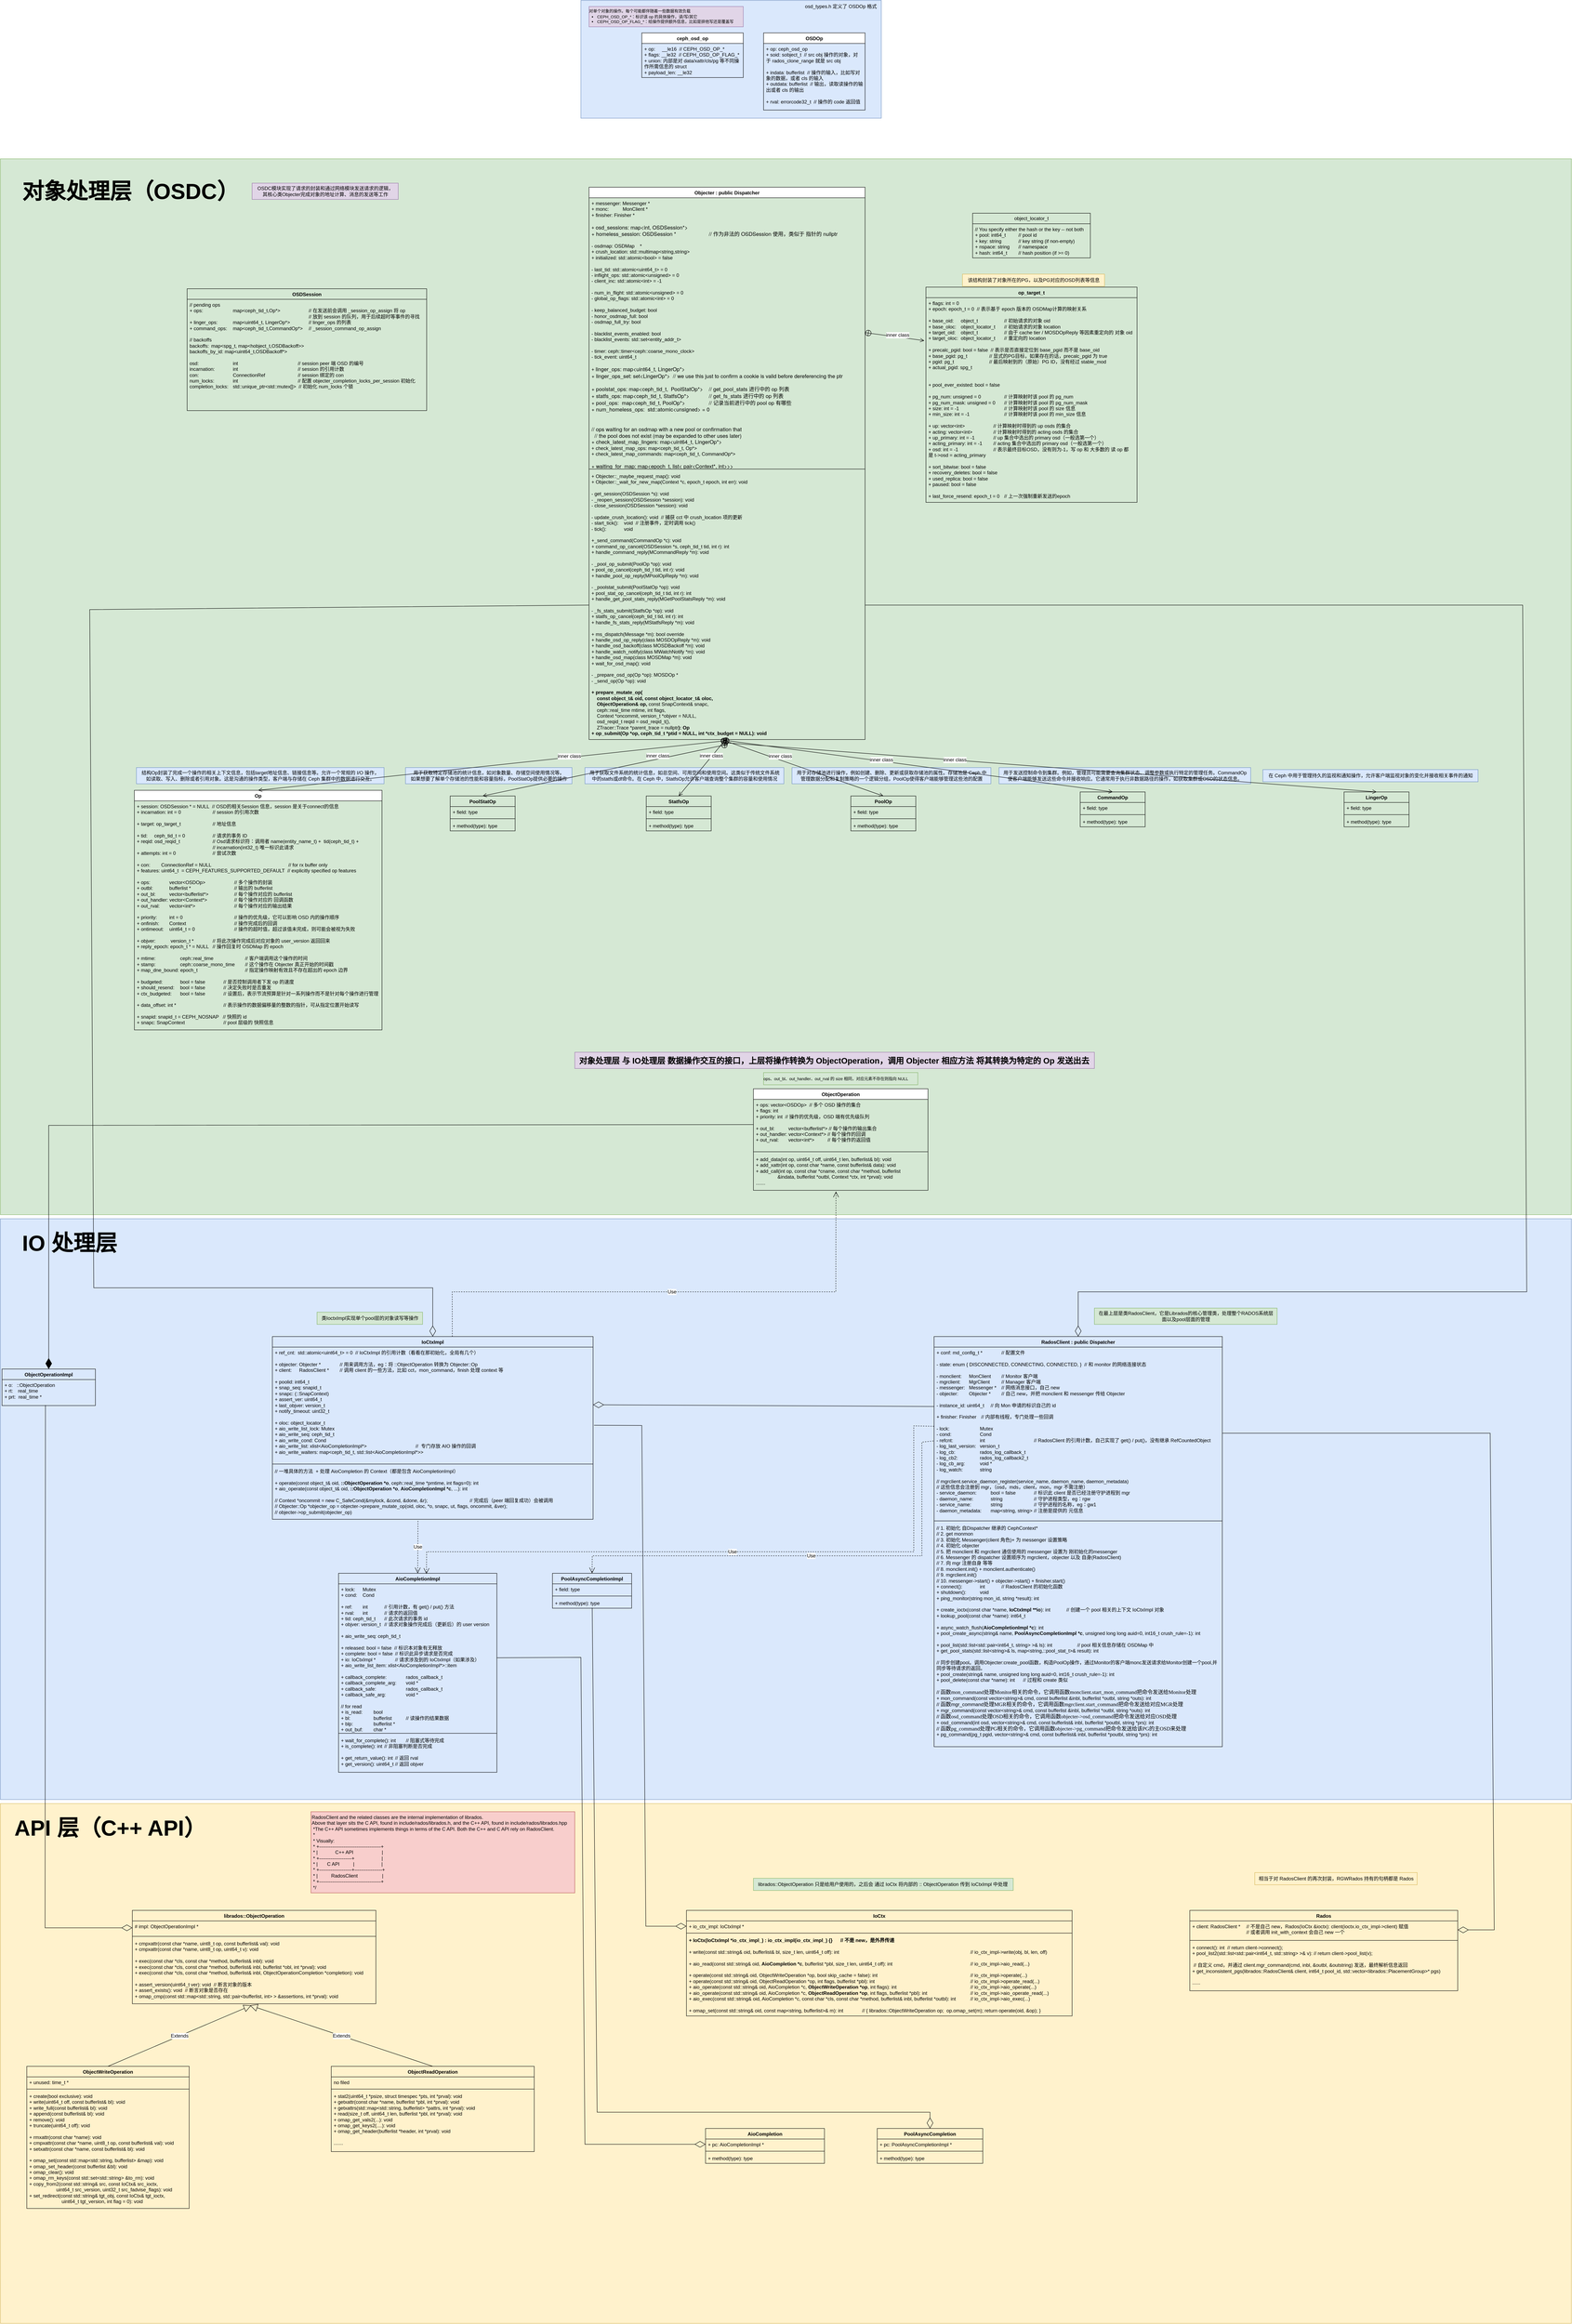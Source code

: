 <mxfile version="24.2.2" type="github">
  <diagram id="C5RBs43oDa-KdzZeNtuy" name="Page-1">
    <mxGraphModel dx="7390" dy="4449" grid="1" gridSize="10" guides="1" tooltips="1" connect="1" arrows="1" fold="1" page="1" pageScale="1" pageWidth="827" pageHeight="1169" math="0" shadow="0">
      <root>
        <mxCell id="WIyWlLk6GJQsqaUBKTNV-0" />
        <mxCell id="WIyWlLk6GJQsqaUBKTNV-1" parent="WIyWlLk6GJQsqaUBKTNV-0" />
        <mxCell id="vteJUobceDA6RaGQ8-ky-138" value="" style="rounded=0;whiteSpace=wrap;html=1;align=center;verticalAlign=middle;arcSize=42;fontFamily=Helvetica;fontSize=12;fillColor=#fff2cc;strokeColor=#d6b656;" vertex="1" parent="WIyWlLk6GJQsqaUBKTNV-1">
          <mxGeometry x="-1070" y="3320" width="3870" height="1280" as="geometry" />
        </mxCell>
        <mxCell id="vteJUobceDA6RaGQ8-ky-73" value="" style="rounded=0;whiteSpace=wrap;html=1;align=center;verticalAlign=middle;arcSize=42;fontFamily=Helvetica;fontSize=12;fillColor=#d5e8d4;strokeColor=#82b366;" vertex="1" parent="WIyWlLk6GJQsqaUBKTNV-1">
          <mxGeometry x="-1070" y="-730" width="3870" height="2600" as="geometry" />
        </mxCell>
        <mxCell id="vteJUobceDA6RaGQ8-ky-16" value="" style="rounded=0;whiteSpace=wrap;html=1;align=center;verticalAlign=middle;arcSize=42;fontFamily=Helvetica;fontSize=12;fillColor=#dae8fc;strokeColor=#6c8ebf;" vertex="1" parent="WIyWlLk6GJQsqaUBKTNV-1">
          <mxGeometry x="360" y="-1120" width="740" height="290" as="geometry" />
        </mxCell>
        <mxCell id="vteJUobceDA6RaGQ8-ky-0" value="ObjectOperation" style="swimlane;fontStyle=1;align=center;verticalAlign=top;childLayout=stackLayout;horizontal=1;startSize=26;horizontalStack=0;resizeParent=1;resizeParentMax=0;resizeLast=0;collapsible=1;marginBottom=0;whiteSpace=wrap;html=1;" vertex="1" parent="WIyWlLk6GJQsqaUBKTNV-1">
          <mxGeometry x="785" y="1560" width="430" height="250" as="geometry" />
        </mxCell>
        <mxCell id="vteJUobceDA6RaGQ8-ky-1" value="+ ops:&amp;nbsp;vector&amp;lt;OSDOp&amp;gt;&amp;nbsp; // 多个 OSD 操作的集合&lt;div&gt;+&amp;nbsp;flags: int&lt;/div&gt;&lt;div&gt;+&amp;nbsp;priority: int&amp;nbsp; // 操作的优先级，OSD 端有优先级队列&lt;/div&gt;&lt;div&gt;&lt;br&gt;&lt;/div&gt;&lt;div&gt;+&amp;nbsp;out_bl:&amp;nbsp; &amp;nbsp; &amp;nbsp;&lt;span style=&quot;white-space: pre;&quot;&gt;&#x9;&lt;/span&gt;vector&amp;lt;bufferlist*&amp;gt; // 每个操作的输出集合&lt;/div&gt;&lt;div&gt;+&amp;nbsp;out_handler:&amp;nbsp;vector&amp;lt;Context*&amp;gt; // 每个操作的回调&lt;/div&gt;&lt;div&gt;+&amp;nbsp;out_rval:&amp;nbsp;&lt;span style=&quot;white-space: pre;&quot;&gt;&#x9;&lt;/span&gt;vector&amp;lt;int*&amp;gt;&amp;nbsp; &lt;span style=&quot;white-space: pre;&quot;&gt;&#x9;&amp;nbsp;&lt;/span&gt;&amp;nbsp; &amp;nbsp; // 每个操作的返回值&lt;/div&gt;" style="text;strokeColor=none;fillColor=none;align=left;verticalAlign=top;spacingLeft=4;spacingRight=4;overflow=hidden;rotatable=0;points=[[0,0.5],[1,0.5]];portConstraint=eastwest;whiteSpace=wrap;html=1;" vertex="1" parent="vteJUobceDA6RaGQ8-ky-0">
          <mxGeometry y="26" width="430" height="124" as="geometry" />
        </mxCell>
        <mxCell id="vteJUobceDA6RaGQ8-ky-2" value="" style="line;strokeWidth=1;fillColor=none;align=left;verticalAlign=middle;spacingTop=-1;spacingLeft=3;spacingRight=3;rotatable=0;labelPosition=right;points=[];portConstraint=eastwest;strokeColor=inherit;" vertex="1" parent="vteJUobceDA6RaGQ8-ky-0">
          <mxGeometry y="150" width="430" height="10" as="geometry" />
        </mxCell>
        <mxCell id="vteJUobceDA6RaGQ8-ky-3" value="+ add_data(int op, uint64_t off, uint64_t len, bufferlist&amp;amp; bl): void&lt;div&gt;+&amp;nbsp;add_xattr(int op, const char *name, const bufferlist&amp;amp; data): void&lt;/div&gt;&lt;div&gt;+&amp;nbsp;&lt;span style=&quot;background-color: initial;&quot;&gt;add_call(int op, const char *cname, const char *method,&amp;nbsp;&lt;/span&gt;&lt;span style=&quot;background-color: initial;&quot;&gt;bufferlist &lt;span style=&quot;white-space: pre;&quot;&gt;&#x9;&lt;/span&gt;&lt;span style=&quot;white-space: pre;&quot;&gt;&#x9;&lt;/span&gt;&amp;amp;indata,&amp;nbsp;&lt;/span&gt;&lt;span style=&quot;background-color: initial;&quot;&gt;bufferlist *outbl, Context *ctx, int *prval): void&lt;/span&gt;&lt;/div&gt;&lt;div&gt;&lt;span style=&quot;background-color: initial;&quot;&gt;.......&lt;/span&gt;&lt;/div&gt;" style="text;strokeColor=none;fillColor=none;align=left;verticalAlign=top;spacingLeft=4;spacingRight=4;overflow=hidden;rotatable=0;points=[[0,0.5],[1,0.5]];portConstraint=eastwest;whiteSpace=wrap;html=1;" vertex="1" parent="vteJUobceDA6RaGQ8-ky-0">
          <mxGeometry y="160" width="430" height="90" as="geometry" />
        </mxCell>
        <mxCell id="vteJUobceDA6RaGQ8-ky-4" value="OSDOp" style="swimlane;fontStyle=1;align=center;verticalAlign=top;childLayout=stackLayout;horizontal=1;startSize=26;horizontalStack=0;resizeParent=1;resizeParentMax=0;resizeLast=0;collapsible=1;marginBottom=0;whiteSpace=wrap;html=1;" vertex="1" parent="WIyWlLk6GJQsqaUBKTNV-1">
          <mxGeometry x="810" y="-1040" width="250" height="190" as="geometry" />
        </mxCell>
        <mxCell id="vteJUobceDA6RaGQ8-ky-5" value="+ op:&amp;nbsp;ceph_osd_op&lt;div&gt;+ soid: sobject_t&amp;nbsp; // src obj 操作的对象，对于&amp;nbsp;rados_clone_range 就是 src obj&lt;/div&gt;&lt;div&gt;&lt;br&gt;&lt;/div&gt;&lt;div&gt;+&amp;nbsp;&lt;span style=&quot;background-color: initial;&quot;&gt;indata:&amp;nbsp;&lt;/span&gt;&lt;span style=&quot;background-color: initial;&quot;&gt;bufferlist&amp;nbsp; // 操作的输入，比如写对象的数据，或者 cls 的输入&lt;/span&gt;&lt;/div&gt;&lt;div&gt;&lt;span style=&quot;background-color: initial;&quot;&gt;+ outdata:&amp;nbsp;&lt;/span&gt;&lt;span style=&quot;background-color: initial;&quot;&gt;bufferlist&lt;/span&gt;&lt;span style=&quot;background-color: initial;&quot;&gt;&amp;nbsp; // 输出，读取读操作的输出或者 cls 的输出&lt;/span&gt;&lt;/div&gt;&lt;div&gt;&lt;span style=&quot;background-color: initial;&quot;&gt;&lt;br&gt;&lt;/span&gt;&lt;/div&gt;&lt;div&gt;&lt;span style=&quot;background-color: initial;&quot;&gt;+&amp;nbsp;&lt;/span&gt;&lt;span style=&quot;background-color: initial;&quot;&gt;rval:&amp;nbsp;&lt;/span&gt;&lt;span style=&quot;background-color: initial;&quot;&gt;errorcode32_t&amp;nbsp; // 操作的 code 返回值&lt;/span&gt;&lt;/div&gt;" style="text;strokeColor=none;fillColor=none;align=left;verticalAlign=top;spacingLeft=4;spacingRight=4;overflow=hidden;rotatable=0;points=[[0,0.5],[1,0.5]];portConstraint=eastwest;whiteSpace=wrap;html=1;" vertex="1" parent="vteJUobceDA6RaGQ8-ky-4">
          <mxGeometry y="26" width="250" height="164" as="geometry" />
        </mxCell>
        <mxCell id="vteJUobceDA6RaGQ8-ky-8" value="ceph_osd_op" style="swimlane;fontStyle=1;align=center;verticalAlign=top;childLayout=stackLayout;horizontal=1;startSize=26;horizontalStack=0;resizeParent=1;resizeParentMax=0;resizeLast=0;collapsible=1;marginBottom=0;whiteSpace=wrap;html=1;" vertex="1" parent="WIyWlLk6GJQsqaUBKTNV-1">
          <mxGeometry x="510" y="-1040" width="250" height="110" as="geometry" />
        </mxCell>
        <mxCell id="vteJUobceDA6RaGQ8-ky-9" value="+&amp;nbsp;&lt;span style=&quot;background-color: initial;&quot;&gt;op:&amp;nbsp; &amp;nbsp; &amp;nbsp;&lt;/span&gt;__le16&amp;nbsp; //&lt;span style=&quot;background-color: initial;&quot;&gt;&amp;nbsp;CEPH_OSD_OP_*&amp;nbsp;&lt;/span&gt;&lt;div&gt;&lt;span style=&quot;background-color: initial;&quot;&gt;+ flags:&amp;nbsp;&lt;/span&gt;&lt;span style=&quot;background-color: initial;&quot;&gt;__le32&amp;nbsp; //&amp;nbsp;&lt;/span&gt;&lt;span style=&quot;background-color: initial;&quot;&gt;CEPH_OSD_OP_FLAG_*&lt;/span&gt;&lt;/div&gt;&lt;div&gt;&lt;span style=&quot;background-color: initial;&quot;&gt;+ union: 内部是对 data/xattr/cls/pg 等不同操作所需信息的 struct&lt;/span&gt;&lt;/div&gt;&lt;div&gt;&lt;span style=&quot;background-color: initial;&quot;&gt;+&amp;nbsp;&lt;/span&gt;&lt;span style=&quot;background-color: initial;&quot;&gt;payload_len:&amp;nbsp;&lt;/span&gt;&lt;span style=&quot;background-color: initial;&quot;&gt;__le32&lt;/span&gt;&lt;/div&gt;" style="text;strokeColor=none;fillColor=none;align=left;verticalAlign=top;spacingLeft=4;spacingRight=4;overflow=hidden;rotatable=0;points=[[0,0.5],[1,0.5]];portConstraint=eastwest;whiteSpace=wrap;html=1;" vertex="1" parent="vteJUobceDA6RaGQ8-ky-8">
          <mxGeometry y="26" width="250" height="84" as="geometry" />
        </mxCell>
        <mxCell id="vteJUobceDA6RaGQ8-ky-14" value="&lt;span style=&quot;font-size: 10px;&quot;&gt;&lt;font style=&quot;font-size: 10px;&quot;&gt;对单个对象的操作。每个可能都伴随着一些数据有效负载&lt;/font&gt;&lt;/span&gt;&lt;div style=&quot;font-size: 10px;&quot;&gt;&lt;ul style=&quot;border-color: var(--border-color); padding-left: 20px; margin-top: 2px; margin-left: 0px; margin-bottom: 2px; font-size: 10px;&quot;&gt;&lt;li style=&quot;border-color: var(--border-color); font-size: 10px;&quot;&gt;&lt;span style=&quot;border-color: var(--border-color); text-wrap: wrap; font-size: 10px;&quot;&gt;&lt;font style=&quot;font-size: 10px;&quot;&gt;CEPH_OSD_OP_*：标识该 op 的具体操作，读/写/其它&lt;/font&gt;&lt;/span&gt;&lt;/li&gt;&lt;li style=&quot;border-color: var(--border-color); font-size: 10px;&quot;&gt;&lt;span style=&quot;border-color: var(--border-color); text-wrap: wrap; font-size: 10px;&quot;&gt;&lt;font style=&quot;font-size: 10px;&quot;&gt;CEPH_OSD_OP_FLAG_*：给操作提供额外信息，比如是排他写还是覆盖写&lt;/font&gt;&lt;/span&gt;&lt;/li&gt;&lt;/ul&gt;&lt;/div&gt;" style="text;html=1;align=left;verticalAlign=middle;resizable=0;points=[];autosize=1;fontFamily=Helvetica;fontSize=10;fillColor=#e1d5e7;strokeColor=#9673a6;imageWidth=24;arcSize=12;absoluteArcSize=0;imageHeight=24;imageAspect=1;imageAlign=left;imageVerticalAlign=middle;fillOpacity=100;overflow=width;" vertex="1" parent="WIyWlLk6GJQsqaUBKTNV-1">
          <mxGeometry x="380" y="-1105" width="380" height="50" as="geometry" />
        </mxCell>
        <mxCell id="vteJUobceDA6RaGQ8-ky-17" value="osd_types.h 定义了 OSDOp 格式" style="text;html=1;align=center;verticalAlign=middle;resizable=0;points=[];autosize=1;strokeColor=none;fillColor=none;fontFamily=Helvetica;fontSize=12;fontColor=default;" vertex="1" parent="WIyWlLk6GJQsqaUBKTNV-1">
          <mxGeometry x="900" y="-1120" width="200" height="30" as="geometry" />
        </mxCell>
        <mxCell id="vteJUobceDA6RaGQ8-ky-21" value="ops、&lt;span style=&quot;text-wrap: wrap; font-size: 10px;&quot;&gt;out_bl&lt;/span&gt;、&lt;span style=&quot;text-wrap: wrap; font-size: 10px;&quot;&gt;out_handler&lt;/span&gt;、&lt;span style=&quot;text-wrap: wrap; font-size: 10px;&quot;&gt;out_rval 的&amp;nbsp;&lt;/span&gt;&lt;span style=&quot;text-wrap: wrap; font-size: 10px;&quot;&gt;size 相同，对应元素不存在&lt;/span&gt;&lt;span style=&quot;text-wrap: wrap; font-size: 10px;&quot;&gt;则指向 NULL&lt;/span&gt;" style="text;html=1;align=left;verticalAlign=middle;resizable=0;points=[];autosize=1;strokeColor=#82b366;fillColor=#d5e8d4;fontFamily=Helvetica;fontSize=10;portConstraint=east;overflow=width;" vertex="1" parent="WIyWlLk6GJQsqaUBKTNV-1">
          <mxGeometry x="810" y="1520" width="380" height="30" as="geometry" />
        </mxCell>
        <mxCell id="vteJUobceDA6RaGQ8-ky-22" value="Objecter : public&amp;nbsp;&lt;b style=&quot;border-color: var(--border-color);&quot;&gt;Dispatcher&lt;/b&gt;" style="swimlane;fontStyle=1;align=center;verticalAlign=top;childLayout=stackLayout;horizontal=1;startSize=26;horizontalStack=0;resizeParent=1;resizeParentMax=0;resizeLast=0;collapsible=1;marginBottom=0;whiteSpace=wrap;html=1;arcSize=42;fontFamily=Helvetica;fontSize=12;" vertex="1" parent="WIyWlLk6GJQsqaUBKTNV-1">
          <mxGeometry x="380" y="-660" width="680" height="1360" as="geometry" />
        </mxCell>
        <mxCell id="vteJUobceDA6RaGQ8-ky-23" value="+ messenger:&amp;nbsp;Messenger *&lt;div&gt;+&amp;nbsp;monc:&lt;span style=&quot;white-space: pre;&quot;&gt;&#x9;&amp;nbsp;&lt;/span&gt;&amp;nbsp; &amp;nbsp; &amp;nbsp;&amp;nbsp;&lt;span style=&quot;background-color: initial;&quot;&gt;MonClient *&lt;/span&gt;&lt;/div&gt;&lt;div&gt;&lt;span style=&quot;background-color: initial;&quot;&gt;+&amp;nbsp;&lt;/span&gt;&lt;span style=&quot;background-color: initial;&quot;&gt;finisher:&amp;nbsp;&lt;/span&gt;&lt;span style=&quot;background-color: initial;&quot;&gt;Finisher *&lt;/span&gt;&lt;/div&gt;&lt;div&gt;&lt;span style=&quot;background-color: initial;&quot;&gt;&lt;br&gt;&lt;/span&gt;&lt;/div&gt;&lt;div&gt;&lt;span style=&quot;background-color: initial;&quot;&gt;+&amp;nbsp;&lt;/span&gt;&lt;span style=&quot;font-family: &amp;quot;Helvetica Neue&amp;quot;; font-size: 13px; background-color: initial;&quot;&gt;osd_sessions:&amp;nbsp;&lt;/span&gt;&lt;span style=&quot;font-family: &amp;quot;Helvetica Neue&amp;quot;; font-size: 13px; background-color: initial;&quot;&gt;map&amp;lt;int, OSDSession*&amp;gt;&lt;/span&gt;&lt;/div&gt;&lt;div&gt;&lt;span style=&quot;font-family: &amp;quot;Helvetica Neue&amp;quot;; font-size: 13px; background-color: initial;&quot;&gt;+&amp;nbsp;&lt;/span&gt;&lt;span style=&quot;background-color: initial; font-size: 13px;&quot;&gt;&lt;font face=&quot;Helvetica Neue&quot;&gt;homeless_session:&amp;nbsp;&lt;/font&gt;&lt;/span&gt;&lt;span style=&quot;background-color: initial; font-size: 13px;&quot;&gt;&lt;font face=&quot;Helvetica Neue&quot;&gt;OSDSession *&lt;span style=&quot;white-space: pre;&quot;&gt;&#x9;&lt;/span&gt;&lt;span style=&quot;white-space: pre;&quot;&gt;&#x9;&lt;/span&gt;&lt;span style=&quot;white-space: pre;&quot;&gt;&#x9;&lt;/span&gt;// 作为非法的&amp;nbsp;&lt;/font&gt;&lt;/span&gt;&lt;span style=&quot;font-family: &amp;quot;Helvetica Neue&amp;quot;; font-size: 13px; background-color: initial;&quot;&gt;OSDSession 使用，类似于 指针的 nullptr&lt;/span&gt;&lt;/div&gt;&lt;div&gt;&lt;span style=&quot;background-color: initial;&quot;&gt;&lt;br&gt;&lt;/span&gt;&lt;/div&gt;&lt;div&gt;&lt;span style=&quot;background-color: initial;&quot;&gt;-&amp;nbsp;&lt;/span&gt;&lt;span style=&quot;background-color: initial;&quot;&gt;osdmap:&amp;nbsp;&lt;/span&gt;&lt;span style=&quot;background-color: initial;&quot;&gt;OSDMap&amp;nbsp; &amp;nbsp; *&lt;/span&gt;&lt;/div&gt;&lt;div&gt;&lt;span style=&quot;background-color: initial;&quot;&gt;+&amp;nbsp;&lt;/span&gt;&lt;span style=&quot;background-color: initial;&quot;&gt;crush_location:&amp;nbsp;&lt;/span&gt;&lt;span style=&quot;background-color: initial;&quot;&gt;std::multimap&amp;lt;string,string&amp;gt;&lt;/span&gt;&lt;/div&gt;&lt;div&gt;&lt;span style=&quot;background-color: initial;&quot;&gt;+&amp;nbsp;&lt;/span&gt;&lt;span style=&quot;background-color: initial;&quot;&gt;initialized:&amp;nbsp;&lt;/span&gt;&lt;span style=&quot;background-color: initial;&quot;&gt;std::atomic&amp;lt;bool&amp;gt; = false&lt;/span&gt;&lt;/div&gt;&lt;div&gt;&lt;br&gt;&lt;/div&gt;&lt;div&gt;-&amp;nbsp;last_tid:&amp;nbsp;std::atomic&amp;lt;uint64_t&amp;gt; = 0&lt;/div&gt;&lt;div&gt;-&amp;nbsp;inflight_ops:&amp;nbsp;std::atomic&amp;lt;unsigned&amp;gt; = 0&lt;/div&gt;&lt;div&gt;-&amp;nbsp;client_inc:&amp;nbsp;std::atomic&amp;lt;int&amp;gt; = -1&lt;/div&gt;&lt;div&gt;&lt;br&gt;&lt;/div&gt;&lt;div&gt;-&amp;nbsp;num_in_flight:&amp;nbsp;std::atomic&amp;lt;unsigned&amp;gt; = 0&lt;/div&gt;&lt;div&gt;-&amp;nbsp;global_op_flags:&amp;nbsp;std::atomic&amp;lt;int&amp;gt; = 0&lt;/div&gt;&lt;div&gt;&lt;br&gt;&lt;/div&gt;&lt;div&gt;-&amp;nbsp;keep_balanced_budget: bool&lt;/div&gt;&lt;div&gt;-&amp;nbsp;honor_osdmap_full: bool&lt;/div&gt;&lt;div&gt;-&amp;nbsp;osdmap_full_try: bool&lt;/div&gt;&lt;div&gt;&lt;br&gt;&lt;/div&gt;&lt;div&gt;-&amp;nbsp;blacklist_events_enabled: bool&lt;/div&gt;&lt;div&gt;-&amp;nbsp;blacklist_events:&amp;nbsp;std::set&amp;lt;entity_addr_t&amp;gt;&lt;/div&gt;&lt;div&gt;&lt;br&gt;&lt;/div&gt;&lt;div&gt;-&amp;nbsp;timer:&amp;nbsp;ceph::timer&amp;lt;ceph::coarse_mono_clock&amp;gt;&lt;/div&gt;&lt;div&gt;- tick_event:&amp;nbsp;uint64_t&lt;/div&gt;&lt;div&gt;&lt;br&gt;&lt;/div&gt;&lt;div&gt;+&amp;nbsp;&lt;span style=&quot;font-family: &amp;quot;Helvetica Neue&amp;quot;; font-size: 13px; background-color: initial;&quot;&gt;linger_ops:&amp;nbsp;&lt;/span&gt;&lt;span style=&quot;font-family: &amp;quot;Helvetica Neue&amp;quot;; font-size: 13px; background-color: initial;&quot;&gt;map&amp;lt;uint64_t, LingerOp*&amp;gt;&lt;/span&gt;&lt;/div&gt;&lt;div&gt;&lt;span style=&quot;font-family: &amp;quot;Helvetica Neue&amp;quot;; font-size: 13px; background-color: initial;&quot;&gt;+&amp;nbsp;&lt;/span&gt;&lt;span style=&quot;font-family: &amp;quot;Helvetica Neue&amp;quot;; font-size: 13px; background-color: initial;&quot;&gt;linger_ops_set:&amp;nbsp;&lt;/span&gt;&lt;span style=&quot;font-family: &amp;quot;Helvetica Neue&amp;quot;; font-size: 13px; background-color: initial;&quot;&gt;set&amp;lt;LingerOp*&amp;gt;&amp;nbsp; //&lt;/span&gt;&lt;span style=&quot;font-family: &amp;quot;Helvetica Neue&amp;quot;; font-size: 13px; background-color: initial;&quot;&gt;&amp;nbsp;we use this just to confirm a cookie is valid before dereferencing the ptr&lt;/span&gt;&lt;/div&gt;&lt;div&gt;&lt;span style=&quot;font-family: &amp;quot;Helvetica Neue&amp;quot;; font-size: 13px; background-color: initial;&quot;&gt;&lt;br&gt;&lt;/span&gt;&lt;/div&gt;&lt;div&gt;&lt;span style=&quot;font-family: &amp;quot;Helvetica Neue&amp;quot;; font-size: 13px; background-color: initial;&quot;&gt;+&amp;nbsp;&lt;/span&gt;&lt;span style=&quot;font-family: &amp;quot;Helvetica Neue&amp;quot;; font-size: 13px; background-color: initial;&quot;&gt;poolstat_ops:&amp;nbsp;&lt;/span&gt;&lt;span style=&quot;font-family: &amp;quot;Helvetica Neue&amp;quot;; font-size: 13px; background-color: initial;&quot;&gt;map&amp;lt;ceph_tid_t,&amp;nbsp; PoolStatOp*&amp;gt;&lt;span style=&quot;white-space: pre;&quot;&gt;&#x9;&lt;/span&gt;//&amp;nbsp;&lt;/span&gt;&lt;span style=&quot;background-color: initial; font-size: 13px;&quot;&gt;&lt;font face=&quot;Helvetica Neue&quot;&gt;get_pool_stats 进行中的 op 列表&lt;/font&gt;&lt;/span&gt;&lt;/div&gt;&lt;div&gt;&lt;span style=&quot;font-family: &amp;quot;Helvetica Neue&amp;quot;; font-size: 13px; background-color: initial;&quot;&gt;+&amp;nbsp;&lt;/span&gt;&lt;span style=&quot;font-family: &amp;quot;Helvetica Neue&amp;quot;; font-size: 13px; background-color: initial;&quot;&gt;statfs_ops:&amp;nbsp;&lt;/span&gt;&lt;span style=&quot;font-family: &amp;quot;Helvetica Neue&amp;quot;; font-size: 13px; background-color: initial;&quot;&gt;map&amp;lt;ceph_tid_t, StatfsOp*&amp;gt;&lt;span style=&quot;white-space: pre;&quot;&gt;&#x9;&lt;span style=&quot;white-space: pre;&quot;&gt;&#x9;&lt;/span&gt;&lt;/span&gt;//&amp;nbsp;&lt;/span&gt;&lt;span style=&quot;background-color: initial; font-size: 13px;&quot;&gt;&lt;font face=&quot;Helvetica Neue&quot;&gt;get_fs_stats 进行中的 op 列表&lt;/font&gt;&lt;/span&gt;&lt;/div&gt;&lt;div&gt;&lt;span style=&quot;font-family: &amp;quot;Helvetica Neue&amp;quot;; font-size: 13px; background-color: initial;&quot;&gt;+&amp;nbsp;&lt;/span&gt;&lt;span style=&quot;font-family: &amp;quot;Helvetica Neue&amp;quot;; font-size: 13px; background-color: initial;&quot;&gt;pool_ops:&amp;nbsp;&lt;/span&gt;&lt;span style=&quot;font-family: &amp;quot;Helvetica Neue&amp;quot;; font-size: 13px; background-color: initial;&quot; class=&quot;Apple-converted-space&quot;&gt;&amp;nbsp;&lt;/span&gt;&lt;span style=&quot;font-family: &amp;quot;Helvetica Neue&amp;quot;; font-size: 13px; background-color: initial;&quot;&gt;map&amp;lt;ceph_tid_t, PoolOp*&amp;gt;&lt;span style=&quot;white-space: pre;&quot;&gt;&#x9;&lt;span style=&quot;white-space: pre;&quot;&gt;&#x9;&lt;/span&gt;&lt;/span&gt;// 记录当前进行中的 pool op 有哪些&lt;/span&gt;&lt;/div&gt;&lt;div&gt;&lt;span style=&quot;font-family: &amp;quot;Helvetica Neue&amp;quot;; font-size: 13px; background-color: initial;&quot;&gt;+&amp;nbsp;&lt;/span&gt;&lt;span style=&quot;font-family: &amp;quot;Helvetica Neue&amp;quot;; font-size: 13px; background-color: initial;&quot;&gt;num_homeless_ops:&amp;nbsp;&lt;/span&gt;&lt;span style=&quot;font-family: &amp;quot;Helvetica Neue&amp;quot;; font-size: 13px; background-color: initial;&quot; class=&quot;Apple-converted-space&quot;&gt;&amp;nbsp;&lt;/span&gt;&lt;span style=&quot;font-family: &amp;quot;Helvetica Neue&amp;quot;; font-size: 13px; background-color: initial;&quot;&gt;std::atomic&amp;lt;unsigned&amp;gt; = 0&lt;/span&gt;&lt;/div&gt;&lt;div&gt;&lt;span style=&quot;background-color: initial; font-family: &amp;quot;Helvetica Neue&amp;quot;; font-size: 13px;&quot;&gt;&lt;br&gt;&lt;/span&gt;&lt;/div&gt;&lt;div&gt;&lt;span style=&quot;background-color: initial; font-family: &amp;quot;Helvetica Neue&amp;quot;; font-size: 13px;&quot;&gt;&lt;br&gt;&lt;/span&gt;&lt;/div&gt;&lt;div&gt;&lt;span style=&quot;background-color: initial; font-size: 13px;&quot;&gt;&lt;font face=&quot;Helvetica Neue&quot;&gt;&lt;div style=&quot;&quot;&gt;// ops waiting for an osdmap with a new pool or confirmation that&lt;/div&gt;&lt;div style=&quot;&quot;&gt;&amp;nbsp; // the pool does not exist (may be expanded to other uses later)&lt;/div&gt;&lt;/font&gt;&lt;/span&gt;&lt;/div&gt;&lt;div&gt;&lt;span style=&quot;background-color: initial; font-family: &amp;quot;Helvetica Neue&amp;quot;; font-size: 13px;&quot;&gt;+&amp;nbsp;&lt;/span&gt;&lt;span style=&quot;background-color: initial; font-size: 13px;&quot;&gt;&lt;font face=&quot;Helvetica Neue&quot;&gt;check_latest_map_lingers:&amp;nbsp;&lt;/font&gt;&lt;/span&gt;&lt;span style=&quot;background-color: initial; font-size: 13px;&quot;&gt;&lt;font face=&quot;Helvetica Neue&quot;&gt;map&amp;lt;uint64_t, LingerOp*&amp;gt;&lt;/font&gt;&lt;/span&gt;&lt;br&gt;&lt;/div&gt;&lt;div&gt;+&amp;nbsp;check_latest_map_ops:&amp;nbsp;map&amp;lt;ceph_tid_t, Op*&amp;gt;&lt;/div&gt;&lt;div&gt;+&amp;nbsp;check_latest_map_commands:&amp;nbsp;map&amp;lt;ceph_tid_t, CommandOp*&amp;gt;&lt;/div&gt;&lt;div&gt;&lt;br&gt;&lt;/div&gt;&lt;div&gt;&lt;span style=&quot;background-color: initial; font-family: &amp;quot;Helvetica Neue&amp;quot;; font-size: 13px;&quot;&gt;+&amp;nbsp;&lt;/span&gt;&lt;span style=&quot;background-color: initial; font-size: 13px;&quot;&gt;&lt;font face=&quot;Helvetica Neue&quot;&gt;waiting_for_map:&amp;nbsp;&lt;/font&gt;&lt;/span&gt;&lt;span style=&quot;background-color: initial; font-size: 13px;&quot;&gt;&lt;font face=&quot;Helvetica Neue&quot;&gt;map&amp;lt;epoch_t, list&amp;lt; pair&amp;lt;Context*, int&amp;gt;&amp;gt;&amp;gt;&lt;/font&gt;&lt;/span&gt;&lt;/div&gt;&lt;div&gt;&lt;span style=&quot;font-family: &amp;quot;Helvetica Neue&amp;quot;; font-size: 13px; background-color: initial;&quot;&gt;&lt;br&gt;&lt;/span&gt;&lt;/div&gt;&lt;div&gt;&lt;span style=&quot;font-family: &amp;quot;Helvetica Neue&amp;quot;; font-size: 13px; background-color: initial;&quot;&gt;&lt;br&gt;&lt;/span&gt;&lt;/div&gt;&lt;div&gt;&lt;span style=&quot;background-color: initial;&quot;&gt;&lt;br&gt;&lt;/span&gt;&lt;/div&gt;&lt;div&gt;&lt;span style=&quot;background-color: initial;&quot;&gt;&lt;br&gt;&lt;/span&gt;&lt;/div&gt;" style="text;strokeColor=none;fillColor=none;align=left;verticalAlign=top;spacingLeft=4;spacingRight=4;overflow=hidden;rotatable=0;points=[[0,0.5],[1,0.5]];portConstraint=eastwest;whiteSpace=wrap;html=1;fontFamily=Helvetica;fontSize=12;fontColor=default;" vertex="1" parent="vteJUobceDA6RaGQ8-ky-22">
          <mxGeometry y="26" width="680" height="664" as="geometry" />
        </mxCell>
        <mxCell id="vteJUobceDA6RaGQ8-ky-24" value="" style="line;strokeWidth=1;fillColor=none;align=left;verticalAlign=middle;spacingTop=-1;spacingLeft=3;spacingRight=3;rotatable=0;labelPosition=right;points=[];portConstraint=eastwest;strokeColor=inherit;arcSize=42;fontFamily=Helvetica;fontSize=12;fontColor=default;" vertex="1" parent="vteJUobceDA6RaGQ8-ky-22">
          <mxGeometry y="690" width="680" height="8" as="geometry" />
        </mxCell>
        <mxCell id="vteJUobceDA6RaGQ8-ky-25" value="+ Objecter::_maybe_request_map(): void&lt;div&gt;+&amp;nbsp;Objecter::_wait_for_new_map(Context *c, epoch_t epoch, int err): void&lt;/div&gt;&lt;div&gt;&lt;br&gt;&lt;/div&gt;&lt;div&gt;-&amp;nbsp;get_session(OSDSession *s): void&lt;/div&gt;&lt;div&gt;-&amp;nbsp;_reopen_session(OSDSession *session): void&lt;/div&gt;&lt;div&gt;-&amp;nbsp;close_session(OSDSession *session): void&lt;/div&gt;&lt;div&gt;&lt;br&gt;&lt;/div&gt;&lt;div&gt;-&amp;nbsp;update_crush_location(): void&amp;nbsp; // 捕获 cct 中&amp;nbsp;&lt;span style=&quot;background-color: initial;&quot;&gt;crush_location 项的更新&lt;/span&gt;&lt;/div&gt;&lt;div&gt;&lt;span style=&quot;background-color: initial;&quot;&gt;-&amp;nbsp;&lt;/span&gt;&lt;span style=&quot;background-color: initial;&quot;&gt;start_tick(): &lt;span style=&quot;white-space: pre;&quot;&gt;&#x9;&lt;/span&gt;void&amp;nbsp; // 注册事件，定时调用 tick()&lt;/span&gt;&lt;/div&gt;&lt;div&gt;&lt;span style=&quot;background-color: initial;&quot;&gt;-&amp;nbsp;&lt;/span&gt;&lt;span style=&quot;background-color: initial;&quot;&gt;tick(): &lt;span style=&quot;white-space: pre;&quot;&gt;&#x9;&lt;/span&gt;&lt;span style=&quot;white-space: pre;&quot;&gt;&#x9;&lt;/span&gt;void&lt;/span&gt;&lt;/div&gt;&lt;div&gt;&lt;span style=&quot;background-color: initial;&quot;&gt;&lt;br&gt;&lt;/span&gt;&lt;/div&gt;&lt;div&gt;&lt;span style=&quot;background-color: initial;&quot;&gt;+&lt;/span&gt;&lt;span style=&quot;background-color: initial;&quot;&gt;_send_command(CommandOp *c): void&lt;/span&gt;&lt;/div&gt;&lt;div&gt;&lt;span style=&quot;background-color: initial;&quot;&gt;+&amp;nbsp;&lt;/span&gt;&lt;span style=&quot;background-color: initial;&quot;&gt;command_op_cancel(OSDSession *s, ceph_tid_t tid, int r): int&lt;/span&gt;&lt;/div&gt;&lt;div&gt;&lt;span style=&quot;background-color: initial;&quot;&gt;+&amp;nbsp;&lt;/span&gt;&lt;span style=&quot;background-color: initial;&quot;&gt;handle_command_reply(MCommandReply *m): void&lt;/span&gt;&lt;/div&gt;&lt;div&gt;&lt;span style=&quot;background-color: initial;&quot;&gt;&lt;br&gt;&lt;/span&gt;&lt;/div&gt;&lt;div&gt;&lt;span style=&quot;background-color: initial;&quot;&gt;-&amp;nbsp;&lt;/span&gt;&lt;span style=&quot;background-color: initial;&quot;&gt;_pool_op_submit(PoolOp *op): void&lt;/span&gt;&lt;/div&gt;&lt;div&gt;&lt;span style=&quot;background-color: initial;&quot;&gt;+&amp;nbsp;&lt;/span&gt;&lt;span style=&quot;background-color: initial;&quot;&gt;pool_op_cancel(ceph_tid_t tid, int r): void&lt;/span&gt;&lt;/div&gt;&lt;div&gt;&lt;span style=&quot;background-color: initial;&quot;&gt;+&amp;nbsp;&lt;/span&gt;&lt;span style=&quot;background-color: initial;&quot;&gt;handle_pool_op_reply(MPoolOpReply *m): void&lt;/span&gt;&lt;/div&gt;&lt;div&gt;&lt;span style=&quot;background-color: initial;&quot;&gt;&lt;br&gt;&lt;/span&gt;&lt;/div&gt;&lt;div&gt;&lt;span style=&quot;background-color: initial;&quot;&gt;-&amp;nbsp;&lt;/span&gt;&lt;span style=&quot;background-color: initial;&quot;&gt;_poolstat_submit(PoolStatOp *op): void&lt;/span&gt;&lt;/div&gt;&lt;div&gt;&lt;span style=&quot;background-color: initial;&quot;&gt;+&amp;nbsp;&lt;/span&gt;&lt;span style=&quot;background-color: initial;&quot;&gt;pool_stat_op_cancel(ceph_tid_t tid, int r): int&lt;/span&gt;&lt;/div&gt;&lt;div&gt;&lt;span style=&quot;background-color: initial;&quot;&gt;+&amp;nbsp;&lt;/span&gt;&lt;span style=&quot;background-color: initial;&quot;&gt;handle_get_pool_stats_reply(MGetPoolStatsReply *m): void&lt;/span&gt;&lt;/div&gt;&lt;div&gt;&lt;span style=&quot;background-color: initial;&quot;&gt;&lt;br&gt;&lt;/span&gt;&lt;/div&gt;&lt;div&gt;&lt;span style=&quot;background-color: initial;&quot;&gt;-&amp;nbsp;&lt;/span&gt;&lt;span style=&quot;background-color: initial;&quot;&gt;_fs_stats_submit(StatfsOp *op): void&lt;/span&gt;&lt;/div&gt;&lt;div&gt;&lt;span style=&quot;background-color: initial;&quot;&gt;+&amp;nbsp;&lt;/span&gt;&lt;span style=&quot;background-color: initial;&quot;&gt;statfs_op_cancel(ceph_tid_t tid, int r): int&lt;/span&gt;&lt;/div&gt;&lt;div&gt;&lt;span style=&quot;background-color: initial;&quot;&gt;+&amp;nbsp;&lt;/span&gt;&lt;span style=&quot;background-color: initial;&quot;&gt;handle_fs_stats_reply(MStatfsReply *m): void&lt;/span&gt;&lt;/div&gt;&lt;div&gt;&lt;span style=&quot;background-color: initial;&quot;&gt;&lt;br&gt;&lt;/span&gt;&lt;/div&gt;&lt;div&gt;&lt;span style=&quot;background-color: initial;&quot;&gt;+&amp;nbsp;&lt;/span&gt;&lt;span style=&quot;background-color: initial;&quot;&gt;ms_dispatch(Message *m):&amp;nbsp;&lt;/span&gt;&lt;span style=&quot;background-color: initial;&quot;&gt;bool&amp;nbsp;&lt;/span&gt;&lt;span style=&quot;background-color: initial;&quot;&gt;override&lt;/span&gt;&lt;/div&gt;&lt;div&gt;&lt;span style=&quot;background-color: initial;&quot;&gt;+&amp;nbsp;&lt;/span&gt;&lt;span style=&quot;background-color: initial;&quot;&gt;handle_osd_op_reply&lt;/span&gt;&lt;span style=&quot;background-color: initial;&quot;&gt;(class MOSDOpReply *m): void&lt;/span&gt;&lt;/div&gt;&lt;div&gt;&lt;span style=&quot;background-color: initial;&quot;&gt;+&amp;nbsp;&lt;/span&gt;&lt;span style=&quot;background-color: initial;&quot;&gt;handle_osd_backoff(class MOSDBackoff *m): void&lt;/span&gt;&lt;/div&gt;&lt;div&gt;&lt;span style=&quot;background-color: initial;&quot;&gt;+&amp;nbsp;&lt;/span&gt;&lt;span style=&quot;background-color: initial;&quot;&gt;handle_watch_notify(class MWatchNotify *m): void&lt;/span&gt;&lt;/div&gt;&lt;div&gt;&lt;span style=&quot;background-color: initial;&quot;&gt;+&amp;nbsp;&lt;/span&gt;&lt;span style=&quot;background-color: initial;&quot;&gt;handle_osd_map(class MOSDMap *m): void&lt;/span&gt;&lt;/div&gt;&lt;div&gt;&lt;span style=&quot;background-color: initial;&quot;&gt;+&amp;nbsp;&lt;/span&gt;&lt;span style=&quot;background-color: initial;&quot;&gt;wait_for_osd_map(): void&lt;/span&gt;&lt;/div&gt;&lt;div&gt;&lt;span style=&quot;background-color: initial;&quot;&gt;&lt;br&gt;&lt;/span&gt;&lt;/div&gt;&lt;div&gt;&lt;span style=&quot;background-color: initial;&quot;&gt;-&amp;nbsp;&lt;/span&gt;&lt;span style=&quot;background-color: initial;&quot;&gt;_prepare_osd_op(Op *op):&amp;nbsp;&lt;/span&gt;&lt;span style=&quot;background-color: initial;&quot;&gt;MOSDOp *&lt;/span&gt;&lt;/div&gt;&lt;div&gt;&lt;span style=&quot;background-color: initial;&quot;&gt;-&amp;nbsp;&lt;/span&gt;&lt;span style=&quot;background-color: initial;&quot;&gt;_send_op(Op *op): void&lt;/span&gt;&lt;/div&gt;&lt;div&gt;&lt;span style=&quot;background-color: initial;&quot;&gt;&lt;br&gt;&lt;/span&gt;&lt;/div&gt;&lt;div&gt;&lt;span style=&quot;background-color: initial;&quot;&gt;&lt;b&gt;+&amp;nbsp;&lt;/b&gt;&lt;/span&gt;&lt;span style=&quot;background-color: initial;&quot;&gt;&lt;b&gt;prepare_mutate_op(&lt;/b&gt;&lt;/span&gt;&lt;/div&gt;&lt;div&gt;&lt;b&gt;&amp;nbsp; &amp;nbsp; const object_t&amp;amp; oid, const object_locator_t&amp;amp; oloc,&lt;/b&gt;&lt;/div&gt;&lt;div&gt;&lt;b&gt;&amp;nbsp; &amp;nbsp; ObjectOperation&amp;amp; op, &lt;/b&gt;const SnapContext&amp;amp; snapc,&lt;/div&gt;&lt;div&gt;&amp;nbsp; &amp;nbsp; ceph::real_time mtime, int flags,&lt;/div&gt;&lt;div&gt;&amp;nbsp; &amp;nbsp; Context *oncommit, version_t *objver = NULL,&lt;/div&gt;&lt;div&gt;&amp;nbsp; &amp;nbsp; osd_reqid_t reqid = osd_reqid_t(),&lt;/div&gt;&lt;div&gt;&amp;nbsp; &amp;nbsp; ZTracer::Trace *parent_trace = nullptr&lt;b&gt;): Op&lt;/b&gt;&lt;/div&gt;&lt;div&gt;&lt;span style=&quot;background-color: initial;&quot;&gt;&lt;b&gt;+ op_submit(Op *op, ceph_tid_t *ptid = NULL, int *ctx_budget = NULL): void&lt;/b&gt;&lt;br&gt;&lt;/span&gt;&lt;/div&gt;" style="text;strokeColor=none;fillColor=none;align=left;verticalAlign=top;spacingLeft=4;spacingRight=4;overflow=hidden;rotatable=0;points=[[0,0.5],[1,0.5]];portConstraint=eastwest;whiteSpace=wrap;html=1;fontFamily=Helvetica;fontSize=12;fontColor=default;" vertex="1" parent="vteJUobceDA6RaGQ8-ky-22">
          <mxGeometry y="698" width="680" height="662" as="geometry" />
        </mxCell>
        <mxCell id="vteJUobceDA6RaGQ8-ky-27" value="op_target_t" style="swimlane;fontStyle=1;align=center;verticalAlign=top;childLayout=stackLayout;horizontal=1;startSize=26;horizontalStack=0;resizeParent=1;resizeParentMax=0;resizeLast=0;collapsible=1;marginBottom=0;whiteSpace=wrap;html=1;arcSize=42;fontFamily=Helvetica;fontSize=12;fontColor=default;fillColor=none;gradientColor=none;" vertex="1" parent="WIyWlLk6GJQsqaUBKTNV-1">
          <mxGeometry x="1210" y="-414" width="520" height="530" as="geometry" />
        </mxCell>
        <mxCell id="vteJUobceDA6RaGQ8-ky-28" value="+ flags: int = 0&lt;div&gt;+&amp;nbsp;epoch:&amp;nbsp;epoch_t = 0&amp;nbsp; //&amp;nbsp;表示基于&amp;nbsp;&lt;span style=&quot;background-color: initial;&quot;&gt;epoch 版本的 OSDMap&lt;/span&gt;&lt;span style=&quot;background-color: initial;&quot;&gt;计算的映射关系&lt;/span&gt;&lt;/div&gt;&lt;div&gt;&lt;br&gt;&lt;/div&gt;&lt;div&gt;+&amp;nbsp;base_oid:&amp;nbsp;&lt;span style=&quot;white-space: pre;&quot;&gt;&#x9;&lt;/span&gt;object_t&lt;span style=&quot;white-space: pre;&quot;&gt;&#x9;&lt;/span&gt;&lt;span style=&quot;white-space: pre;&quot;&gt;&#x9;&lt;/span&gt;&lt;span style=&quot;white-space: pre;&quot;&gt;&#x9;&lt;/span&gt;// 初始请求的对象 oid&lt;/div&gt;&lt;div&gt;+&amp;nbsp;base_oloc:&amp;nbsp;&lt;span style=&quot;white-space: pre;&quot;&gt;&#x9;&lt;/span&gt;object_locator_t&lt;span style=&quot;white-space: pre;&quot;&gt;&#x9;&lt;/span&gt;// 初始请求的对象 location&lt;/div&gt;&lt;div&gt;+&amp;nbsp;target_oid:&amp;nbsp;&lt;span style=&quot;white-space: pre;&quot;&gt;&#x9;&lt;/span&gt;object_t&lt;span style=&quot;white-space: pre;&quot;&gt;&#x9;&lt;/span&gt;&lt;span style=&quot;white-space: pre;&quot;&gt;&#x9;&lt;/span&gt;&lt;span style=&quot;white-space: pre;&quot;&gt;&#x9;&lt;/span&gt;// 由于 cache tier /&amp;nbsp;&lt;span style=&quot;background-color: initial;&quot;&gt;MOSDOpReply 等因素重定向的 对象 oid&lt;/span&gt;&lt;/div&gt;&lt;div&gt;+&amp;nbsp;target_oloc:&amp;nbsp;&lt;span style=&quot;white-space: pre;&quot;&gt;&#x9;&lt;/span&gt;object_locator_t&lt;span style=&quot;white-space: pre;&quot;&gt;&#x9;&lt;/span&gt;// 重定向的 location&lt;/div&gt;&lt;div&gt;&lt;br&gt;&lt;/div&gt;&lt;div&gt;+&amp;nbsp;precalc_pgid: bool = false&amp;nbsp; //&amp;nbsp;表示是否直接定位到 base_pgid 而不是 base_oid&lt;br&gt;&lt;/div&gt;&lt;div&gt;+&amp;nbsp;base_pgid:&amp;nbsp;pg_t&lt;span style=&quot;white-space: pre;&quot;&gt;&#x9;&lt;/span&gt;&lt;span style=&quot;white-space: pre;&quot;&gt;&#x9;&lt;/span&gt;&amp;nbsp; &amp;nbsp; &amp;nbsp;//&amp;nbsp;显式的PG目标，如果存在的话，&lt;span style=&quot;background-color: initial;&quot;&gt;precalc_pgid 为 true&lt;/span&gt;&lt;/div&gt;&lt;div&gt;+&amp;nbsp;pgid:&amp;nbsp;pg_t&lt;span style=&quot;white-space: pre;&quot;&gt;&#x9;&lt;/span&gt;&lt;span style=&quot;white-space: pre;&quot;&gt;&#x9;&lt;/span&gt;&lt;span style=&quot;white-space: pre;&quot;&gt;&#x9;&lt;/span&gt;&amp;nbsp; &amp;nbsp; &amp;nbsp;//&amp;nbsp;最后映射到的（原始）PG ID，没有经过 stable_mod&lt;/div&gt;&lt;div&gt;+&amp;nbsp;actual_pgid:&amp;nbsp;spg_t&lt;/div&gt;&lt;div&gt;&lt;br&gt;&lt;/div&gt;&lt;div&gt;&lt;br&gt;&lt;/div&gt;&lt;div&gt;+&amp;nbsp;pool_ever_existed: bool = false&lt;/div&gt;&lt;div&gt;&lt;br&gt;&lt;/div&gt;&lt;div&gt;+&amp;nbsp;pg_num:&amp;nbsp;unsigned = 0&lt;span style=&quot;white-space: pre;&quot;&gt;&#x9;&lt;/span&gt;&lt;span style=&quot;white-space: pre;&quot;&gt;&#x9;&lt;span style=&quot;white-space: pre;&quot;&gt;&#x9;&lt;/span&gt;// 计算映射时该 pool 的 pg_num&lt;/span&gt;&lt;/div&gt;&lt;div&gt;+&amp;nbsp;pg_num_mask:&amp;nbsp;unsigne&lt;span style=&quot;background-color: initial;&quot;&gt;d = 0&lt;span style=&quot;white-space: pre;&quot;&gt;&#x9;&lt;/span&gt;&lt;/span&gt;&lt;span style=&quot;white-space: pre; background-color: initial;&quot;&gt;// 计算映射时该 pool 的 &lt;/span&gt;&lt;span style=&quot;background-color: initial;&quot;&gt;pg_num_mask&lt;/span&gt;&lt;/div&gt;&lt;div&gt;&lt;span style=&quot;background-color: initial;&quot;&gt;+&amp;nbsp;&lt;/span&gt;&lt;span style=&quot;background-color: initial;&quot;&gt;size: int = -1&lt;span style=&quot;white-space: pre;&quot;&gt;&#x9;&lt;/span&gt;&lt;span style=&quot;white-space: pre;&quot;&gt;&#x9;&lt;/span&gt;&lt;span style=&quot;white-space: pre;&quot;&gt;&#x9;&lt;/span&gt;&lt;span style=&quot;white-space: pre;&quot;&gt;&#x9;&lt;/span&gt;&lt;span style=&quot;white-space: pre;&quot;&gt;&#x9;&lt;/span&gt;&lt;/span&gt;&lt;span style=&quot;white-space: pre; background-color: initial;&quot;&gt;// 计算映射时该 pool 的 size 信息&lt;/span&gt;&lt;/div&gt;&lt;div&gt;&lt;span style=&quot;background-color: initial;&quot;&gt;+&amp;nbsp;&lt;/span&gt;&lt;span style=&quot;background-color: initial;&quot;&gt;min_size: int = -1&lt;/span&gt;&lt;span style=&quot;background-color: initial; border-color: var(--border-color);&quot;&gt;&lt;span style=&quot;border-color: var(--border-color); white-space: pre;&quot;&gt;&#x9;&lt;/span&gt;&lt;span style=&quot;border-color: var(--border-color); white-space: pre;&quot;&gt;&#x9;&lt;/span&gt;&lt;span style=&quot;border-color: var(--border-color); white-space: pre;&quot;&gt;&#x9;&lt;/span&gt;&lt;span style=&quot;border-color: var(--border-color); white-space: pre;&quot;&gt;&#x9;&lt;/span&gt;&lt;/span&gt;&lt;span style=&quot;background-color: initial; border-color: var(--border-color); white-space: pre;&quot;&gt;// 计算映射时该 pool 的 &lt;span style=&quot;white-space: normal;&quot;&gt;min_size&lt;/span&gt; 信息&lt;/span&gt;&lt;/div&gt;&lt;div&gt;&lt;span style=&quot;background-color: initial;&quot;&gt;&lt;br&gt;&lt;/span&gt;&lt;/div&gt;&lt;div&gt;&lt;span style=&quot;background-color: initial;&quot;&gt;+&amp;nbsp;&lt;/span&gt;&lt;span style=&quot;background-color: initial;&quot;&gt;up:&amp;nbsp;&lt;/span&gt;&lt;span style=&quot;background-color: initial;&quot;&gt;vector&amp;lt;int&amp;gt;&lt;span style=&quot;white-space: pre;&quot;&gt;&#x9;&lt;/span&gt;&lt;span style=&quot;white-space: pre;&quot;&gt;&#x9;&lt;/span&gt;&lt;span style=&quot;white-space: pre;&quot;&gt;&#x9;&lt;/span&gt;&lt;/span&gt;&lt;span style=&quot;white-space: pre; background-color: initial;&quot;&gt;// 计算映射时得到的 up osds 的集合&lt;/span&gt;&lt;/div&gt;&lt;div&gt;&lt;span style=&quot;background-color: initial;&quot;&gt;+&amp;nbsp;&lt;/span&gt;&lt;span style=&quot;background-color: initial;&quot;&gt;acting:&amp;nbsp;&lt;/span&gt;&lt;span style=&quot;background-color: initial;&quot;&gt;vector&amp;lt;int&amp;gt;&lt;span style=&quot;white-space: pre;&quot;&gt;&#x9;&lt;/span&gt;&lt;span style=&quot;white-space: pre;&quot;&gt;&#x9;&lt;/span&gt;&lt;/span&gt;&lt;span style=&quot;white-space: pre; background-color: initial;&quot;&gt;// 计算映射时得到的 &lt;/span&gt;&lt;span style=&quot;background-color: initial; white-space: pre;&quot;&gt;acting&lt;/span&gt;&lt;span style=&quot;background-color: initial; white-space: pre;&quot;&gt; osds 的集合&lt;/span&gt;&lt;/div&gt;&lt;div&gt;&lt;span style=&quot;background-color: initial;&quot;&gt;+&amp;nbsp;&lt;/span&gt;&lt;span style=&quot;background-color: initial;&quot;&gt;up_primary: int = -1&lt;span style=&quot;white-space: pre;&quot;&gt;&#x9;&lt;/span&gt;&lt;span style=&quot;white-space: pre;&quot;&gt;&#x9;&lt;/span&gt;// up 集合中选出的 primary osd（一般选第一个）&lt;/span&gt;&lt;/div&gt;&lt;div&gt;&lt;span style=&quot;background-color: initial;&quot;&gt;+&amp;nbsp;&lt;/span&gt;&lt;span style=&quot;background-color: initial;&quot;&gt;acting_primary: int = -1&lt;span style=&quot;white-space: pre;&quot;&gt;&#x9;&lt;/span&gt;&lt;/span&gt;&lt;span style=&quot;background-color: initial;&quot;&gt;//&amp;nbsp;&lt;/span&gt;&lt;span style=&quot;white-space: pre; background-color: initial;&quot;&gt;acting&lt;/span&gt;&lt;span style=&quot;background-color: initial;&quot;&gt;&amp;nbsp;集合中选出的 primary osd（一般选第一个）&lt;/span&gt;&lt;/div&gt;&lt;div&gt;&lt;span style=&quot;background-color: initial;&quot;&gt;+&amp;nbsp;&lt;/span&gt;&lt;span style=&quot;background-color: initial;&quot;&gt;osd: int = -1&lt;span style=&quot;white-space: pre;&quot;&gt;&#x9;&lt;/span&gt;&lt;span style=&quot;white-space: pre;&quot;&gt;&#x9;&lt;/span&gt;&lt;span style=&quot;white-space: pre;&quot;&gt;&#x9;&lt;/span&gt;&lt;span style=&quot;white-space: pre;&quot;&gt;&#x9;&lt;/span&gt;//&amp;nbsp;&lt;/span&gt;&lt;span style=&quot;background-color: initial;&quot;&gt;表示最终目标OSD，没有则为-1，写 op 和 大多数的 读 op 都是&amp;nbsp;&lt;/span&gt;&lt;span style=&quot;background-color: initial;&quot;&gt;t-&amp;gt;osd = acting_primary&lt;/span&gt;&lt;/div&gt;&lt;div&gt;&lt;span style=&quot;background-color: initial;&quot;&gt;&lt;br&gt;&lt;/span&gt;&lt;/div&gt;&lt;div&gt;&lt;span style=&quot;background-color: initial;&quot;&gt;+&amp;nbsp;&lt;/span&gt;&lt;span style=&quot;background-color: initial;&quot;&gt;sort_bitwise: bool = false&lt;/span&gt;&lt;/div&gt;&lt;div&gt;&lt;span style=&quot;background-color: initial;&quot;&gt;+&amp;nbsp;&lt;/span&gt;&lt;span style=&quot;background-color: initial;&quot;&gt;recovery_deletes: bool = false&lt;/span&gt;&lt;/div&gt;&lt;div&gt;&lt;span style=&quot;background-color: initial;&quot;&gt;+&amp;nbsp;&lt;/span&gt;&lt;span style=&quot;background-color: initial;&quot;&gt;used_replica: bool = false&lt;/span&gt;&lt;/div&gt;&lt;div&gt;&lt;span style=&quot;background-color: initial;&quot;&gt;+&amp;nbsp;&lt;/span&gt;&lt;span style=&quot;background-color: initial;&quot;&gt;paused: bool = false&lt;/span&gt;&lt;/div&gt;&lt;div&gt;&lt;span style=&quot;background-color: initial;&quot;&gt;&lt;br&gt;&lt;/span&gt;&lt;/div&gt;&lt;div&gt;&lt;span style=&quot;background-color: initial;&quot;&gt;+&amp;nbsp;&lt;/span&gt;&lt;span style=&quot;background-color: initial;&quot;&gt;last_force_resend:&amp;nbsp;&lt;/span&gt;&lt;span style=&quot;background-color: initial;&quot;&gt;epoch_t = 0&lt;span style=&quot;white-space: pre;&quot;&gt;&#x9;&lt;/span&gt;//&amp;nbsp;&lt;/span&gt;&lt;span style=&quot;background-color: initial;&quot;&gt;上一次强制重新发送的epoch&lt;/span&gt;&lt;/div&gt;&lt;div&gt;&lt;span style=&quot;background-color: initial;&quot;&gt;&lt;br&gt;&lt;/span&gt;&lt;/div&gt;" style="text;strokeColor=none;fillColor=none;align=left;verticalAlign=top;spacingLeft=4;spacingRight=4;overflow=hidden;rotatable=0;points=[[0,0.5],[1,0.5]];portConstraint=eastwest;whiteSpace=wrap;html=1;fontFamily=Helvetica;fontSize=12;fontColor=default;" vertex="1" parent="vteJUobceDA6RaGQ8-ky-27">
          <mxGeometry y="26" width="520" height="504" as="geometry" />
        </mxCell>
        <mxCell id="vteJUobceDA6RaGQ8-ky-31" value="object_locator_t" style="swimlane;fontStyle=0;childLayout=stackLayout;horizontal=1;startSize=26;fillColor=none;horizontalStack=0;resizeParent=1;resizeParentMax=0;resizeLast=0;collapsible=1;marginBottom=0;whiteSpace=wrap;html=1;align=center;verticalAlign=middle;arcSize=42;fontFamily=Helvetica;fontSize=12;fontColor=default;" vertex="1" parent="WIyWlLk6GJQsqaUBKTNV-1">
          <mxGeometry x="1325" y="-596" width="290" height="110" as="geometry" />
        </mxCell>
        <mxCell id="vteJUobceDA6RaGQ8-ky-32" value="&lt;div&gt;// You specify either the hash or the key -- not both&lt;br&gt;&lt;/div&gt;+ pool: int64_t&amp;nbsp; &lt;span style=&quot;white-space: pre;&quot;&gt;&#x9;&lt;/span&gt;//&amp;nbsp;pool id&lt;div&gt;+&amp;nbsp;key:&amp;nbsp;string&amp;nbsp; &lt;span style=&quot;white-space: pre;&quot;&gt;&#x9;&lt;span style=&quot;white-space: pre;&quot;&gt;&#x9;&lt;/span&gt;&lt;/span&gt;//&amp;nbsp;key string (if non-empty)&lt;/div&gt;&lt;div&gt;+&amp;nbsp;nspace:&amp;nbsp;string&amp;nbsp; &lt;span style=&quot;white-space: pre;&quot;&gt;&#x9;&lt;/span&gt;//&amp;nbsp;namespace&lt;/div&gt;&lt;div&gt;+&amp;nbsp;hash:&amp;nbsp;int64_t&amp;nbsp; &lt;span style=&quot;white-space: pre;&quot;&gt;&#x9;&lt;/span&gt;//&amp;nbsp;hash position (if &amp;gt;= 0)&lt;/div&gt;" style="text;strokeColor=none;fillColor=none;align=left;verticalAlign=top;spacingLeft=4;spacingRight=4;overflow=hidden;rotatable=0;points=[[0,0.5],[1,0.5]];portConstraint=eastwest;whiteSpace=wrap;html=1;fontFamily=Helvetica;fontSize=12;fontColor=default;" vertex="1" parent="vteJUobceDA6RaGQ8-ky-31">
          <mxGeometry y="26" width="290" height="84" as="geometry" />
        </mxCell>
        <mxCell id="vteJUobceDA6RaGQ8-ky-35" value="该结构封装了对象所在的PG，以及PG对应的OSD列表等信息" style="text;html=1;align=center;verticalAlign=middle;resizable=0;points=[];autosize=1;strokeColor=#d6b656;fillColor=#fff2cc;fontFamily=Helvetica;fontSize=12;" vertex="1" parent="WIyWlLk6GJQsqaUBKTNV-1">
          <mxGeometry x="1300" y="-446" width="350" height="30" as="geometry" />
        </mxCell>
        <mxCell id="vteJUobceDA6RaGQ8-ky-36" value="Op" style="swimlane;fontStyle=1;align=center;verticalAlign=top;childLayout=stackLayout;horizontal=1;startSize=26;horizontalStack=0;resizeParent=1;resizeParentMax=0;resizeLast=0;collapsible=1;marginBottom=0;whiteSpace=wrap;html=1;arcSize=42;fontFamily=Helvetica;fontSize=12;" vertex="1" parent="WIyWlLk6GJQsqaUBKTNV-1">
          <mxGeometry x="-740" y="825" width="610" height="590" as="geometry" />
        </mxCell>
        <mxCell id="vteJUobceDA6RaGQ8-ky-37" value="+ session: OSDSession * = NULL&amp;nbsp; // OSD的相关Session 信息，session 是关于connect的信息&lt;div&gt;+&amp;nbsp;incarnation: int = 0&lt;span style=&quot;white-space: pre;&quot;&gt;&#x9;&lt;span style=&quot;white-space: pre;&quot;&gt;&#x9;&lt;/span&gt;&lt;span style=&quot;white-space: pre;&quot;&gt;&#x9;&lt;/span&gt;&lt;/span&gt;// session 的引用次数&lt;/div&gt;&lt;div&gt;&lt;br&gt;&lt;div&gt;+&amp;nbsp;target:&amp;nbsp;op_target_t&lt;span style=&quot;white-space: pre;&quot;&gt;&#x9;&lt;/span&gt;&lt;span style=&quot;white-space: pre;&quot;&gt;&#x9;&lt;/span&gt;&lt;span style=&quot;white-space: pre;&quot;&gt;&#x9;&lt;/span&gt;// 地址信息&lt;/div&gt;&lt;div&gt;&lt;br&gt;&lt;/div&gt;&lt;div&gt;+&amp;nbsp;tid:&amp;nbsp; &amp;nbsp; &amp;nbsp;ceph_tid_t = 0&lt;span style=&quot;white-space: pre;&quot;&gt;&#x9;&lt;/span&gt;&lt;span style=&quot;white-space: pre;&quot;&gt;&#x9;&lt;/span&gt;&lt;span style=&quot;white-space: pre;&quot;&gt;&#x9;&lt;/span&gt;// 请求的事务 ID&lt;/div&gt;&lt;div&gt;+&amp;nbsp;reqid:&amp;nbsp;osd_reqid_t&lt;span style=&quot;white-space: pre;&quot;&gt;&#x9;&lt;/span&gt;&lt;span style=&quot;white-space: pre;&quot;&gt;&#x9;&lt;/span&gt;&lt;span style=&quot;white-space: pre;&quot;&gt;&#x9;&lt;/span&gt;//&amp;nbsp;Osd请求标识符：调用者 name(entity_name_t) +&amp;nbsp;&amp;nbsp;&lt;span style=&quot;background-color: initial;&quot;&gt;tid(ceph_tid_t) +&lt;/span&gt;&lt;span style=&quot;background-color: initial; white-space: pre;&quot;&gt;&#x9;&lt;/span&gt;&lt;span style=&quot;background-color: initial; white-space: pre;&quot;&gt;&#x9;&lt;/span&gt;&lt;span style=&quot;background-color: initial; white-space: pre;&quot;&gt;&#x9;&lt;/span&gt;&lt;span style=&quot;background-color: initial; white-space: pre;&quot;&gt;&#x9;&lt;/span&gt;&lt;span style=&quot;background-color: initial; white-space: pre;&quot;&gt;&#x9;&lt;/span&gt;&lt;span style=&quot;background-color: initial; white-space: pre;&quot;&gt;&#x9;&lt;/span&gt;&lt;span style=&quot;background-color: initial; white-space: pre;&quot;&gt;&#x9;&lt;/span&gt;&lt;span style=&quot;background-color: initial;&quot;&gt;// incarnation(int32_t) 唯一标识此请求&lt;/span&gt;&lt;/div&gt;&lt;div&gt;+&amp;nbsp;attempts:&amp;nbsp;int = 0&lt;span style=&quot;white-space: pre;&quot;&gt;&#x9;&lt;/span&gt;&lt;span style=&quot;white-space: pre;&quot;&gt;&#x9;&lt;/span&gt;&lt;span style=&quot;white-space: pre;&quot;&gt;&#x9;&lt;/span&gt;&lt;span style=&quot;white-space: pre;&quot;&gt;&#x9;&lt;/span&gt;// 尝试次数&lt;/div&gt;&lt;div&gt;&lt;br&gt;&lt;/div&gt;&lt;/div&gt;&lt;div&gt;+&amp;nbsp;con:&amp;nbsp;&lt;span style=&quot;white-space: pre;&quot;&gt;&#x9;&lt;/span&gt;&amp;nbsp; ConnectionRef =&amp;nbsp;NULL&lt;span style=&quot;white-space: pre;&quot;&gt;&#x9;&lt;span style=&quot;white-space: pre;&quot;&gt;&#x9;&lt;/span&gt;&lt;span style=&quot;white-space: pre;&quot;&gt;&#x9;&lt;/span&gt;&lt;span style=&quot;white-space: pre;&quot;&gt;&#x9;&lt;/span&gt;&lt;span style=&quot;white-space: pre;&quot;&gt;&#x9;&lt;/span&gt;&lt;span style=&quot;white-space: pre;&quot;&gt;&#x9;&lt;/span&gt;&lt;span style=&quot;white-space: pre;&quot;&gt;&#x9;&lt;/span&gt;&lt;span style=&quot;white-space: pre;&quot;&gt;&#x9;&lt;/span&gt;&lt;/span&gt;//&amp;nbsp;for rx buffer only&lt;/div&gt;&lt;div&gt;+&amp;nbsp;features:&amp;nbsp;uint64_t&lt;span style=&quot;white-space: pre;&quot;&gt;&#x9;&lt;/span&gt;&amp;nbsp;=&amp;nbsp;CEPH_FEATURES_SUPPORTED_DEFAULT&amp;nbsp;&amp;nbsp;&lt;span style=&quot;background-color: initial;&quot;&gt;//&amp;nbsp;explicitly specified op features&lt;/span&gt;&lt;/div&gt;&lt;div&gt;&lt;br&gt;&lt;/div&gt;&lt;div&gt;+&amp;nbsp;ops:&amp;nbsp;&lt;span style=&quot;white-space: pre;&quot;&gt;&#x9;&lt;span style=&quot;white-space: pre;&quot;&gt;&#x9;&lt;/span&gt;&lt;/span&gt;vector&amp;lt;OSDOp&amp;gt;&lt;span style=&quot;white-space: pre;&quot;&gt;&#x9;&lt;/span&gt;&lt;span style=&quot;white-space: pre;&quot;&gt;&#x9;&lt;/span&gt;&lt;span style=&quot;white-space: pre;&quot;&gt;&#x9;&lt;/span&gt;// 多个操作的封装&lt;/div&gt;&lt;div&gt;+&amp;nbsp;outbl:&amp;nbsp;&lt;span style=&quot;white-space: pre;&quot;&gt;&#x9;&lt;/span&gt;&lt;span style=&quot;white-space: pre;&quot;&gt;&#x9;&lt;/span&gt;bufferlist *&lt;span style=&quot;white-space: pre;&quot;&gt;&#x9;&lt;/span&gt;&lt;span style=&quot;white-space: pre;&quot;&gt;&#x9;&lt;/span&gt;&lt;span style=&quot;white-space: pre;&quot;&gt;&#x9;&lt;/span&gt;&lt;span style=&quot;white-space: pre;&quot;&gt;&#x9;&lt;/span&gt;// 输出的 bufferlist&lt;/div&gt;&lt;div&gt;+&amp;nbsp;out_bl:&amp;nbsp;&lt;span style=&quot;white-space: pre;&quot;&gt;&#x9;&lt;/span&gt;&lt;span style=&quot;white-space: pre;&quot;&gt;&#x9;&lt;/span&gt;vector&amp;lt;bufferlist*&amp;gt;&lt;span style=&quot;white-space: pre;&quot;&gt;&#x9;&lt;/span&gt;&lt;span style=&quot;white-space: pre;&quot;&gt;&#x9;&lt;span style=&quot;white-space: pre;&quot;&gt;&#x9;&lt;/span&gt;&lt;/span&gt;// 每个操作对应的 bufferlist&lt;/div&gt;&lt;div&gt;+&amp;nbsp;out_handler:&amp;nbsp;vector&amp;lt;Context*&amp;gt;&lt;span style=&quot;white-space: pre;&quot;&gt;&#x9;&lt;span style=&quot;white-space: pre;&quot;&gt;&#x9;&lt;/span&gt;&lt;span style=&quot;white-space: pre;&quot;&gt;&#x9;&lt;/span&gt;&lt;/span&gt;// 每个操作对应的 回调函数&lt;/div&gt;&lt;div&gt;+&amp;nbsp;out_rval:&amp;nbsp;&lt;span style=&quot;white-space: pre;&quot;&gt;&#x9;&lt;/span&gt;vector&amp;lt;int*&amp;gt;&lt;span style=&quot;white-space: pre;&quot;&gt;&#x9;&lt;/span&gt;&lt;span style=&quot;white-space: pre;&quot;&gt;&#x9;&lt;/span&gt;&lt;span style=&quot;white-space: pre;&quot;&gt;&#x9;&lt;span style=&quot;white-space: pre;&quot;&gt;&#x9;&lt;/span&gt;&lt;/span&gt;// 每个操作对应的输出结果&lt;/div&gt;&lt;div&gt;&lt;br&gt;&lt;/div&gt;&lt;div&gt;+&amp;nbsp;priority: &lt;span style=&quot;white-space: pre;&quot;&gt;&#x9;&lt;/span&gt;int = 0&lt;span style=&quot;white-space: pre;&quot;&gt;&#x9;&lt;/span&gt;&lt;span style=&quot;white-space: pre;&quot;&gt;&#x9;&lt;/span&gt;&lt;span style=&quot;white-space: pre;&quot;&gt;&#x9;&lt;/span&gt;&lt;span style=&quot;white-space: pre;&quot;&gt;&#x9;&lt;/span&gt;&lt;span style=&quot;white-space: pre;&quot;&gt;&#x9;&lt;/span&gt;//&amp;nbsp;操作的优先级，它可以影响 OSD 内的操作顺序&lt;/div&gt;&lt;div&gt;+&amp;nbsp;onfinish: &lt;span style=&quot;white-space: pre;&quot;&gt;&#x9;&lt;/span&gt;Context&lt;span style=&quot;white-space: pre;&quot;&gt;&#x9;&lt;/span&gt;&lt;span style=&quot;white-space: pre;&quot;&gt;&#x9;&lt;/span&gt;&lt;span style=&quot;white-space: pre;&quot;&gt;&#x9;&lt;/span&gt;&lt;span style=&quot;white-space: pre;&quot;&gt;&#x9;&lt;/span&gt;&lt;span style=&quot;white-space: pre;&quot;&gt;&#x9;&lt;/span&gt;// 操作完成后的回调&lt;/div&gt;&lt;div&gt;+&amp;nbsp;ontimeout:&amp;nbsp;&lt;span style=&quot;white-space: pre;&quot;&gt;&#x9;&lt;/span&gt;uint64_t = 0&lt;span style=&quot;white-space: pre;&quot;&gt;&#x9;&lt;/span&gt;&lt;span style=&quot;white-space: pre;&quot;&gt;&#x9;&lt;/span&gt;&lt;span style=&quot;white-space: pre;&quot;&gt;&#x9;&lt;/span&gt;&lt;span style=&quot;white-space: pre;&quot;&gt;&#x9;&lt;/span&gt;//&amp;nbsp;操作的超时值，超过该值未完成，则可能会被视为失败&lt;/div&gt;&lt;div&gt;&lt;br&gt;&lt;/div&gt;&lt;div&gt;+&amp;nbsp;objver:&amp;nbsp;&lt;span style=&quot;white-space: pre;&quot;&gt;&#x9;&lt;/span&gt;&lt;span style=&quot;white-space: pre;&quot;&gt;&#x9;&lt;/span&gt;&amp;nbsp;version_t *&lt;span style=&quot;white-space: pre;&quot;&gt;&#x9;&lt;/span&gt;&lt;span style=&quot;white-space: pre;&quot;&gt;&#x9;&lt;/span&gt;// 将此次操作完成后对应对象的 user_version 返回回来&lt;/div&gt;&lt;div&gt;+ reply_epoch:&amp;nbsp;epoch_t * =&amp;nbsp;NULL&lt;span style=&quot;white-space: pre;&quot;&gt;&#x9;&lt;/span&gt;// 操作回复时 OSDMap 的 epoch&lt;br&gt;&lt;/div&gt;&lt;div&gt;&lt;br&gt;&lt;/div&gt;&lt;div&gt;+&amp;nbsp;mtime:&amp;nbsp;&lt;span style=&quot;white-space: pre;&quot;&gt;&#x9;&lt;/span&gt;&lt;span style=&quot;white-space: pre;&quot;&gt;&#x9;&lt;/span&gt;&lt;span style=&quot;white-space: pre;&quot;&gt;&#x9;&lt;/span&gt;ceph::real_time&lt;span style=&quot;border-color: var(--border-color); white-space: pre;&quot;&gt;&#x9;&lt;/span&gt;&lt;span style=&quot;border-color: var(--border-color); white-space: pre;&quot;&gt;&#x9;&lt;/span&gt;&lt;span style=&quot;border-color: var(--border-color); white-space: pre;&quot;&gt;&#x9;&lt;/span&gt;// 客户端调用这个操作的时间&lt;br&gt;&lt;/div&gt;&lt;div&gt;+&amp;nbsp;stamp:&amp;nbsp;&lt;span style=&quot;white-space: pre;&quot;&gt;&#x9;&lt;/span&gt;&lt;span style=&quot;white-space: pre;&quot;&gt;&#x9;&lt;/span&gt;&lt;span style=&quot;white-space: pre;&quot;&gt;&#x9;&lt;/span&gt;ceph::coarse_mono_time&lt;span style=&quot;white-space: pre;&quot;&gt;&#x9;&lt;/span&gt;// 这个操作在 Objecter 真正开始的时间戳&lt;/div&gt;&lt;div&gt;+&amp;nbsp;map_dne_bound:&amp;nbsp;epoch_t&lt;span style=&quot;white-space: pre;&quot;&gt;&#x9;&lt;/span&gt;&lt;span style=&quot;white-space: pre;&quot;&gt;&#x9;&lt;/span&gt;&lt;span style=&quot;white-space: pre;&quot;&gt;&#x9;&lt;/span&gt;&lt;span style=&quot;white-space: pre;&quot;&gt;&#x9;&lt;/span&gt;&lt;span style=&quot;white-space: pre;&quot;&gt;&#x9;&lt;/span&gt;//&amp;nbsp;指定操作映射有效且不存在超出的 epoch 边界&lt;/div&gt;&lt;div&gt;&lt;br&gt;&lt;/div&gt;&lt;div&gt;+&amp;nbsp;budgeted: &lt;span style=&quot;white-space: pre;&quot;&gt;&#x9;&lt;/span&gt;&lt;span style=&quot;white-space: pre;&quot;&gt;&#x9;&lt;/span&gt;bool = false&lt;span style=&quot;white-space: pre;&quot;&gt;&#x9;&lt;/span&gt;&lt;span style=&quot;white-space: pre;&quot;&gt;&#x9;&lt;/span&gt;// 是否控制调用者下发 op 的速度&lt;span style=&quot;white-space: pre;&quot;&gt;&#x9;&lt;/span&gt;&lt;/div&gt;&lt;div&gt;+&amp;nbsp;should_resend: &lt;span style=&quot;white-space: pre;&quot;&gt;&#x9;&lt;/span&gt;bool&lt;span style=&quot;background-color: initial;&quot;&gt;&amp;nbsp;&lt;/span&gt;&lt;span style=&quot;background-color: initial;&quot;&gt;= false&lt;span style=&quot;white-space: pre;&quot;&gt;&#x9;&lt;/span&gt;&lt;span style=&quot;white-space: pre;&quot;&gt;&#x9;&lt;/span&gt;&lt;/span&gt;&lt;span style=&quot;background-color: initial;&quot;&gt;// 决定失败时是否重发&lt;/span&gt;&lt;/div&gt;&lt;div&gt;+&amp;nbsp;ctx_budgeted: &lt;span style=&quot;white-space: pre;&quot;&gt;&#x9;&lt;/span&gt;bool&lt;span style=&quot;background-color: initial;&quot;&gt;&amp;nbsp;&lt;/span&gt;&lt;span style=&quot;background-color: initial;&quot;&gt;= false&lt;span style=&quot;white-space: pre;&quot;&gt;&#x9;&lt;/span&gt;&lt;span style=&quot;white-space: pre;&quot;&gt;&#x9;&lt;/span&gt;//&amp;nbsp;&lt;/span&gt;&lt;span style=&quot;background-color: initial;&quot;&gt;设置后，表示节流预算是针对一系列操作而不是针对每个操作进行管理&lt;/span&gt;&lt;/div&gt;&lt;div&gt;&lt;br&gt;&lt;/div&gt;&lt;div&gt;+&amp;nbsp;data_offset: int *&lt;span style=&quot;white-space: pre;&quot;&gt;&#x9;&lt;/span&gt;&lt;span style=&quot;white-space: pre;&quot;&gt;&#x9;&lt;/span&gt;&lt;span style=&quot;white-space: pre;&quot;&gt;&#x9;&lt;/span&gt;&lt;span style=&quot;white-space: pre;&quot;&gt;&#x9;&lt;/span&gt;&lt;span style=&quot;white-space: pre;&quot;&gt;&#x9;&lt;/span&gt;//&amp;nbsp;表示操作的数据偏移量的整数的指针，可从指定位置开始读写&lt;/div&gt;&lt;div&gt;&lt;br&gt;&lt;/div&gt;&lt;div&gt;+&amp;nbsp;snapid:&amp;nbsp;snapid_t =&amp;nbsp;CEPH_NOSNAP&amp;nbsp; &amp;nbsp;// 快照的 id&lt;/div&gt;&lt;div&gt;+&amp;nbsp;snapc:&amp;nbsp;SnapContext&lt;span style=&quot;white-space: pre;&quot;&gt;&#x9;&lt;span style=&quot;white-space: pre;&quot;&gt;&#x9;&lt;/span&gt;&lt;span style=&quot;white-space: pre;&quot;&gt;&#x9;&lt;/span&gt;&lt;span style=&quot;white-space: pre;&quot;&gt;&#x9;&lt;/span&gt;&lt;/span&gt;// pool 层级的 快照信息&lt;/div&gt;" style="text;strokeColor=none;fillColor=none;align=left;verticalAlign=top;spacingLeft=4;spacingRight=4;overflow=hidden;rotatable=0;points=[[0,0.5],[1,0.5]];portConstraint=eastwest;whiteSpace=wrap;html=1;fontFamily=Helvetica;fontSize=12;fontColor=default;" vertex="1" parent="vteJUobceDA6RaGQ8-ky-36">
          <mxGeometry y="26" width="610" height="564" as="geometry" />
        </mxCell>
        <mxCell id="vteJUobceDA6RaGQ8-ky-40" value="结构Op封装了完成一个操作的相关上下文信息，包括target地址信息、链接信息等。&lt;span style=&quot;background-color: initial;&quot;&gt;允许一个常规的 I/O 操作，&lt;/span&gt;&lt;div&gt;&lt;span style=&quot;background-color: initial;&quot;&gt;如读取、写入、删除或者引用对象。这是沟通的操作类型，客户端与存储在 Ceph 集群中的数据进行交互。&lt;/span&gt;&lt;span style=&quot;background-color: initial; color: rgba(0, 0, 0, 0); font-family: monospace; font-size: 0px; text-align: start;&quot;&gt;%3CmxGraphModel%3E%3Croot%3E%3CmxCell%20id%3D%220%22%2F%3E%3CmxCell%20id%3D%221%22%20parent%3D%220%22%2F%3E%3CmxCell%20id%3D%222%22%20value%3D%22%E6%8C%87%E7%9A%84%E6%98%AF%E5%85%81%E8%AE%B8%E4%B8%80%E4%B8%AA%E5%B8%B8%E8%A7%84%E7%9A%84%20I%2FO%20%E6%93%8D%E4%BD%9C%EF%BC%8C%E5%A6%82%E8%AF%BB%E5%8F%96%E3%80%81%E5%86%99%E5%85%A5%E3%80%81%E5%88%A0%E9%99%A4%E6%88%96%E8%80%85%E5%BC%95%E7%94%A8%E5%AF%B9%E8%B1%A1%E3%80%82%E8%BF%99%E6%98%AF%E6%B2%9F%E9%80%9A%E7%9A%84%E6%93%8D%E4%BD%9C%E7%B1%BB%E5%9E%8B%EF%BC%8C%E5%AE%A2%E6%88%B7%E7%AB%AF%E4%B8%8E%E5%AD%98%E5%82%A8%E5%9C%A8%20Ceph%20%E9%9B%86%E7%BE%A4%E4%B8%AD%E7%9A%84%E6%95%B0%E6%8D%AE%E8%BF%9B%E8%A1%8C%E4%BA%A4%E4%BA%92%E3%80%82%22%20style%3D%22text%3Bhtml%3D1%3Balign%3Dcenter%3BverticalAlign%3Dmiddle%3Bresizable%3D0%3Bpoints%3D%5B%5D%3Bautosize%3D1%3BstrokeColor%3Dnone%3BfillColor%3Dnone%3BfontFamily%3DHelvetica%3BfontSize%3D12%3BfontColor%3Ddefault%3B%22%20vertex%3D%221%22%20parent%3D%221%22%3E%3CmxGeometry%20x%3D%22775%22%20y%3D%221058%22%20width%3D%22770%22%20height%3D%2230%22%20as%3D%22geometry%22%2F%3E%3C%2FmxCell%3E%3C%2Froot%3E%3C%2FmxGraphModel%3E&lt;/span&gt;&lt;span style=&quot;background-color: initial; color: rgba(0, 0, 0, 0); font-family: monospace; font-size: 0px; text-align: start;&quot;&gt;%3CmxGraphModel%3E%3Croot%3E%3CmxCell%20id%3D%220%22%2F%3E%3CmxCell%20id%3D%221%22%20parent%3D%220%22%2F%3E%3CmxCell%20id%3D%222%22%20value%3D%22%E6%8C%87%E7%9A%84%E6%98%AF%E5%85%81%E8%AE%B8%E4%B8%80%E4%B8%AA%E5%B8%B8%E8%A7%84%E7%9A%84%20I%2FO%20%E6%93%8D%E4%BD%9C%EF%BC%8C%E5%A6%82%E8%AF%BB%E5%8F%96%E3%80%81%E5%86%99%E5%85%A5%E3%80%81%E5%88%A0%E9%99%A4%E6%88%96%E8%80%85%E5%BC%95%E7%94%A8%E5%AF%B9%E8%B1%A1%E3%80%82%E8%BF%99%E6%98%AF%E6%B2%9F%E9%80%9A%E7%9A%84%E6%93%8D%E4%BD%9C%E7%B1%BB%E5%9E%8B%EF%BC%8C%E5%AE%A2%E6%88%B7%E7%AB%AF%E4%B8%8E%E5%AD%98%E5%82%A8%E5%9C%A8%20Ceph%20%E9%9B%86%E7%BE%A4%E4%B8%AD%E7%9A%84%E6%95%B0%E6%8D%AE%E8%BF%9B%E8%A1%8C%E4%BA%A4%E4%BA%92%E3%80%82%22%20style%3D%22text%3Bhtml%3D1%3Balign%3Dcenter%3BverticalAlign%3Dmiddle%3Bresizable%3D0%3Bpoints%3D%5B%5D%3Bautosize%3D1%3BstrokeColor%3Dnone%3BfillColor%3Dnone%3BfontFamily%3DHelvetica%3BfontSize%3D12%3BfontColor%3Ddefault%3B%22%20vertex%3D%221%22%20parent%3D%221%22%3E%3CmxGeometry%20x%3D%22775%22%20y%3D%221058%22%20width%3D%22770%22%20height%3D%2230%22%20as%3D%22geometry%22%2F%3E%3C%2FmxCell%3E%3C%2Froot%3E%3C%2FmxGraphModel%3E&lt;/span&gt;&lt;/div&gt;" style="text;html=1;align=center;verticalAlign=middle;resizable=0;points=[];autosize=1;strokeColor=#6c8ebf;fillColor=#dae8fc;fontFamily=Helvetica;fontSize=12;" vertex="1" parent="WIyWlLk6GJQsqaUBKTNV-1">
          <mxGeometry x="-735" y="769" width="610" height="40" as="geometry" />
        </mxCell>
        <mxCell id="vteJUobceDA6RaGQ8-ky-41" value="PoolStatOp" style="swimlane;fontStyle=1;align=center;verticalAlign=top;childLayout=stackLayout;horizontal=1;startSize=26;horizontalStack=0;resizeParent=1;resizeParentMax=0;resizeLast=0;collapsible=1;marginBottom=0;whiteSpace=wrap;html=1;arcSize=42;fontFamily=Helvetica;fontSize=12;fontColor=default;fillColor=none;gradientColor=none;" vertex="1" parent="WIyWlLk6GJQsqaUBKTNV-1">
          <mxGeometry x="38" y="839" width="160" height="86" as="geometry" />
        </mxCell>
        <mxCell id="vteJUobceDA6RaGQ8-ky-42" value="+ field: type" style="text;strokeColor=none;fillColor=none;align=left;verticalAlign=top;spacingLeft=4;spacingRight=4;overflow=hidden;rotatable=0;points=[[0,0.5],[1,0.5]];portConstraint=eastwest;whiteSpace=wrap;html=1;fontFamily=Helvetica;fontSize=12;fontColor=default;" vertex="1" parent="vteJUobceDA6RaGQ8-ky-41">
          <mxGeometry y="26" width="160" height="26" as="geometry" />
        </mxCell>
        <mxCell id="vteJUobceDA6RaGQ8-ky-43" value="" style="line;strokeWidth=1;fillColor=none;align=left;verticalAlign=middle;spacingTop=-1;spacingLeft=3;spacingRight=3;rotatable=0;labelPosition=right;points=[];portConstraint=eastwest;strokeColor=inherit;arcSize=42;fontFamily=Helvetica;fontSize=12;fontColor=default;" vertex="1" parent="vteJUobceDA6RaGQ8-ky-41">
          <mxGeometry y="52" width="160" height="8" as="geometry" />
        </mxCell>
        <mxCell id="vteJUobceDA6RaGQ8-ky-44" value="+ method(type): type" style="text;strokeColor=none;fillColor=none;align=left;verticalAlign=top;spacingLeft=4;spacingRight=4;overflow=hidden;rotatable=0;points=[[0,0.5],[1,0.5]];portConstraint=eastwest;whiteSpace=wrap;html=1;fontFamily=Helvetica;fontSize=12;fontColor=default;" vertex="1" parent="vteJUobceDA6RaGQ8-ky-41">
          <mxGeometry y="60" width="160" height="26" as="geometry" />
        </mxCell>
        <mxCell id="vteJUobceDA6RaGQ8-ky-45" value="StatfsOp" style="swimlane;fontStyle=1;align=center;verticalAlign=top;childLayout=stackLayout;horizontal=1;startSize=26;horizontalStack=0;resizeParent=1;resizeParentMax=0;resizeLast=0;collapsible=1;marginBottom=0;whiteSpace=wrap;html=1;arcSize=42;fontFamily=Helvetica;fontSize=12;fontColor=default;fillColor=none;gradientColor=none;" vertex="1" parent="WIyWlLk6GJQsqaUBKTNV-1">
          <mxGeometry x="521" y="839" width="160" height="86" as="geometry" />
        </mxCell>
        <mxCell id="vteJUobceDA6RaGQ8-ky-46" value="+ field: type" style="text;strokeColor=none;fillColor=none;align=left;verticalAlign=top;spacingLeft=4;spacingRight=4;overflow=hidden;rotatable=0;points=[[0,0.5],[1,0.5]];portConstraint=eastwest;whiteSpace=wrap;html=1;fontFamily=Helvetica;fontSize=12;fontColor=default;" vertex="1" parent="vteJUobceDA6RaGQ8-ky-45">
          <mxGeometry y="26" width="160" height="26" as="geometry" />
        </mxCell>
        <mxCell id="vteJUobceDA6RaGQ8-ky-47" value="" style="line;strokeWidth=1;fillColor=none;align=left;verticalAlign=middle;spacingTop=-1;spacingLeft=3;spacingRight=3;rotatable=0;labelPosition=right;points=[];portConstraint=eastwest;strokeColor=inherit;arcSize=42;fontFamily=Helvetica;fontSize=12;fontColor=default;" vertex="1" parent="vteJUobceDA6RaGQ8-ky-45">
          <mxGeometry y="52" width="160" height="8" as="geometry" />
        </mxCell>
        <mxCell id="vteJUobceDA6RaGQ8-ky-48" value="+ method(type): type" style="text;strokeColor=none;fillColor=none;align=left;verticalAlign=top;spacingLeft=4;spacingRight=4;overflow=hidden;rotatable=0;points=[[0,0.5],[1,0.5]];portConstraint=eastwest;whiteSpace=wrap;html=1;fontFamily=Helvetica;fontSize=12;fontColor=default;" vertex="1" parent="vteJUobceDA6RaGQ8-ky-45">
          <mxGeometry y="60" width="160" height="26" as="geometry" />
        </mxCell>
        <mxCell id="vteJUobceDA6RaGQ8-ky-49" value="PoolOp" style="swimlane;fontStyle=1;align=center;verticalAlign=top;childLayout=stackLayout;horizontal=1;startSize=26;horizontalStack=0;resizeParent=1;resizeParentMax=0;resizeLast=0;collapsible=1;marginBottom=0;whiteSpace=wrap;html=1;arcSize=42;fontFamily=Helvetica;fontSize=12;fontColor=default;fillColor=none;gradientColor=none;" vertex="1" parent="WIyWlLk6GJQsqaUBKTNV-1">
          <mxGeometry x="1025" y="839" width="160" height="86" as="geometry" />
        </mxCell>
        <mxCell id="vteJUobceDA6RaGQ8-ky-50" value="+ field: type" style="text;strokeColor=none;fillColor=none;align=left;verticalAlign=top;spacingLeft=4;spacingRight=4;overflow=hidden;rotatable=0;points=[[0,0.5],[1,0.5]];portConstraint=eastwest;whiteSpace=wrap;html=1;fontFamily=Helvetica;fontSize=12;fontColor=default;" vertex="1" parent="vteJUobceDA6RaGQ8-ky-49">
          <mxGeometry y="26" width="160" height="26" as="geometry" />
        </mxCell>
        <mxCell id="vteJUobceDA6RaGQ8-ky-51" value="" style="line;strokeWidth=1;fillColor=none;align=left;verticalAlign=middle;spacingTop=-1;spacingLeft=3;spacingRight=3;rotatable=0;labelPosition=right;points=[];portConstraint=eastwest;strokeColor=inherit;arcSize=42;fontFamily=Helvetica;fontSize=12;fontColor=default;" vertex="1" parent="vteJUobceDA6RaGQ8-ky-49">
          <mxGeometry y="52" width="160" height="8" as="geometry" />
        </mxCell>
        <mxCell id="vteJUobceDA6RaGQ8-ky-52" value="+ method(type): type" style="text;strokeColor=none;fillColor=none;align=left;verticalAlign=top;spacingLeft=4;spacingRight=4;overflow=hidden;rotatable=0;points=[[0,0.5],[1,0.5]];portConstraint=eastwest;whiteSpace=wrap;html=1;fontFamily=Helvetica;fontSize=12;fontColor=default;" vertex="1" parent="vteJUobceDA6RaGQ8-ky-49">
          <mxGeometry y="60" width="160" height="26" as="geometry" />
        </mxCell>
        <mxCell id="vteJUobceDA6RaGQ8-ky-53" value="CommandOp" style="swimlane;fontStyle=1;align=center;verticalAlign=top;childLayout=stackLayout;horizontal=1;startSize=26;horizontalStack=0;resizeParent=1;resizeParentMax=0;resizeLast=0;collapsible=1;marginBottom=0;whiteSpace=wrap;html=1;arcSize=42;fontFamily=Helvetica;fontSize=12;fontColor=default;fillColor=none;gradientColor=none;" vertex="1" parent="WIyWlLk6GJQsqaUBKTNV-1">
          <mxGeometry x="1590" y="829" width="160" height="86" as="geometry" />
        </mxCell>
        <mxCell id="vteJUobceDA6RaGQ8-ky-54" value="+ field: type" style="text;strokeColor=none;fillColor=none;align=left;verticalAlign=top;spacingLeft=4;spacingRight=4;overflow=hidden;rotatable=0;points=[[0,0.5],[1,0.5]];portConstraint=eastwest;whiteSpace=wrap;html=1;fontFamily=Helvetica;fontSize=12;fontColor=default;" vertex="1" parent="vteJUobceDA6RaGQ8-ky-53">
          <mxGeometry y="26" width="160" height="26" as="geometry" />
        </mxCell>
        <mxCell id="vteJUobceDA6RaGQ8-ky-55" value="" style="line;strokeWidth=1;fillColor=none;align=left;verticalAlign=middle;spacingTop=-1;spacingLeft=3;spacingRight=3;rotatable=0;labelPosition=right;points=[];portConstraint=eastwest;strokeColor=inherit;arcSize=42;fontFamily=Helvetica;fontSize=12;fontColor=default;" vertex="1" parent="vteJUobceDA6RaGQ8-ky-53">
          <mxGeometry y="52" width="160" height="8" as="geometry" />
        </mxCell>
        <mxCell id="vteJUobceDA6RaGQ8-ky-56" value="+ method(type): type" style="text;strokeColor=none;fillColor=none;align=left;verticalAlign=top;spacingLeft=4;spacingRight=4;overflow=hidden;rotatable=0;points=[[0,0.5],[1,0.5]];portConstraint=eastwest;whiteSpace=wrap;html=1;fontFamily=Helvetica;fontSize=12;fontColor=default;" vertex="1" parent="vteJUobceDA6RaGQ8-ky-53">
          <mxGeometry y="60" width="160" height="26" as="geometry" />
        </mxCell>
        <mxCell id="vteJUobceDA6RaGQ8-ky-57" value="LingerOp" style="swimlane;fontStyle=1;align=center;verticalAlign=top;childLayout=stackLayout;horizontal=1;startSize=26;horizontalStack=0;resizeParent=1;resizeParentMax=0;resizeLast=0;collapsible=1;marginBottom=0;whiteSpace=wrap;html=1;arcSize=42;fontFamily=Helvetica;fontSize=12;fontColor=default;fillColor=none;gradientColor=none;" vertex="1" parent="WIyWlLk6GJQsqaUBKTNV-1">
          <mxGeometry x="2240" y="829" width="160" height="86" as="geometry" />
        </mxCell>
        <mxCell id="vteJUobceDA6RaGQ8-ky-58" value="+ field: type" style="text;strokeColor=none;fillColor=none;align=left;verticalAlign=top;spacingLeft=4;spacingRight=4;overflow=hidden;rotatable=0;points=[[0,0.5],[1,0.5]];portConstraint=eastwest;whiteSpace=wrap;html=1;fontFamily=Helvetica;fontSize=12;fontColor=default;" vertex="1" parent="vteJUobceDA6RaGQ8-ky-57">
          <mxGeometry y="26" width="160" height="26" as="geometry" />
        </mxCell>
        <mxCell id="vteJUobceDA6RaGQ8-ky-59" value="" style="line;strokeWidth=1;fillColor=none;align=left;verticalAlign=middle;spacingTop=-1;spacingLeft=3;spacingRight=3;rotatable=0;labelPosition=right;points=[];portConstraint=eastwest;strokeColor=inherit;arcSize=42;fontFamily=Helvetica;fontSize=12;fontColor=default;" vertex="1" parent="vteJUobceDA6RaGQ8-ky-57">
          <mxGeometry y="52" width="160" height="8" as="geometry" />
        </mxCell>
        <mxCell id="vteJUobceDA6RaGQ8-ky-60" value="+ method(type): type" style="text;strokeColor=none;fillColor=none;align=left;verticalAlign=top;spacingLeft=4;spacingRight=4;overflow=hidden;rotatable=0;points=[[0,0.5],[1,0.5]];portConstraint=eastwest;whiteSpace=wrap;html=1;fontFamily=Helvetica;fontSize=12;fontColor=default;" vertex="1" parent="vteJUobceDA6RaGQ8-ky-57">
          <mxGeometry y="60" width="160" height="26" as="geometry" />
        </mxCell>
        <mxCell id="vteJUobceDA6RaGQ8-ky-63" value="用于发送控制命令到集群。例如，管理员可能需要查询集群状态、调整参数或执行特定的管理任务。&lt;span style=&quot;background-color: initial;&quot;&gt;CommandOp&lt;/span&gt;&lt;div&gt;&lt;span style=&quot;background-color: initial;&quot;&gt;使客户端能够发送这些命令并接收响应。它通常用于执行非数据路径的操作，如获取集群或OSD的状态信息。&lt;/span&gt;&lt;/div&gt;" style="text;html=1;align=center;verticalAlign=middle;resizable=0;points=[];autosize=1;strokeColor=#6c8ebf;fillColor=#dae8fc;fontFamily=Helvetica;fontSize=12;" vertex="1" parent="WIyWlLk6GJQsqaUBKTNV-1">
          <mxGeometry x="1390" y="769" width="620" height="40" as="geometry" />
        </mxCell>
        <mxCell id="vteJUobceDA6RaGQ8-ky-64" value="用于对存储池进行操作，例如创建、删除、更新或获取存储池的属性。&lt;span style=&quot;background-color: initial;&quot;&gt;存储池是&amp;nbsp;&lt;/span&gt;&lt;span style=&quot;background-color: initial;&quot;&gt;Ceph 中&lt;/span&gt;&lt;div&gt;管理数据分配和复制策略的一个逻辑分组，PoolOp使得客户端能够管理这些池的配置&lt;/div&gt;" style="text;html=1;align=center;verticalAlign=middle;resizable=0;points=[];autosize=1;strokeColor=#6c8ebf;fillColor=#dae8fc;fontFamily=Helvetica;fontSize=12;" vertex="1" parent="WIyWlLk6GJQsqaUBKTNV-1">
          <mxGeometry x="880" y="769" width="490" height="40" as="geometry" />
        </mxCell>
        <mxCell id="vteJUobceDA6RaGQ8-ky-65" value="用于获取文件系统的统计信息，如总空间、可用空间和使用空间。这类似于传统文件系统&lt;div&gt;中的statfs或df命令。&lt;span style=&quot;background-color: initial;&quot;&gt;在 Ceph 中，StatfsOp允许客户端查询整个集群的容量和使用情况&lt;/span&gt;&lt;/div&gt;" style="text;html=1;align=center;verticalAlign=middle;resizable=0;points=[];autosize=1;strokeColor=#6c8ebf;fillColor=#dae8fc;fontFamily=Helvetica;fontSize=12;" vertex="1" parent="WIyWlLk6GJQsqaUBKTNV-1">
          <mxGeometry x="370" y="769" width="490" height="40" as="geometry" />
        </mxCell>
        <mxCell id="vteJUobceDA6RaGQ8-ky-69" value="在 Ceph 中用于管理持久的监视和通知操作，允许客户端监视对象的变化并接收相关事件的通知" style="text;html=1;align=center;verticalAlign=middle;resizable=0;points=[];autosize=1;strokeColor=#6c8ebf;fillColor=#dae8fc;fontFamily=Helvetica;fontSize=12;" vertex="1" parent="WIyWlLk6GJQsqaUBKTNV-1">
          <mxGeometry x="2040" y="774" width="530" height="30" as="geometry" />
        </mxCell>
        <mxCell id="vteJUobceDA6RaGQ8-ky-71" value="用于获取特定存储池的统计信息，如对象数量、存储空间使用情况等。&lt;div&gt;如果想要了解单个存储池的性能和容量指标，PoolStatOp提供必要的操作&lt;/div&gt;" style="text;html=1;align=center;verticalAlign=middle;resizable=0;points=[];autosize=1;strokeColor=#6c8ebf;fillColor=#dae8fc;fontFamily=Helvetica;fontSize=12;" vertex="1" parent="WIyWlLk6GJQsqaUBKTNV-1">
          <mxGeometry x="-72" y="769" width="410" height="40" as="geometry" />
        </mxCell>
        <mxCell id="vteJUobceDA6RaGQ8-ky-74" value="&lt;font style=&quot;font-size: 54px;&quot;&gt;对象处理层（OSDC）&lt;/font&gt;" style="text;html=1;align=center;verticalAlign=middle;resizable=0;points=[];autosize=1;strokeColor=none;fillColor=none;fontFamily=Helvetica;fontSize=12;fontColor=default;fontStyle=1" vertex="1" parent="WIyWlLk6GJQsqaUBKTNV-1">
          <mxGeometry x="-1030" y="-690" width="560" height="80" as="geometry" />
        </mxCell>
        <mxCell id="vteJUobceDA6RaGQ8-ky-75" value="" style="endArrow=open;startArrow=circlePlus;endFill=0;startFill=0;endSize=8;html=1;rounded=0;fontFamily=Helvetica;fontSize=12;fontColor=default;entryX=0.5;entryY=0;entryDx=0;entryDy=0;exitX=0.5;exitY=1.004;exitDx=0;exitDy=0;exitPerimeter=0;" edge="1" parent="WIyWlLk6GJQsqaUBKTNV-1" source="vteJUobceDA6RaGQ8-ky-25" target="vteJUobceDA6RaGQ8-ky-36">
          <mxGeometry width="160" relative="1" as="geometry">
            <mxPoint x="720" y="480" as="sourcePoint" />
            <mxPoint x="1480" y="650" as="targetPoint" />
          </mxGeometry>
        </mxCell>
        <mxCell id="vteJUobceDA6RaGQ8-ky-76" value="inner class" style="edgeLabel;html=1;align=center;verticalAlign=middle;resizable=0;points=[];arcSize=42;fontFamily=Helvetica;fontSize=12;fontColor=default;fillColor=none;gradientColor=none;" vertex="1" connectable="0" parent="vteJUobceDA6RaGQ8-ky-75">
          <mxGeometry x="0.075" y="5" relative="1" as="geometry">
            <mxPoint x="231" y="-33" as="offset" />
          </mxGeometry>
        </mxCell>
        <mxCell id="vteJUobceDA6RaGQ8-ky-77" value="" style="endArrow=open;startArrow=circlePlus;endFill=0;startFill=0;endSize=8;html=1;rounded=0;fontFamily=Helvetica;fontSize=12;fontColor=default;exitX=0.502;exitY=1.018;exitDx=0;exitDy=0;entryX=0.5;entryY=0;entryDx=0;entryDy=0;exitPerimeter=0;" edge="1" parent="WIyWlLk6GJQsqaUBKTNV-1" source="vteJUobceDA6RaGQ8-ky-25" target="vteJUobceDA6RaGQ8-ky-41">
          <mxGeometry width="160" relative="1" as="geometry">
            <mxPoint x="-40" y="1177.99" as="sourcePoint" />
            <mxPoint x="563.36" y="904.02" as="targetPoint" />
          </mxGeometry>
        </mxCell>
        <mxCell id="vteJUobceDA6RaGQ8-ky-78" value="inner class" style="edgeLabel;html=1;align=center;verticalAlign=middle;resizable=0;points=[];arcSize=42;fontFamily=Helvetica;fontSize=12;fontColor=default;fillColor=none;gradientColor=none;" vertex="1" connectable="0" parent="vteJUobceDA6RaGQ8-ky-77">
          <mxGeometry x="0.075" y="5" relative="1" as="geometry">
            <mxPoint x="151" y="-45" as="offset" />
          </mxGeometry>
        </mxCell>
        <mxCell id="vteJUobceDA6RaGQ8-ky-79" value="" style="endArrow=open;startArrow=circlePlus;endFill=0;startFill=0;endSize=8;html=1;rounded=0;fontFamily=Helvetica;fontSize=12;fontColor=default;entryX=0.5;entryY=0;entryDx=0;entryDy=0;exitX=0.498;exitY=0.996;exitDx=0;exitDy=0;exitPerimeter=0;" edge="1" parent="WIyWlLk6GJQsqaUBKTNV-1" source="vteJUobceDA6RaGQ8-ky-25" target="vteJUobceDA6RaGQ8-ky-45">
          <mxGeometry width="160" relative="1" as="geometry">
            <mxPoint x="710" y="480" as="sourcePoint" />
            <mxPoint x="731" y="496" as="targetPoint" />
          </mxGeometry>
        </mxCell>
        <mxCell id="vteJUobceDA6RaGQ8-ky-80" value="inner class" style="edgeLabel;html=1;align=center;verticalAlign=middle;resizable=0;points=[];arcSize=42;fontFamily=Helvetica;fontSize=12;fontColor=default;fillColor=none;gradientColor=none;" vertex="1" connectable="0" parent="vteJUobceDA6RaGQ8-ky-79">
          <mxGeometry x="0.075" y="5" relative="1" as="geometry">
            <mxPoint x="22" y="-37" as="offset" />
          </mxGeometry>
        </mxCell>
        <mxCell id="vteJUobceDA6RaGQ8-ky-83" value="" style="endArrow=open;startArrow=circlePlus;endFill=0;startFill=0;endSize=8;html=1;rounded=0;fontFamily=Helvetica;fontSize=12;fontColor=default;entryX=0.5;entryY=0;entryDx=0;entryDy=0;exitX=0.485;exitY=1.002;exitDx=0;exitDy=0;exitPerimeter=0;" edge="1" parent="WIyWlLk6GJQsqaUBKTNV-1" source="vteJUobceDA6RaGQ8-ky-25" target="vteJUobceDA6RaGQ8-ky-53">
          <mxGeometry width="160" relative="1" as="geometry">
            <mxPoint x="697.143" y="490" as="sourcePoint" />
            <mxPoint x="727" y="494" as="targetPoint" />
          </mxGeometry>
        </mxCell>
        <mxCell id="vteJUobceDA6RaGQ8-ky-84" value="inner class" style="edgeLabel;html=1;align=center;verticalAlign=middle;resizable=0;points=[];arcSize=42;fontFamily=Helvetica;fontSize=12;fontColor=default;fillColor=none;gradientColor=none;" vertex="1" connectable="0" parent="vteJUobceDA6RaGQ8-ky-83">
          <mxGeometry x="0.075" y="5" relative="1" as="geometry">
            <mxPoint x="-127" y="-15" as="offset" />
          </mxGeometry>
        </mxCell>
        <mxCell id="vteJUobceDA6RaGQ8-ky-85" value="" style="endArrow=open;startArrow=circlePlus;endFill=0;startFill=0;endSize=8;html=1;rounded=0;fontFamily=Helvetica;fontSize=12;fontColor=default;exitX=0.481;exitY=1.011;exitDx=0;exitDy=0;exitPerimeter=0;entryX=0.5;entryY=0;entryDx=0;entryDy=0;" edge="1" parent="WIyWlLk6GJQsqaUBKTNV-1" source="vteJUobceDA6RaGQ8-ky-25" target="vteJUobceDA6RaGQ8-ky-57">
          <mxGeometry width="160" relative="1" as="geometry">
            <mxPoint x="1680" y="760" as="sourcePoint" />
            <mxPoint x="720" y="490" as="targetPoint" />
          </mxGeometry>
        </mxCell>
        <mxCell id="vteJUobceDA6RaGQ8-ky-86" value="inner class" style="edgeLabel;html=1;align=center;verticalAlign=middle;resizable=0;points=[];arcSize=42;fontFamily=Helvetica;fontSize=12;fontColor=default;fillColor=none;gradientColor=none;" vertex="1" connectable="0" parent="vteJUobceDA6RaGQ8-ky-85">
          <mxGeometry x="0.075" y="5" relative="1" as="geometry">
            <mxPoint x="-294" y="-18" as="offset" />
          </mxGeometry>
        </mxCell>
        <mxCell id="vteJUobceDA6RaGQ8-ky-88" value="" style="endArrow=open;startArrow=circlePlus;endFill=0;startFill=0;endSize=8;html=1;rounded=0;fontFamily=Helvetica;fontSize=12;fontColor=default;exitX=1;exitY=0.5;exitDx=0;exitDy=0;entryX=-0.008;entryY=0.21;entryDx=0;entryDy=0;entryPerimeter=0;" edge="1" parent="WIyWlLk6GJQsqaUBKTNV-1" source="vteJUobceDA6RaGQ8-ky-23" target="vteJUobceDA6RaGQ8-ky-28">
          <mxGeometry width="160" relative="1" as="geometry">
            <mxPoint x="2330" y="760" as="sourcePoint" />
            <mxPoint x="730" y="500" as="targetPoint" />
          </mxGeometry>
        </mxCell>
        <mxCell id="vteJUobceDA6RaGQ8-ky-89" value="inner class" style="edgeLabel;html=1;align=center;verticalAlign=middle;resizable=0;points=[];arcSize=42;fontFamily=Helvetica;fontSize=12;fontColor=default;fillColor=none;gradientColor=none;" vertex="1" connectable="0" parent="vteJUobceDA6RaGQ8-ky-88">
          <mxGeometry x="0.075" y="5" relative="1" as="geometry">
            <mxPoint x="1" as="offset" />
          </mxGeometry>
        </mxCell>
        <mxCell id="vteJUobceDA6RaGQ8-ky-81" value="" style="endArrow=open;startArrow=circlePlus;endFill=0;startFill=0;endSize=8;html=1;rounded=0;fontFamily=Helvetica;fontSize=12;fontColor=default;entryX=0.5;entryY=0;entryDx=0;entryDy=0;exitX=0.485;exitY=1.002;exitDx=0;exitDy=0;exitPerimeter=0;" edge="1" parent="WIyWlLk6GJQsqaUBKTNV-1" source="vteJUobceDA6RaGQ8-ky-25" target="vteJUobceDA6RaGQ8-ky-49">
          <mxGeometry width="160" relative="1" as="geometry">
            <mxPoint x="710" y="480" as="sourcePoint" />
            <mxPoint x="729" y="498" as="targetPoint" />
          </mxGeometry>
        </mxCell>
        <mxCell id="vteJUobceDA6RaGQ8-ky-82" value="inner class" style="edgeLabel;html=1;align=center;verticalAlign=middle;resizable=0;points=[];arcSize=42;fontFamily=Helvetica;fontSize=12;fontColor=default;fillColor=none;gradientColor=none;" vertex="1" connectable="0" parent="vteJUobceDA6RaGQ8-ky-81">
          <mxGeometry x="0.075" y="5" relative="1" as="geometry">
            <mxPoint x="-73" y="-30" as="offset" />
          </mxGeometry>
        </mxCell>
        <mxCell id="vteJUobceDA6RaGQ8-ky-90" value="&lt;b style=&quot;font-size: 20px;&quot;&gt;对象处理层 与 IO处理层 数据操作交互的接口，上层将操作转换为&amp;nbsp;&lt;span style=&quot;text-wrap: wrap;&quot;&gt;ObjectOperation，调用 Objecter 相应方法 将其转换为特定的 Op 发送出去&lt;/span&gt;&lt;/b&gt;" style="text;html=1;align=center;verticalAlign=middle;resizable=0;points=[];autosize=1;strokeColor=#9673a6;fillColor=#e1d5e7;fontFamily=Helvetica;fontSize=12;portConstraint=none;perimeter=none;resizeWidth=1;overflow=width;" vertex="1" parent="WIyWlLk6GJQsqaUBKTNV-1">
          <mxGeometry x="345" y="1470" width="1280" height="40" as="geometry" />
        </mxCell>
        <mxCell id="vteJUobceDA6RaGQ8-ky-91" value="" style="rounded=0;whiteSpace=wrap;html=1;align=center;verticalAlign=middle;arcSize=42;fontFamily=Helvetica;fontSize=12;fillColor=#dae8fc;strokeColor=#6c8ebf;" vertex="1" parent="WIyWlLk6GJQsqaUBKTNV-1">
          <mxGeometry x="-1070" y="1880" width="3870" height="1430" as="geometry" />
        </mxCell>
        <mxCell id="vteJUobceDA6RaGQ8-ky-92" value="librados::ObjectOperation" style="swimlane;fontStyle=1;align=center;verticalAlign=top;childLayout=stackLayout;horizontal=1;startSize=26;horizontalStack=0;resizeParent=1;resizeParentMax=0;resizeLast=0;collapsible=1;marginBottom=0;whiteSpace=wrap;html=1;arcSize=42;fontFamily=Helvetica;fontSize=12;fontColor=default;fillColor=none;gradientColor=none;" vertex="1" parent="WIyWlLk6GJQsqaUBKTNV-1">
          <mxGeometry x="-745" y="3583" width="600" height="230" as="geometry" />
        </mxCell>
        <mxCell id="vteJUobceDA6RaGQ8-ky-93" value="# impl:&amp;nbsp;ObjectOperationImpl *" style="text;strokeColor=none;fillColor=none;align=left;verticalAlign=top;spacingLeft=4;spacingRight=4;overflow=hidden;rotatable=0;points=[[0,0.5],[1,0.5]];portConstraint=eastwest;whiteSpace=wrap;html=1;fontFamily=Helvetica;fontSize=12;fontColor=default;" vertex="1" parent="vteJUobceDA6RaGQ8-ky-92">
          <mxGeometry y="26" width="600" height="34" as="geometry" />
        </mxCell>
        <mxCell id="vteJUobceDA6RaGQ8-ky-94" value="" style="line;strokeWidth=1;fillColor=none;align=left;verticalAlign=middle;spacingTop=-1;spacingLeft=3;spacingRight=3;rotatable=0;labelPosition=right;points=[];portConstraint=eastwest;strokeColor=inherit;arcSize=42;fontFamily=Helvetica;fontSize=12;fontColor=default;" vertex="1" parent="vteJUobceDA6RaGQ8-ky-92">
          <mxGeometry y="60" width="600" height="8" as="geometry" />
        </mxCell>
        <mxCell id="vteJUobceDA6RaGQ8-ky-95" value="+ cmpxattr(const char *name, uint8_t op, const bufferlist&amp;amp; val): void&lt;div&gt;+&amp;nbsp;cmpxattr(const char *name, uint8_t op, uint64_t v): void&lt;/div&gt;&lt;div&gt;&lt;br&gt;&lt;/div&gt;&lt;div&gt;+&amp;nbsp;exec(const char *cls, const char *method, bufferlist&amp;amp; inbl): void&lt;/div&gt;&lt;div&gt;+&amp;nbsp;exec(const char *cls, const char *method, bufferlist&amp;amp; inbl, bufferlist *obl, int *prval): void&lt;/div&gt;&lt;div&gt;+&amp;nbsp;exec(const char *cls, const char *method, bufferlist&amp;amp; inbl, ObjectOperationCompletion *completion): void&lt;/div&gt;&lt;div&gt;&lt;br&gt;&lt;/div&gt;&lt;div&gt;+&amp;nbsp;assert_version(uint64_t ver): void&amp;nbsp; // 断言对象的版本&lt;/div&gt;&lt;div&gt;+&amp;nbsp;assert_exists(): void&amp;nbsp; // 断言对象是否存在&lt;/div&gt;&lt;div&gt;+&amp;nbsp;&lt;span style=&quot;background-color: initial;&quot;&gt;omap_cmp(&lt;/span&gt;&lt;span style=&quot;background-color: initial;&quot;&gt;const std::map&amp;lt;std::string, std::pair&amp;lt;bufferlist, int&amp;gt; &amp;gt; &amp;amp;assertions,&amp;nbsp;&lt;/span&gt;&lt;span style=&quot;background-color: initial;&quot;&gt;int *prval): void&lt;/span&gt;&lt;/div&gt;" style="text;strokeColor=none;fillColor=none;align=left;verticalAlign=top;spacingLeft=4;spacingRight=4;overflow=hidden;rotatable=0;points=[[0,0.5],[1,0.5]];portConstraint=eastwest;whiteSpace=wrap;html=1;fontFamily=Helvetica;fontSize=12;fontColor=default;" vertex="1" parent="vteJUobceDA6RaGQ8-ky-92">
          <mxGeometry y="68" width="600" height="162" as="geometry" />
        </mxCell>
        <mxCell id="vteJUobceDA6RaGQ8-ky-96" value="ObjectWriteOperation" style="swimlane;fontStyle=1;align=center;verticalAlign=top;childLayout=stackLayout;horizontal=1;startSize=26;horizontalStack=0;resizeParent=1;resizeParentMax=0;resizeLast=0;collapsible=1;marginBottom=0;whiteSpace=wrap;html=1;arcSize=42;fontFamily=Helvetica;fontSize=12;fontColor=default;fillColor=none;gradientColor=none;" vertex="1" parent="WIyWlLk6GJQsqaUBKTNV-1">
          <mxGeometry x="-1005" y="3967" width="400" height="350" as="geometry" />
        </mxCell>
        <mxCell id="vteJUobceDA6RaGQ8-ky-97" value="+ unused: time_t *" style="text;strokeColor=none;fillColor=none;align=left;verticalAlign=top;spacingLeft=4;spacingRight=4;overflow=hidden;rotatable=0;points=[[0,0.5],[1,0.5]];portConstraint=eastwest;whiteSpace=wrap;html=1;fontFamily=Helvetica;fontSize=12;fontColor=default;" vertex="1" parent="vteJUobceDA6RaGQ8-ky-96">
          <mxGeometry y="26" width="400" height="26" as="geometry" />
        </mxCell>
        <mxCell id="vteJUobceDA6RaGQ8-ky-98" value="" style="line;strokeWidth=1;fillColor=none;align=left;verticalAlign=middle;spacingTop=-1;spacingLeft=3;spacingRight=3;rotatable=0;labelPosition=right;points=[];portConstraint=eastwest;strokeColor=inherit;arcSize=42;fontFamily=Helvetica;fontSize=12;fontColor=default;" vertex="1" parent="vteJUobceDA6RaGQ8-ky-96">
          <mxGeometry y="52" width="400" height="8" as="geometry" />
        </mxCell>
        <mxCell id="vteJUobceDA6RaGQ8-ky-99" value="+ create(bool exclusive): void&lt;div&gt;+&amp;nbsp;write(uint64_t off, const bufferlist&amp;amp; bl): void&lt;/div&gt;&lt;div&gt;+&amp;nbsp;write_full(const bufferlist&amp;amp; bl): void&lt;/div&gt;&lt;div&gt;+&amp;nbsp;append(const bufferlist&amp;amp; bl): void&lt;/div&gt;&lt;div&gt;+&amp;nbsp;remove(): void&lt;/div&gt;&lt;div&gt;+&amp;nbsp;truncate(uint64_t off): void&lt;/div&gt;&lt;div&gt;&lt;br&gt;&lt;/div&gt;&lt;div&gt;+&amp;nbsp;rmxattr(const char *name): void&lt;/div&gt;&lt;div&gt;+&amp;nbsp;cmpxattr(const char *name, uint8_t op, const bufferlist&amp;amp; val): void&lt;/div&gt;&lt;div&gt;+&amp;nbsp;setxattr(const char *name, const bufferlist&amp;amp; bl): void&lt;/div&gt;&lt;div&gt;&lt;br&gt;&lt;/div&gt;&lt;div&gt;+&amp;nbsp;omap_set(const std::map&amp;lt;std::string, bufferlist&amp;gt; &amp;amp;map): void&lt;/div&gt;&lt;div&gt;+&amp;nbsp;omap_set_header(const bufferlist &amp;amp;bl): void&lt;/div&gt;&lt;div&gt;+&amp;nbsp;omap_clear(): void&lt;/div&gt;&lt;div&gt;+&amp;nbsp;omap_rm_keys(const std::set&amp;lt;std::string&amp;gt; &amp;amp;to_rm): void&lt;/div&gt;&lt;div&gt;+&amp;nbsp;&lt;span style=&quot;background-color: initial;&quot;&gt;copy_from2(const std::string&amp;amp; src, const IoCtx&amp;amp; src_ioctx,&lt;/span&gt;&lt;/div&gt;&lt;div&gt;&amp;nbsp; &amp;nbsp; &amp;nbsp; &amp;nbsp; &amp;nbsp; &amp;nbsp; &amp;nbsp; &amp;nbsp; &amp;nbsp; &amp;nbsp; uint64_t src_version, uint32_t src_fadvise_flags): void&lt;/div&gt;&lt;div&gt;+&amp;nbsp;&lt;span style=&quot;background-color: initial;&quot;&gt;set_redirect(const std::string&amp;amp; tgt_obj, const IoCtx&amp;amp; tgt_ioctx,&lt;/span&gt;&lt;/div&gt;&lt;div&gt;&lt;span style=&quot;background-color: initial;&quot;&gt;&lt;span style=&quot;white-space: pre;&quot;&gt;&#x9;&lt;/span&gt;&lt;span style=&quot;white-space: pre;&quot;&gt;&#x9;&lt;span style=&quot;white-space: pre;&quot;&gt;&#x9;&lt;/span&gt;&lt;/span&gt;uint64_t tgt_version, int flag = 0): void&lt;/span&gt;&lt;/div&gt;&lt;div&gt;&lt;br&gt;&lt;/div&gt;" style="text;strokeColor=none;fillColor=none;align=left;verticalAlign=top;spacingLeft=4;spacingRight=4;overflow=hidden;rotatable=0;points=[[0,0.5],[1,0.5]];portConstraint=eastwest;whiteSpace=wrap;html=1;fontFamily=Helvetica;fontSize=12;fontColor=default;" vertex="1" parent="vteJUobceDA6RaGQ8-ky-96">
          <mxGeometry y="60" width="400" height="290" as="geometry" />
        </mxCell>
        <mxCell id="vteJUobceDA6RaGQ8-ky-100" value="ObjectReadOperation" style="swimlane;fontStyle=1;align=center;verticalAlign=top;childLayout=stackLayout;horizontal=1;startSize=26;horizontalStack=0;resizeParent=1;resizeParentMax=0;resizeLast=0;collapsible=1;marginBottom=0;whiteSpace=wrap;html=1;arcSize=42;fontFamily=Helvetica;fontSize=12;fontColor=default;fillColor=none;gradientColor=none;" vertex="1" parent="WIyWlLk6GJQsqaUBKTNV-1">
          <mxGeometry x="-255" y="3967" width="500" height="210" as="geometry" />
        </mxCell>
        <mxCell id="vteJUobceDA6RaGQ8-ky-101" value="no filed" style="text;strokeColor=none;fillColor=none;align=left;verticalAlign=top;spacingLeft=4;spacingRight=4;overflow=hidden;rotatable=0;points=[[0,0.5],[1,0.5]];portConstraint=eastwest;whiteSpace=wrap;html=1;fontFamily=Helvetica;fontSize=12;fontColor=default;" vertex="1" parent="vteJUobceDA6RaGQ8-ky-100">
          <mxGeometry y="26" width="500" height="26" as="geometry" />
        </mxCell>
        <mxCell id="vteJUobceDA6RaGQ8-ky-102" value="" style="line;strokeWidth=1;fillColor=none;align=left;verticalAlign=middle;spacingTop=-1;spacingLeft=3;spacingRight=3;rotatable=0;labelPosition=right;points=[];portConstraint=eastwest;strokeColor=inherit;arcSize=42;fontFamily=Helvetica;fontSize=12;fontColor=default;" vertex="1" parent="vteJUobceDA6RaGQ8-ky-100">
          <mxGeometry y="52" width="500" height="8" as="geometry" />
        </mxCell>
        <mxCell id="vteJUobceDA6RaGQ8-ky-103" value="+ stat2(uint64_t *psize, struct timespec *pts, int *prval): void&lt;div&gt;+&amp;nbsp;getxattr(const char *name, bufferlist *pbl, int *prval): void&lt;/div&gt;&lt;div&gt;+&amp;nbsp;getxattrs(std::map&amp;lt;std::string, bufferlist&amp;gt; *pattrs, int *prval): void&lt;/div&gt;&lt;div&gt;+&amp;nbsp;read(size_t off, uint64_t len, bufferlist *pbl, int *prval): void&lt;/div&gt;&lt;div&gt;+&amp;nbsp;&lt;span style=&quot;background-color: initial;&quot;&gt;omap_get_vals2(...&lt;/span&gt;&lt;span style=&quot;background-color: initial;&quot;&gt;): void&lt;/span&gt;&lt;/div&gt;&lt;div&gt;+&amp;nbsp;&lt;span style=&quot;background-color: initial;&quot;&gt;omap_get_keys2(....&lt;/span&gt;&lt;span style=&quot;background-color: initial;&quot;&gt;): void&lt;/span&gt;&lt;/div&gt;&lt;div&gt;&lt;span style=&quot;white-space: normal;&quot;&gt;+&amp;nbsp;&lt;/span&gt;&lt;span style=&quot;background-color: initial;&quot;&gt;omap_get_header(bufferlist *header, int *prval): void&lt;/span&gt;&lt;/div&gt;&lt;div&gt;&lt;span style=&quot;background-color: initial;&quot;&gt;&lt;br&gt;&lt;/span&gt;&lt;/div&gt;&lt;div&gt;&lt;span style=&quot;background-color: initial;&quot;&gt;.......&lt;/span&gt;&lt;/div&gt;" style="text;strokeColor=none;fillColor=none;align=left;verticalAlign=top;spacingLeft=4;spacingRight=4;overflow=hidden;rotatable=0;points=[[0,0.5],[1,0.5]];portConstraint=eastwest;whiteSpace=wrap;html=1;fontFamily=Helvetica;fontSize=12;fontColor=default;" vertex="1" parent="vteJUobceDA6RaGQ8-ky-100">
          <mxGeometry y="60" width="500" height="150" as="geometry" />
        </mxCell>
        <mxCell id="vteJUobceDA6RaGQ8-ky-104" value="ObjectOperationImpl" style="swimlane;fontStyle=1;align=center;verticalAlign=top;childLayout=stackLayout;horizontal=1;startSize=26;horizontalStack=0;resizeParent=1;resizeParentMax=0;resizeLast=0;collapsible=1;marginBottom=0;whiteSpace=wrap;html=1;arcSize=42;fontFamily=Helvetica;fontSize=12;fontColor=default;fillColor=none;gradientColor=none;" vertex="1" parent="WIyWlLk6GJQsqaUBKTNV-1">
          <mxGeometry x="-1066" y="2250" width="230" height="90" as="geometry" />
        </mxCell>
        <mxCell id="vteJUobceDA6RaGQ8-ky-105" value="+ o:&amp;nbsp; &amp;nbsp;::ObjectOperation&lt;div&gt;+&amp;nbsp;rt:&amp;nbsp;&lt;span style=&quot;white-space: pre;&quot;&gt;&#x9;&lt;/span&gt;&amp;nbsp; real_time&lt;/div&gt;&lt;div&gt;+ prt:&amp;nbsp;&amp;nbsp;&lt;span style=&quot;background-color: initial;&quot;&gt;real_time&amp;nbsp;&lt;/span&gt;&lt;span style=&quot;background-color: initial;&quot;&gt;*&lt;/span&gt;&lt;/div&gt;" style="text;strokeColor=none;fillColor=none;align=left;verticalAlign=top;spacingLeft=4;spacingRight=4;overflow=hidden;rotatable=0;points=[[0,0.5],[1,0.5]];portConstraint=eastwest;whiteSpace=wrap;html=1;fontFamily=Helvetica;fontSize=12;fontColor=default;" vertex="1" parent="vteJUobceDA6RaGQ8-ky-104">
          <mxGeometry y="26" width="230" height="64" as="geometry" />
        </mxCell>
        <mxCell id="vteJUobceDA6RaGQ8-ky-112" value="Extends" style="endArrow=block;endSize=16;endFill=0;html=1;rounded=0;fontFamily=Helvetica;fontSize=12;fontColor=default;entryX=0.488;entryY=1.026;entryDx=0;entryDy=0;entryPerimeter=0;exitX=0.5;exitY=0;exitDx=0;exitDy=0;" edge="1" parent="WIyWlLk6GJQsqaUBKTNV-1" source="vteJUobceDA6RaGQ8-ky-96" target="vteJUobceDA6RaGQ8-ky-95">
          <mxGeometry width="160" relative="1" as="geometry">
            <mxPoint x="-775" y="3837" as="sourcePoint" />
            <mxPoint x="-615" y="3837" as="targetPoint" />
          </mxGeometry>
        </mxCell>
        <mxCell id="vteJUobceDA6RaGQ8-ky-113" value="Extends" style="endArrow=block;endSize=16;endFill=0;html=1;rounded=0;fontFamily=Helvetica;fontSize=12;fontColor=default;exitX=0.5;exitY=0;exitDx=0;exitDy=0;" edge="1" parent="WIyWlLk6GJQsqaUBKTNV-1" source="vteJUobceDA6RaGQ8-ky-100">
          <mxGeometry width="160" relative="1" as="geometry">
            <mxPoint x="-795" y="3977" as="sourcePoint" />
            <mxPoint x="-455" y="3817" as="targetPoint" />
          </mxGeometry>
        </mxCell>
        <mxCell id="vteJUobceDA6RaGQ8-ky-115" value="RadosClient : public Dispatcher" style="swimlane;fontStyle=1;align=center;verticalAlign=top;childLayout=stackLayout;horizontal=1;startSize=26;horizontalStack=0;resizeParent=1;resizeParentMax=0;resizeLast=0;collapsible=1;marginBottom=0;whiteSpace=wrap;html=1;arcSize=42;fontFamily=Helvetica;fontSize=12;fontColor=default;fillColor=none;gradientColor=none;" vertex="1" parent="WIyWlLk6GJQsqaUBKTNV-1">
          <mxGeometry x="1230" y="2170" width="710" height="1010" as="geometry" />
        </mxCell>
        <mxCell id="vteJUobceDA6RaGQ8-ky-116" value="&lt;div&gt;+&amp;nbsp;conf:&amp;nbsp;md_config_t *&lt;span style=&quot;white-space: pre;&quot;&gt;&#x9;&lt;/span&gt;&lt;span style=&quot;white-space: pre;&quot;&gt;&#x9;&lt;/span&gt;// 配置文件&lt;/div&gt;&lt;div&gt;&lt;br&gt;&lt;/div&gt;- state:&amp;nbsp;&lt;span style=&quot;background-color: initial;&quot;&gt;enum {&amp;nbsp;&lt;/span&gt;&lt;span style=&quot;background-color: initial;&quot;&gt;DISCONNECTED,&amp;nbsp;&lt;/span&gt;&lt;span style=&quot;background-color: initial;&quot;&gt;CONNECTING,&amp;nbsp;&lt;/span&gt;&lt;span style=&quot;background-color: initial;&quot;&gt;CONNECTED,&amp;nbsp;&lt;/span&gt;&lt;span style=&quot;background-color: initial;&quot;&gt;}&amp;nbsp; // 和 monitor 的网络连接状态&lt;/span&gt;&lt;div&gt;&lt;span style=&quot;background-color: initial;&quot;&gt;&lt;br&gt;&lt;/span&gt;&lt;/div&gt;&lt;div&gt;&lt;span style=&quot;background-color: initial;&quot;&gt;-&amp;nbsp;&lt;/span&gt;&lt;span style=&quot;background-color: initial;&quot;&gt;monclient:&amp;nbsp;&lt;span style=&quot;white-space: pre;&quot;&gt;&#x9;&lt;/span&gt;&lt;/span&gt;&lt;span style=&quot;background-color: initial;&quot;&gt;MonClient&lt;span style=&quot;white-space: pre;&quot;&gt;&#x9;&lt;/span&gt;// Monitor 客户端&lt;/span&gt;&lt;/div&gt;&lt;div&gt;&lt;span style=&quot;background-color: initial;&quot;&gt;-&amp;nbsp;&lt;/span&gt;&lt;span style=&quot;background-color: initial;&quot;&gt;mgrclient:&amp;nbsp;&lt;span style=&quot;white-space: pre;&quot;&gt;&#x9;&lt;/span&gt;&lt;/span&gt;&lt;span style=&quot;background-color: initial;&quot;&gt;MgrClient&lt;span style=&quot;white-space: pre;&quot;&gt;&#x9;&lt;/span&gt;&lt;span style=&quot;white-space: pre;&quot;&gt;&#x9;&lt;/span&gt;// Manager 客户端&lt;/span&gt;&lt;/div&gt;&lt;div&gt;&lt;span style=&quot;background-color: initial;&quot;&gt;-&amp;nbsp;&lt;/span&gt;&lt;span style=&quot;background-color: initial;&quot;&gt;messenger:&amp;nbsp;&lt;span style=&quot;white-space: pre;&quot;&gt;&#x9;&lt;/span&gt;&lt;/span&gt;&lt;span style=&quot;background-color: initial;&quot;&gt;Messenger *&lt;span style=&quot;white-space: pre;&quot;&gt;&#x9;&lt;/span&gt;// 网络消息接口，自己 new&lt;/span&gt;&lt;/div&gt;&lt;div&gt;&lt;span style=&quot;background-color: initial;&quot;&gt;-&amp;nbsp;&lt;/span&gt;&lt;span style=&quot;background-color: initial;&quot;&gt;objecter:&amp;nbsp;&amp;nbsp;&lt;span style=&quot;white-space: pre;&quot;&gt;&#x9;&lt;/span&gt;&lt;/span&gt;&lt;span style=&quot;background-color: initial;&quot;&gt;Objecter *&lt;span style=&quot;white-space: pre;&quot;&gt;&#x9;&lt;/span&gt;// 自己 new，并把&amp;nbsp;&lt;/span&gt;&lt;span style=&quot;background-color: initial;&quot;&gt;monclient 和&amp;nbsp;&lt;/span&gt;&lt;span style=&quot;background-color: initial;&quot;&gt;messenger 传给&amp;nbsp;&lt;/span&gt;&lt;span style=&quot;background-color: initial;&quot;&gt;Objecter&lt;/span&gt;&lt;/div&gt;&lt;div&gt;&lt;span style=&quot;background-color: initial;&quot;&gt;&lt;br&gt;&lt;/span&gt;&lt;/div&gt;&lt;div&gt;&lt;span style=&quot;background-color: initial;&quot;&gt;-&amp;nbsp;&lt;/span&gt;&lt;span style=&quot;background-color: initial;&quot;&gt;instance_id: uint64_t&lt;span style=&quot;white-space: pre;&quot;&gt;&#x9;&lt;/span&gt;// 向 Mon 申请的标识自己的 id&lt;/span&gt;&lt;/div&gt;&lt;div&gt;&lt;span style=&quot;background-color: initial;&quot;&gt;&lt;br&gt;&lt;/span&gt;&lt;/div&gt;&lt;div&gt;&lt;span style=&quot;background-color: initial;&quot;&gt;+&amp;nbsp;&lt;/span&gt;&lt;span style=&quot;background-color: initial;&quot;&gt;finisher:&amp;nbsp;&lt;/span&gt;&lt;span style=&quot;background-color: initial;&quot;&gt;Finisher&lt;span style=&quot;white-space: pre;&quot;&gt;&#x9;&lt;/span&gt;&amp;nbsp;// 内部有线程，专门处理一些回调&lt;/span&gt;&lt;/div&gt;&lt;div&gt;&lt;span style=&quot;background-color: initial;&quot;&gt;&lt;br&gt;&lt;/span&gt;&lt;/div&gt;&lt;div&gt;&lt;span style=&quot;background-color: initial;&quot;&gt;-&amp;nbsp;&lt;/span&gt;&lt;span style=&quot;background-color: initial;&quot;&gt;lock:&amp;nbsp;&lt;span style=&quot;white-space: pre;&quot;&gt;&#x9;&lt;span style=&quot;white-space: pre;&quot;&gt;&#x9;&lt;/span&gt;&lt;span style=&quot;white-space: pre;&quot;&gt;&#x9;&lt;/span&gt;&lt;/span&gt;&lt;/span&gt;&lt;span style=&quot;background-color: initial;&quot;&gt;Mutex&lt;/span&gt;&lt;/div&gt;&lt;div&gt;&lt;span style=&quot;background-color: initial;&quot;&gt;-&amp;nbsp;&lt;/span&gt;&lt;span style=&quot;background-color: initial;&quot;&gt;cond:&amp;nbsp;&lt;span style=&quot;white-space: pre;&quot;&gt;&#x9;&lt;span style=&quot;white-space: pre;&quot;&gt;&#x9;&lt;/span&gt;&lt;span style=&quot;white-space: pre;&quot;&gt;&#x9;&lt;/span&gt;&lt;/span&gt;&lt;/span&gt;&lt;span style=&quot;background-color: initial;&quot;&gt;Cond&lt;/span&gt;&lt;/div&gt;&lt;div&gt;&lt;span style=&quot;background-color: initial;&quot;&gt;-&amp;nbsp;&lt;/span&gt;&lt;span style=&quot;background-color: initial;&quot;&gt;refcnt:&amp;nbsp;&lt;span style=&quot;white-space: pre;&quot;&gt;&#x9;&lt;span style=&quot;white-space: pre;&quot;&gt;&#x9;&lt;/span&gt;&lt;span style=&quot;white-space: pre;&quot;&gt;&#x9;&lt;/span&gt;&lt;/span&gt;&lt;/span&gt;&lt;span style=&quot;background-color: initial;&quot;&gt;int&lt;span style=&quot;white-space: pre;&quot;&gt;&#x9;&lt;/span&gt;&lt;span style=&quot;white-space: pre;&quot;&gt;&#x9;&lt;/span&gt;&lt;span style=&quot;white-space: pre;&quot;&gt;&#x9;&lt;/span&gt;&lt;span style=&quot;white-space: pre;&quot;&gt;&#x9;&lt;/span&gt;&lt;span style=&quot;white-space: pre;&quot;&gt;&#x9;&lt;/span&gt;// RadosClient 的引用计数，自己实现了 get() / put()，没有继承&amp;nbsp;&lt;/span&gt;&lt;span style=&quot;text-align: center; background-color: initial;&quot;&gt;RefCountedObject&lt;/span&gt;&lt;/div&gt;&lt;div&gt;&lt;span style=&quot;background-color: initial;&quot;&gt;-&amp;nbsp;&lt;/span&gt;&lt;span style=&quot;background-color: initial;&quot;&gt;log_last_version:&amp;nbsp;&lt;span style=&quot;white-space: pre;&quot;&gt;&#x9;&lt;/span&gt;&lt;/span&gt;&lt;span style=&quot;background-color: initial;&quot;&gt;version_t&lt;/span&gt;&lt;/div&gt;&lt;div&gt;&lt;span style=&quot;background-color: initial;&quot;&gt;-&amp;nbsp;&lt;/span&gt;&lt;span style=&quot;background-color: initial;&quot;&gt;log_cb:&amp;nbsp;&lt;span style=&quot;white-space: pre;&quot;&gt;&#x9;&lt;/span&gt;&lt;span style=&quot;white-space: pre;&quot;&gt;&#x9;&lt;/span&gt;&lt;span style=&quot;white-space: pre;&quot;&gt;&#x9;&lt;/span&gt;&lt;/span&gt;&lt;span style=&quot;background-color: initial;&quot;&gt;rados_log_callback_t&lt;/span&gt;&lt;/div&gt;&lt;div&gt;&lt;span style=&quot;background-color: initial;&quot;&gt;-&amp;nbsp;&lt;/span&gt;&lt;span style=&quot;background-color: initial;&quot;&gt;log_cb2:&amp;nbsp;&lt;span style=&quot;white-space: pre;&quot;&gt;&#x9;&lt;/span&gt;&lt;span style=&quot;white-space: pre;&quot;&gt;&#x9;&lt;/span&gt;&lt;/span&gt;&lt;span style=&quot;background-color: initial;&quot;&gt;rados_log_callback2_t&lt;/span&gt;&lt;/div&gt;&lt;div&gt;&lt;span style=&quot;background-color: initial;&quot;&gt;-&amp;nbsp;&lt;/span&gt;&lt;span style=&quot;background-color: initial;&quot;&gt;log_cb_arg:&amp;nbsp;&lt;span style=&quot;white-space: pre;&quot;&gt;&#x9;&lt;/span&gt;&lt;span style=&quot;white-space: pre;&quot;&gt;&#x9;&lt;/span&gt;&lt;/span&gt;&lt;span style=&quot;background-color: initial;&quot;&gt;void *&lt;/span&gt;&lt;/div&gt;&lt;div&gt;&lt;span style=&quot;background-color: initial;&quot;&gt;-&amp;nbsp;&lt;/span&gt;&lt;span style=&quot;background-color: initial;&quot;&gt;log_watch:&amp;nbsp;&lt;span style=&quot;white-space: pre;&quot;&gt;&#x9;&lt;/span&gt;&lt;span style=&quot;white-space: pre;&quot;&gt;&#x9;&lt;/span&gt;&lt;/span&gt;&lt;span style=&quot;background-color: initial;&quot;&gt;string&lt;/span&gt;&lt;/div&gt;&lt;div&gt;&lt;br&gt;&lt;/div&gt;&lt;div&gt;//&amp;nbsp;&lt;span style=&quot;background-color: initial;&quot;&gt;mgrclient.service_daemon_register(service_name, daemon_name,&lt;/span&gt;&lt;span style=&quot;background-color: initial;&quot;&gt;&amp;nbsp;daemon_metadata)&lt;/span&gt;&lt;/div&gt;&lt;div&gt;&lt;span style=&quot;background-color: initial;&quot;&gt;// 这些信息会注册到 mgr，（&lt;/span&gt;&lt;span style=&quot;background-color: initial;&quot;&gt;osd，&lt;/span&gt;&lt;span style=&quot;background-color: initial;&quot;&gt;mds，&lt;/span&gt;&lt;span style=&quot;background-color: initial;&quot;&gt;client，mon，mgr 不需注册）&lt;/span&gt;&lt;/div&gt;&lt;div&gt;&lt;span style=&quot;background-color: initial;&quot;&gt;-&amp;nbsp;&lt;/span&gt;&lt;span style=&quot;background-color: initial;&quot;&gt;service_daemon:&amp;nbsp;&lt;span style=&quot;white-space: pre;&quot;&gt;&#x9;&lt;/span&gt;&lt;span style=&quot;white-space: pre;&quot;&gt;&#x9;&lt;/span&gt;&lt;/span&gt;&lt;span style=&quot;background-color: initial;&quot;&gt;bool = false&lt;span style=&quot;white-space: pre;&quot;&gt;&#x9;&lt;span style=&quot;white-space: pre;&quot;&gt;&#x9;&lt;/span&gt;&lt;/span&gt;// 标识此 client 是否已经注册守护进程到 mgr&lt;/span&gt;&lt;/div&gt;&lt;div&gt;&lt;span style=&quot;background-color: initial;&quot;&gt;-&amp;nbsp;&lt;/span&gt;&lt;span style=&quot;background-color: initial;&quot;&gt;daemon_name: &lt;span style=&quot;white-space: pre;&quot;&gt;&#x9;&lt;/span&gt;&lt;span style=&quot;white-space: pre;&quot;&gt;&#x9;&lt;/span&gt;string&lt;span style=&quot;white-space: pre;&quot;&gt;&#x9;&lt;/span&gt;&lt;span style=&quot;white-space: pre;&quot;&gt;&#x9;&lt;/span&gt;&lt;span style=&quot;white-space: pre;&quot;&gt;&#x9;&lt;/span&gt;// 守护进程类型，eg：rgw&lt;/span&gt;&lt;/div&gt;&lt;div&gt;&lt;span style=&quot;background-color: initial;&quot;&gt;-&amp;nbsp;&lt;/span&gt;&lt;span style=&quot;background-color: initial;&quot;&gt;service_name: &lt;span style=&quot;white-space: pre;&quot;&gt;&#x9;&lt;/span&gt;&lt;span style=&quot;white-space: pre;&quot;&gt;&#x9;&lt;/span&gt;string&lt;span style=&quot;white-space: pre;&quot;&gt;&#x9;&lt;/span&gt;&lt;span style=&quot;white-space: pre;&quot;&gt;&#x9;&lt;/span&gt;&lt;span style=&quot;white-space: pre;&quot;&gt;&#x9;&lt;/span&gt;// 守护进程的名称，eg：&lt;/span&gt;&lt;span style=&quot;background-color: initial;&quot;&gt;gw1&lt;/span&gt;&lt;/div&gt;&lt;div&gt;&lt;span style=&quot;background-color: initial;&quot;&gt;-&amp;nbsp;&lt;/span&gt;&lt;span style=&quot;background-color: initial;&quot;&gt;daemon_metadata:&amp;nbsp;&lt;span style=&quot;white-space: pre;&quot;&gt;&#x9;&lt;/span&gt;&lt;/span&gt;&lt;span style=&quot;background-color: initial;&quot;&gt;map&amp;lt;string, string&amp;gt;&lt;span style=&quot;white-space: pre;&quot;&gt;&#x9;&lt;/span&gt;// 注册是提供的 元信息&lt;/span&gt;&lt;/div&gt;" style="text;strokeColor=none;fillColor=none;align=left;verticalAlign=top;spacingLeft=4;spacingRight=4;overflow=hidden;rotatable=0;points=[[0,0.5],[1,0.5]];portConstraint=eastwest;whiteSpace=wrap;html=1;fontFamily=Helvetica;fontSize=12;fontColor=default;" vertex="1" parent="vteJUobceDA6RaGQ8-ky-115">
          <mxGeometry y="26" width="710" height="424" as="geometry" />
        </mxCell>
        <mxCell id="vteJUobceDA6RaGQ8-ky-117" value="" style="line;strokeWidth=1;fillColor=none;align=left;verticalAlign=middle;spacingTop=-1;spacingLeft=3;spacingRight=3;rotatable=0;labelPosition=right;points=[];portConstraint=eastwest;strokeColor=inherit;arcSize=42;fontFamily=Helvetica;fontSize=12;fontColor=default;" vertex="1" parent="vteJUobceDA6RaGQ8-ky-115">
          <mxGeometry y="450" width="710" height="8" as="geometry" />
        </mxCell>
        <mxCell id="vteJUobceDA6RaGQ8-ky-118" value="&lt;div&gt;// 1.&amp;nbsp;&lt;span style=&quot;background-color: initial;&quot;&gt;初始化 自Dispatcher 继承的 CephContext*&lt;/span&gt;&lt;/div&gt;&lt;div&gt;&lt;span style=&quot;background-color: initial;&quot;&gt;// 2. get monmon&lt;/span&gt;&lt;/div&gt;&lt;div&gt;&lt;span style=&quot;background-color: initial;&quot;&gt;// 3. 初始化 Messenger(client 角色)+ 为 messenger 设置策略&lt;/span&gt;&lt;/div&gt;&lt;div&gt;&lt;span style=&quot;background-color: initial;&quot;&gt;// 4. 初始化 objecter&lt;/span&gt;&lt;/div&gt;&lt;div&gt;&lt;span style=&quot;background-color: initial;&quot;&gt;// 5. 把&amp;nbsp;monclient 和&amp;nbsp;mgrclient 通信使用的 messenger 设置为 刚初始化的&lt;/span&gt;&lt;span style=&quot;background-color: initial; border-color: var(--border-color);&quot;&gt;messenger&lt;/span&gt;&lt;/div&gt;&lt;div&gt;&lt;span style=&quot;background-color: initial; border-color: var(--border-color);&quot;&gt;// 6. Messenger 的 dispatcher 设置顺序为&amp;nbsp;&lt;/span&gt;&lt;span style=&quot;background-color: initial; border-color: var(--border-color);&quot;&gt;mgrclient，&lt;/span&gt;&lt;span style=&quot;background-color: initial; border-color: var(--border-color);&quot;&gt;objecter 以及 自身(RadosClient)&amp;nbsp;&lt;/span&gt;&lt;/div&gt;&lt;div&gt;&lt;span style=&quot;background-color: initial; border-color: var(--border-color);&quot;&gt;// 7. 向 mgr 注册自身 等等&lt;/span&gt;&lt;/div&gt;&lt;div&gt;&lt;span style=&quot;background-color: initial; border-color: var(--border-color);&quot;&gt;// 8.&amp;nbsp;monclient.init() +&amp;nbsp;monclient.authenticate()&lt;/span&gt;&lt;/div&gt;&lt;div&gt;&lt;span style=&quot;background-color: initial; border-color: var(--border-color);&quot;&gt;// 9.&amp;nbsp;mgrclient.init()&lt;/span&gt;&lt;/div&gt;&lt;div&gt;&lt;span style=&quot;background-color: initial; border-color: var(--border-color);&quot;&gt;// 10.&amp;nbsp;messenger-&amp;gt;start() +&amp;nbsp;objecter-&amp;gt;start() +&amp;nbsp;finisher.start()&lt;/span&gt;&lt;/div&gt;&lt;div&gt;+&amp;nbsp;connect():&lt;span style=&quot;white-space: pre;&quot;&gt;&#x9;&lt;/span&gt; &lt;span style=&quot;white-space: pre;&quot;&gt;&#x9;&lt;/span&gt;int&lt;span style=&quot;white-space: pre;&quot;&gt;&#x9;&lt;/span&gt;&lt;span style=&quot;white-space: pre;&quot;&gt;&#x9;&lt;/span&gt;// RadosClient 的初始化函数&lt;/div&gt;&lt;div&gt;+&amp;nbsp;shutdown(): &lt;span style=&quot;white-space: pre;&quot;&gt;&#x9;&lt;/span&gt;&lt;span style=&quot;white-space: pre;&quot;&gt;&#x9;&lt;/span&gt;void&lt;/div&gt;&lt;div&gt;+&amp;nbsp;ping_monitor(string mon_id, string *result): int&lt;/div&gt;&lt;div&gt;&lt;br&gt;&lt;/div&gt;+ create_ioctx(const char *name, &lt;b&gt;IoCtxImpl **io&lt;/b&gt;): int&lt;span style=&quot;white-space: pre;&quot;&gt;&#x9;&lt;/span&gt;&lt;span style=&quot;white-space: pre;&quot;&gt;&#x9;&lt;/span&gt;// 创建一个 pool 相关的上下文 IoCtxImpl 对象&lt;div&gt;+&amp;nbsp;lookup_pool(const char *name): int64_t&lt;/div&gt;&lt;div&gt;&lt;br&gt;&lt;/div&gt;&lt;div&gt;+&amp;nbsp;async_watch_flush(&lt;b&gt;AioCompletionImpl *c&lt;/b&gt;): int&lt;/div&gt;&lt;div&gt;+&amp;nbsp;&lt;span style=&quot;background-color: initial;&quot;&gt;pool_create_async(string&amp;amp; name, &lt;b&gt;PoolAsyncCompletionImpl *c&lt;/b&gt;, unsigned long long auid=0,&amp;nbsp;&lt;/span&gt;&lt;span style=&quot;background-color: initial;&quot;&gt;int16_t crush_rule=-1): int&lt;/span&gt;&lt;/div&gt;&lt;div&gt;&lt;br&gt;&lt;/div&gt;&lt;div&gt;+&amp;nbsp;pool_list(std::list&amp;lt;std::pair&amp;lt;int64_t, string&amp;gt; &amp;gt;&amp;amp; ls): int&lt;span style=&quot;white-space: pre;&quot;&gt;&#x9;&lt;/span&gt;&lt;span style=&quot;white-space: pre;&quot;&gt;&#x9;&lt;/span&gt;&lt;span style=&quot;white-space: pre;&quot;&gt;&#x9;&lt;/span&gt;// pool 相关信息存储在 OSDMap 中&lt;/div&gt;&lt;div&gt;+&amp;nbsp;get_pool_stats(std::list&amp;lt;string&amp;gt;&amp;amp; ls, map&amp;lt;string,::pool_stat_t&amp;gt;&amp;amp; result): int&lt;/div&gt;&lt;div&gt;&lt;br&gt;&lt;/div&gt;&lt;div&gt;//&amp;nbsp;同步创建pool。调用Objecter:create_pool函数，构造PoolOp操作，通过Monitor的客户端monc发送请求给Monitor创建一个pool,并同步等待请求的返回。&lt;/div&gt;&lt;div&gt;+&amp;nbsp;pool_create(string&amp;amp; name, unsigned long long auid=0, int16_t crush_rule=-1): int&lt;/div&gt;&lt;div&gt;+&amp;nbsp;pool_delete(const char *name): int&lt;span style=&quot;white-space: pre;&quot;&gt;&#x9;&lt;/span&gt;// 过程和 create 类似&lt;/div&gt;&lt;div&gt;&lt;br&gt;&lt;/div&gt;&lt;div&gt;//&amp;nbsp;&lt;span style=&quot;font-family: &amp;quot;PingFang SC&amp;quot;; font-size: 13px; background-color: initial;&quot;&gt;函数mon_command处理Monitor相关的命令，它调用函数monclient.start_mon_command把命令发送给Monitor处理&lt;/span&gt;&lt;/div&gt;&lt;div&gt;+&amp;nbsp;&lt;span style=&quot;background-color: initial;&quot;&gt;mon_command(const vector&amp;lt;string&amp;gt;&amp;amp; cmd, const bufferlist &amp;amp;inbl,&amp;nbsp;&lt;/span&gt;&lt;span style=&quot;background-color: initial;&quot;&gt;bufferlist *outbl, string *outs): int&lt;/span&gt;&lt;/div&gt;&lt;div&gt;&lt;span style=&quot;background-color: initial;&quot;&gt;//&amp;nbsp;&lt;/span&gt;&lt;span style=&quot;font-family: &amp;quot;PingFang SC&amp;quot;; font-size: 13px; background-color: initial;&quot;&gt;函数&lt;/span&gt;mgr_command&lt;span style=&quot;font-family: &amp;quot;PingFang SC&amp;quot;; font-size: 13px; background-color: initial;&quot;&gt;处理MGR相关的命令，它调用函数&lt;/span&gt;&lt;span style=&quot;background-color: initial; font-size: 13px;&quot;&gt;&lt;font face=&quot;PingFang SC&quot;&gt;mgrclient.start_command&lt;/font&gt;&lt;/span&gt;&lt;span style=&quot;background-color: initial; font-family: &amp;quot;PingFang SC&amp;quot;; font-size: 13px;&quot;&gt;把命令发送给对应MGR处理&lt;/span&gt;&lt;/div&gt;&lt;div&gt;&lt;span style=&quot;background-color: initial;&quot;&gt;+&amp;nbsp;&lt;/span&gt;&lt;span style=&quot;background-color: initial;&quot;&gt;mgr_command(const vector&amp;lt;string&amp;gt;&amp;amp; cmd, const bufferlist &amp;amp;inbl,&amp;nbsp;&lt;/span&gt;&lt;span style=&quot;background-color: initial;&quot;&gt;bufferlist *outbl, string *outs): int&lt;/span&gt;&lt;/div&gt;&lt;div&gt;&lt;span style=&quot;background-color: initial;&quot;&gt;//&amp;nbsp;&lt;/span&gt;&lt;span style=&quot;font-family: &amp;quot;PingFang SC&amp;quot;; font-size: 13px; background-color: initial;&quot;&gt;函数osd_command处理OSD相关的命令，它调用函数objecter-&amp;gt;osd_command把命令发送给对应OSD处理&lt;/span&gt;&lt;/div&gt;&lt;div&gt;&lt;span style=&quot;background-color: initial;&quot;&gt;+&amp;nbsp;&lt;/span&gt;&lt;span style=&quot;background-color: initial;&quot;&gt;osd_command(int osd, vector&amp;lt;string&amp;gt;&amp;amp; cmd, const bufferlist&amp;amp; inbl,&amp;nbsp;&lt;/span&gt;&lt;span style=&quot;background-color: initial;&quot;&gt;bufferlist *poutbl, string *prs): int&lt;/span&gt;&lt;/div&gt;&lt;div&gt;&lt;span style=&quot;background-color: initial;&quot;&gt;//&amp;nbsp;&lt;/span&gt;&lt;span style=&quot;font-family: &amp;quot;PingFang SC&amp;quot;; font-size: 13px; background-color: initial;&quot;&gt;函数pg_command处理PG相关的命令，它调用函数objecter-&amp;gt;pg_command把命令发送给该PG的主OSD来处理&lt;/span&gt;&lt;/div&gt;&lt;div&gt;&lt;span style=&quot;background-color: initial;&quot;&gt;+&amp;nbsp;&lt;/span&gt;&lt;span style=&quot;background-color: initial;&quot;&gt;pg_command(pg_t pgid, vector&amp;lt;string&amp;gt;&amp;amp; cmd, const bufferlist&amp;amp; inbl,&amp;nbsp;&lt;/span&gt;&lt;span style=&quot;background-color: initial;&quot;&gt;bufferlist *poutbl, string *prs): int&lt;/span&gt;&lt;/div&gt;&lt;div&gt;&lt;span style=&quot;background-color: initial;&quot;&gt;&lt;br&gt;&lt;/span&gt;&lt;/div&gt;&lt;div&gt;&lt;br&gt;&lt;/div&gt;" style="text;strokeColor=none;fillColor=none;align=left;verticalAlign=top;spacingLeft=4;spacingRight=4;overflow=hidden;rotatable=0;points=[[0,0.5],[1,0.5]];portConstraint=eastwest;whiteSpace=wrap;html=1;fontFamily=Helvetica;fontSize=12;fontColor=default;" vertex="1" parent="vteJUobceDA6RaGQ8-ky-115">
          <mxGeometry y="458" width="710" height="552" as="geometry" />
        </mxCell>
        <mxCell id="vteJUobceDA6RaGQ8-ky-119" value="&lt;div&gt;&lt;span style=&quot;background-color: initial;&quot;&gt;OSDC模块&lt;/span&gt;&lt;span style=&quot;background-color: initial;&quot;&gt;实现了请求的封装和通过网络模块发送请求的逻辑，&lt;/span&gt;&lt;/div&gt;&lt;div&gt;&lt;span style=&quot;background-color: initial;&quot;&gt;其核心类Objecter完成对象的地址计&lt;/span&gt;&lt;span style=&quot;background-color: initial;&quot;&gt;算、消息的发送等工作&lt;/span&gt;&lt;/div&gt;" style="text;html=1;align=center;verticalAlign=middle;resizable=0;points=[];autosize=1;strokeColor=#9673a6;fillColor=#e1d5e7;fontFamily=Helvetica;fontSize=12;" vertex="1" parent="WIyWlLk6GJQsqaUBKTNV-1">
          <mxGeometry x="-450" y="-670" width="360" height="40" as="geometry" />
        </mxCell>
        <mxCell id="vteJUobceDA6RaGQ8-ky-120" value="IoCtx" style="swimlane;fontStyle=1;align=center;verticalAlign=top;childLayout=stackLayout;horizontal=1;startSize=26;horizontalStack=0;resizeParent=1;resizeParentMax=0;resizeLast=0;collapsible=1;marginBottom=0;whiteSpace=wrap;html=1;arcSize=42;fontFamily=Helvetica;fontSize=12;fontColor=default;fillColor=none;gradientColor=none;" vertex="1" parent="WIyWlLk6GJQsqaUBKTNV-1">
          <mxGeometry x="620" y="3583" width="950" height="260" as="geometry" />
        </mxCell>
        <mxCell id="vteJUobceDA6RaGQ8-ky-121" value="+ io_ctx_impl:&amp;nbsp;IoCtxImpl *" style="text;strokeColor=none;fillColor=none;align=left;verticalAlign=top;spacingLeft=4;spacingRight=4;overflow=hidden;rotatable=0;points=[[0,0.5],[1,0.5]];portConstraint=eastwest;whiteSpace=wrap;html=1;fontFamily=Helvetica;fontSize=12;fontColor=default;" vertex="1" parent="vteJUobceDA6RaGQ8-ky-120">
          <mxGeometry y="26" width="950" height="26" as="geometry" />
        </mxCell>
        <mxCell id="vteJUobceDA6RaGQ8-ky-122" value="" style="line;strokeWidth=1;fillColor=none;align=left;verticalAlign=middle;spacingTop=-1;spacingLeft=3;spacingRight=3;rotatable=0;labelPosition=right;points=[];portConstraint=eastwest;strokeColor=inherit;arcSize=42;fontFamily=Helvetica;fontSize=12;fontColor=default;" vertex="1" parent="vteJUobceDA6RaGQ8-ky-120">
          <mxGeometry y="52" width="950" height="8" as="geometry" />
        </mxCell>
        <mxCell id="vteJUobceDA6RaGQ8-ky-123" value="&lt;div&gt;&lt;b&gt;+&amp;nbsp;&lt;span style=&quot;background-color: initial;&quot;&gt;IoCtx(IoCtxImpl *io_ctx_impl_)&amp;nbsp;&lt;/span&gt;&lt;span style=&quot;background-color: initial;&quot;&gt;: io_ctx_impl(io_ctx_impl_) {}&amp;nbsp;&amp;nbsp;&lt;span style=&quot;white-space: pre;&quot;&gt;&#x9;&lt;/span&gt;// 不是 new，是外界传递&lt;/span&gt;&lt;/b&gt;&lt;/div&gt;&lt;div&gt;&lt;br&gt;&lt;/div&gt;+ write(const std::string&amp;amp; oid, bufferlist&amp;amp; bl, size_t len, uint64_t off): int&lt;span style=&quot;white-space: pre;&quot;&gt;&#x9;&lt;/span&gt;&lt;span style=&quot;white-space: pre;&quot;&gt;&#x9;&lt;/span&gt;&lt;span style=&quot;white-space: pre;&quot;&gt;&#x9;&lt;span style=&quot;white-space: pre;&quot;&gt;&#x9;&lt;/span&gt;&lt;span style=&quot;white-space: pre;&quot;&gt;&#x9;&lt;/span&gt;&lt;span style=&quot;white-space: pre;&quot;&gt;&#x9;&lt;/span&gt;&lt;span style=&quot;white-space: pre;&quot;&gt;&#x9;&lt;/span&gt;&lt;span style=&quot;white-space: pre;&quot;&gt;&#x9;&lt;/span&gt;&lt;span style=&quot;white-space: pre;&quot;&gt;&#x9;&lt;span style=&quot;white-space: pre;&quot;&gt;&#x9;&lt;/span&gt;&lt;span style=&quot;white-space: pre;&quot;&gt;&#x9;&lt;span style=&quot;white-space: pre;&quot;&gt;&#x9;&lt;/span&gt;&lt;span style=&quot;white-space: pre;&quot;&gt;&#x9;&lt;/span&gt;&lt;/span&gt;&lt;/span&gt;&lt;/span&gt;//&amp;nbsp;io_ctx_impl-&amp;gt;write(obj, bl, len, off)&lt;div&gt;&lt;br&gt;&lt;/div&gt;&lt;div&gt;+&amp;nbsp;&lt;span style=&quot;background-color: initial;&quot;&gt;aio_read(const std::string&amp;amp; oid, &lt;b&gt;AioCompletion *c&lt;/b&gt;,&amp;nbsp;&lt;/span&gt;&lt;span style=&quot;background-color: initial;&quot;&gt;bufferlist *pbl, size_t len, uint64_t off): int&lt;span style=&quot;white-space: pre;&quot;&gt;&#x9;&lt;/span&gt;&lt;span style=&quot;white-space: pre;&quot;&gt;&#x9;&lt;/span&gt;&lt;span style=&quot;white-space: pre;&quot;&gt;&#x9;&lt;span style=&quot;white-space: pre;&quot;&gt;&#x9;&lt;/span&gt;&lt;span style=&quot;white-space: pre;&quot;&gt;&#x9;&lt;/span&gt;&lt;span style=&quot;white-space: pre;&quot;&gt;&#x9;&lt;/span&gt;&lt;span style=&quot;white-space: pre;&quot;&gt;&#x9;&lt;/span&gt;&lt;span style=&quot;white-space: pre;&quot;&gt;&#x9;&lt;/span&gt;&lt;/span&gt;//&amp;nbsp;&lt;/span&gt;&lt;span style=&quot;background-color: initial;&quot;&gt;io_ctx_impl-&amp;gt;aio_read(...)&lt;/span&gt;&lt;/div&gt;&lt;div&gt;&lt;span style=&quot;background-color: initial;&quot;&gt;&lt;br&gt;&lt;/span&gt;&lt;/div&gt;&lt;div&gt;&lt;span style=&quot;background-color: initial;&quot;&gt;+&amp;nbsp;&lt;/span&gt;&lt;span style=&quot;background-color: initial;&quot;&gt;operate(const std::string&amp;amp; oid, ObjectWriteOperation *op, bool skip_cache = false): int&lt;span style=&quot;white-space: pre;&quot;&gt;&#x9;&lt;/span&gt;&lt;span style=&quot;white-space: pre;&quot;&gt;&#x9;&lt;/span&gt;&lt;span style=&quot;white-space: pre;&quot;&gt;&#x9;&lt;span style=&quot;white-space: pre;&quot;&gt;&#x9;&lt;/span&gt;&lt;span style=&quot;white-space: pre;&quot;&gt;&#x9;&lt;/span&gt;&lt;span style=&quot;white-space: pre;&quot;&gt;&#x9;&lt;/span&gt;&lt;span style=&quot;white-space: pre;&quot;&gt;&#x9;&lt;/span&gt;&lt;span style=&quot;white-space: pre;&quot;&gt;&#x9;&lt;/span&gt;&lt;span style=&quot;white-space: pre;&quot;&gt;&#x9;&lt;/span&gt;&lt;/span&gt;//&amp;nbsp;&lt;/span&gt;&lt;span style=&quot;background-color: initial;&quot;&gt;io_ctx_impl-&amp;gt;operate(...)&lt;/span&gt;&lt;/div&gt;&lt;div&gt;&lt;span style=&quot;background-color: initial;&quot;&gt;+&amp;nbsp;&lt;/span&gt;&lt;span style=&quot;background-color: initial;&quot;&gt;operate(const std::string&amp;amp; oid, ObjectReadOperation *op, int flags, bufferlist *pbl): int&lt;span style=&quot;white-space: pre;&quot;&gt;&#x9;&lt;/span&gt;&lt;span style=&quot;white-space: pre;&quot;&gt;&#x9;&lt;/span&gt;&lt;span style=&quot;white-space: pre;&quot;&gt;&#x9;&lt;span style=&quot;white-space: pre;&quot;&gt;&#x9;&lt;/span&gt;&lt;span style=&quot;white-space: pre;&quot;&gt;&#x9;&lt;/span&gt;&lt;span style=&quot;white-space: pre;&quot;&gt;&#x9;&lt;span style=&quot;white-space: pre;&quot;&gt;&#x9;&lt;/span&gt;&lt;span style=&quot;white-space: pre;&quot;&gt;&#x9;&lt;span style=&quot;white-space: pre;&quot;&gt;&#x9;&lt;/span&gt;&lt;/span&gt;&lt;/span&gt;&lt;/span&gt;//&amp;nbsp;&lt;/span&gt;&lt;span style=&quot;background-color: initial;&quot;&gt;io_ctx_impl-&amp;gt;operate_read(...)&lt;/span&gt;&lt;/div&gt;&lt;div&gt;&lt;span style=&quot;background-color: initial;&quot;&gt;+&amp;nbsp;&lt;/span&gt;&lt;span style=&quot;background-color: initial;&quot;&gt;aio_operate(const std::string&amp;amp; oid, AioCompletion *c, &lt;b&gt;ObjectWriteOperation *op&lt;/b&gt;, int flags): int&lt;span style=&quot;white-space: pre;&quot;&gt;&#x9;&lt;/span&gt;&lt;span style=&quot;white-space: pre;&quot;&gt;&#x9;&lt;span style=&quot;white-space: pre;&quot;&gt;&#x9;&lt;/span&gt;&lt;span style=&quot;white-space: pre;&quot;&gt;&#x9;&lt;/span&gt;&lt;span style=&quot;white-space: pre;&quot;&gt;&#x9;&lt;span style=&quot;white-space: pre;&quot;&gt;&#x9;&lt;/span&gt;&lt;span style=&quot;white-space: pre;&quot;&gt;&#x9;&lt;/span&gt;&lt;/span&gt;&lt;/span&gt;//&amp;nbsp;&lt;/span&gt;&lt;span style=&quot;background-color: initial;&quot;&gt;io_ctx_impl-&amp;gt;aio_operate(...)&lt;/span&gt;&lt;/div&gt;&lt;div&gt;&lt;span style=&quot;background-color: initial;&quot;&gt;+&amp;nbsp;&lt;/span&gt;&lt;span style=&quot;background-color: initial;&quot;&gt;aio_operate(const std::string&amp;amp; oid, AioCompletion *c,&amp;nbsp;&lt;/span&gt;&lt;span style=&quot;background-color: initial;&quot;&gt;&lt;b&gt;ObjectReadOperation *op&lt;/b&gt;, int flags,&amp;nbsp;&lt;/span&gt;&lt;span style=&quot;background-color: initial;&quot;&gt;bufferlist *pbl): int&lt;span style=&quot;white-space: pre;&quot;&gt;&#x9;&lt;/span&gt;&lt;span style=&quot;white-space: pre;&quot;&gt;&#x9;&lt;span style=&quot;white-space: pre;&quot;&gt;&#x9;&lt;span style=&quot;white-space: pre;&quot;&gt;&#x9;&lt;/span&gt;&lt;/span&gt;&lt;/span&gt;//&amp;nbsp;&lt;/span&gt;&lt;span style=&quot;background-color: initial;&quot;&gt;io_ctx_impl-&amp;gt;aio_operate_read(...)&lt;/span&gt;&lt;/div&gt;&lt;div&gt;&lt;span style=&quot;background-color: initial;&quot;&gt;+&amp;nbsp;&lt;/span&gt;&lt;span style=&quot;background-color: initial;&quot;&gt;aio_exec(const std::string&amp;amp; oid, AioCompletion *c, const char *cls, const char *method,&amp;nbsp;&lt;/span&gt;&lt;span style=&quot;background-color: initial;&quot;&gt;bufferlist&amp;amp; inbl, bufferlist *outbl): int&lt;span style=&quot;white-space: pre;&quot;&gt;&#x9;&lt;/span&gt;&lt;span style=&quot;white-space: pre;&quot;&gt;&#x9;&lt;/span&gt;//&amp;nbsp;&lt;/span&gt;&lt;span style=&quot;background-color: initial;&quot;&gt;io_ctx_impl-&amp;gt;aio_exec(...)&lt;/span&gt;&lt;/div&gt;&lt;div&gt;&lt;span style=&quot;background-color: initial;&quot;&gt;&lt;br&gt;&lt;/span&gt;&lt;/div&gt;&lt;div&gt;&lt;span style=&quot;background-color: initial;&quot;&gt;+&amp;nbsp;&lt;/span&gt;&lt;span style=&quot;background-color: initial;&quot;&gt;omap_set(const std::string&amp;amp; oid,&amp;nbsp;&lt;/span&gt;&lt;span style=&quot;background-color: initial;&quot;&gt;const map&amp;lt;string, bufferlist&amp;gt;&amp;amp; m): int&lt;span style=&quot;white-space: pre;&quot;&gt;&#x9;&lt;/span&gt;&lt;span style=&quot;white-space: pre;&quot;&gt;&#x9;&lt;/span&gt;// { librados::&lt;/span&gt;&lt;span style=&quot;background-color: initial;&quot;&gt;ObjectWriteOperation op;&amp;nbsp;&amp;nbsp;&lt;/span&gt;&lt;span style=&quot;background-color: initial;&quot;&gt;op.omap_set(m);&amp;nbsp;&lt;/span&gt;&lt;span style=&quot;background-color: initial;&quot;&gt;return operate(oid, &amp;amp;op); }&lt;/span&gt;&lt;/div&gt;&lt;div&gt;&lt;span style=&quot;background-color: initial;&quot;&gt;......&lt;/span&gt;&lt;/div&gt;" style="text;strokeColor=none;fillColor=none;align=left;verticalAlign=top;spacingLeft=4;spacingRight=4;overflow=hidden;rotatable=0;points=[[0,0.5],[1,0.5]];portConstraint=eastwest;whiteSpace=wrap;html=1;fontFamily=Helvetica;fontSize=12;fontColor=default;" vertex="1" parent="vteJUobceDA6RaGQ8-ky-120">
          <mxGeometry y="60" width="950" height="200" as="geometry" />
        </mxCell>
        <mxCell id="vteJUobceDA6RaGQ8-ky-124" value="librados::&lt;span style=&quot;text-align: left; text-wrap: wrap;&quot;&gt;ObjectOperation 只是给用户使用的，之后会 通过 IoCtx 将内部的 ::&lt;/span&gt;&lt;span style=&quot;text-align: left; text-wrap: wrap;&quot;&gt;&amp;nbsp;ObjectOperation 传到 IoCtxImpl 中处理&lt;/span&gt;" style="text;html=1;align=center;verticalAlign=middle;resizable=0;points=[];autosize=1;strokeColor=#82b366;fillColor=#d5e8d4;fontFamily=Helvetica;fontSize=12;overflow=width;" vertex="1" parent="WIyWlLk6GJQsqaUBKTNV-1">
          <mxGeometry x="785" y="3504" width="640" height="30" as="geometry" />
        </mxCell>
        <mxCell id="vteJUobceDA6RaGQ8-ky-125" value="IoCtxImpl" style="swimlane;fontStyle=1;align=center;verticalAlign=top;childLayout=stackLayout;horizontal=1;startSize=26;horizontalStack=0;resizeParent=1;resizeParentMax=0;resizeLast=0;collapsible=1;marginBottom=0;whiteSpace=wrap;html=1;arcSize=42;fontFamily=Helvetica;fontSize=12;fontColor=default;fillColor=none;gradientColor=none;" vertex="1" parent="WIyWlLk6GJQsqaUBKTNV-1">
          <mxGeometry x="-400" y="2170" width="790" height="450" as="geometry" />
        </mxCell>
        <mxCell id="vteJUobceDA6RaGQ8-ky-126" value="+ ref_cnt:&lt;span style=&quot;white-space: pre;&quot;&gt;&#x9;&lt;/span&gt;&amp;nbsp;std::atomic&amp;lt;uint64_t&amp;gt; = 0&amp;nbsp; // IoCtxImpl 的引用计数（看看在那初始化，全局有几个）&lt;div&gt;&lt;br&gt;&lt;/div&gt;&lt;div&gt;+&amp;nbsp;objecter:&amp;nbsp;Objecter *&lt;span style=&quot;white-space: pre;&quot;&gt;&#x9;&lt;span style=&quot;white-space: pre;&quot;&gt;&#x9;&lt;/span&gt;&lt;/span&gt;// 用来调用方法，eg：将&amp;nbsp;::ObjectOperation 转换为 Objecter::Op&lt;/div&gt;&lt;div&gt;+&amp;nbsp;client:&lt;span style=&quot;white-space: pre;&quot;&gt;&#x9;&lt;/span&gt;&amp;nbsp;&amp;nbsp;RadosClient *&lt;span style=&quot;white-space: pre;&quot;&gt;&#x9;&lt;/span&gt;// 调用&amp;nbsp;&lt;span style=&quot;background-color: initial;&quot;&gt;client 的一些方法，比如 cct，&lt;/span&gt;&lt;span style=&quot;background-color: initial;&quot;&gt;mon_command，finish 处理 context 等&lt;/span&gt;&lt;/div&gt;&lt;div&gt;&lt;br&gt;&lt;/div&gt;&lt;div&gt;+&amp;nbsp;poolid:&amp;nbsp;int64_t&lt;/div&gt;&lt;div&gt;+&amp;nbsp;snap_seq:&amp;nbsp;snapid_t&lt;/div&gt;&lt;div&gt;+&amp;nbsp;snapc: (::SnapContext)&lt;/div&gt;&lt;div&gt;+&amp;nbsp;assert_ver:&amp;nbsp;uint64_t&lt;/div&gt;&lt;div&gt;+&amp;nbsp;last_objver:&amp;nbsp;version_t&lt;/div&gt;&lt;div&gt;+&amp;nbsp;notify_timeout:&amp;nbsp;uint32_t&lt;/div&gt;&lt;div&gt;&lt;br&gt;&lt;/div&gt;&lt;div&gt;+&amp;nbsp;oloc:&amp;nbsp;object_locator_t&lt;/div&gt;&lt;div&gt;+&amp;nbsp;aio_write_list_lock:&amp;nbsp;Mutex&lt;/div&gt;&lt;div&gt;+&amp;nbsp;aio_write_seq:&amp;nbsp;ceph_tid_t&lt;/div&gt;&lt;div&gt;+&amp;nbsp;aio_write_cond:&amp;nbsp;Cond&lt;/div&gt;&lt;div&gt;+&amp;nbsp;aio_write_list:&amp;nbsp;xlist&amp;lt;AioCompletionImpl*&amp;gt;&lt;span style=&quot;white-space: pre;&quot;&gt;&#x9;&lt;/span&gt;&lt;span style=&quot;white-space: pre;&quot;&gt;&#x9;&lt;/span&gt;&lt;span style=&quot;white-space: pre;&quot;&gt;&#x9;&lt;/span&gt;&lt;span style=&quot;white-space: pre;&quot;&gt;&#x9;&lt;/span&gt;&lt;span style=&quot;white-space: pre;&quot;&gt;&#x9;&lt;/span&gt;//&amp;nbsp; 专门存放 AIO 操作的回调&lt;/div&gt;&lt;div&gt;+&amp;nbsp;aio_write_waiters:&amp;nbsp;map&amp;lt;ceph_tid_t, std::list&amp;lt;AioCompletionImpl*&amp;gt;&amp;gt;&lt;/div&gt;&lt;div&gt;&lt;br&gt;&lt;/div&gt;" style="text;strokeColor=none;fillColor=none;align=left;verticalAlign=top;spacingLeft=4;spacingRight=4;overflow=hidden;rotatable=0;points=[[0,0.5],[1,0.5]];portConstraint=eastwest;whiteSpace=wrap;html=1;fontFamily=Helvetica;fontSize=12;fontColor=default;" vertex="1" parent="vteJUobceDA6RaGQ8-ky-125">
          <mxGeometry y="26" width="790" height="284" as="geometry" />
        </mxCell>
        <mxCell id="vteJUobceDA6RaGQ8-ky-127" value="" style="line;strokeWidth=1;fillColor=none;align=left;verticalAlign=middle;spacingTop=-1;spacingLeft=3;spacingRight=3;rotatable=0;labelPosition=right;points=[];portConstraint=eastwest;strokeColor=inherit;arcSize=42;fontFamily=Helvetica;fontSize=12;fontColor=default;" vertex="1" parent="vteJUobceDA6RaGQ8-ky-125">
          <mxGeometry y="310" width="790" height="8" as="geometry" />
        </mxCell>
        <mxCell id="vteJUobceDA6RaGQ8-ky-128" value="// 一堆具体的方法&amp;nbsp; + 处理&amp;nbsp;AioCompletion 的 Context（都是包含 AioCompletionImpl）&lt;div&gt;&lt;br&gt;&lt;/div&gt;&lt;div&gt;+&amp;nbsp;operate(const object_t&amp;amp; oid, &lt;b&gt;::ObjectOperation *o&lt;/b&gt;, ceph::real_time *pmtime, int flags=0): int&lt;/div&gt;&lt;div&gt;+&amp;nbsp;&lt;span style=&quot;background-color: initial;&quot;&gt;aio_operate(const object_t&amp;amp; oid, &lt;b&gt;::ObjectOperation *o&lt;/b&gt;,&amp;nbsp;&lt;/span&gt;&lt;span style=&quot;background-color: initial;&quot;&gt;&lt;b&gt;AioCompletionImpl *c&lt;/b&gt;, ...&lt;/span&gt;&lt;span style=&quot;background-color: initial;&quot;&gt;): int&lt;/span&gt;&lt;div&gt;&lt;br&gt;&lt;/div&gt;&lt;div&gt;//&amp;nbsp;Context *oncommit = new C_SafeCond(&amp;amp;mylock, &amp;amp;cond, &amp;amp;done, &amp;amp;r);&lt;span style=&quot;white-space: pre;&quot;&gt;&#x9;&lt;/span&gt;&lt;span style=&quot;white-space: pre;&quot;&gt;&#x9;&lt;/span&gt;&lt;span style=&quot;white-space: pre;&quot;&gt;&#x9;&lt;/span&gt;&lt;span style=&quot;white-space: pre;&quot;&gt;&#x9;&lt;/span&gt;// 完成后（peer 端回复成功）会被调用&lt;/div&gt;&lt;div&gt;//&amp;nbsp;&lt;span style=&quot;background-color: initial;&quot;&gt;Objecter::Op *objecter_op = objecter-&amp;gt;prepare_mutate_op(oid, oloc,&amp;nbsp;&lt;/span&gt;&lt;span style=&quot;background-color: initial;&quot;&gt;*o, snapc, ut, flags,&amp;nbsp;&lt;/span&gt;&lt;span style=&quot;background-color: initial;&quot;&gt;oncommit, &amp;amp;ver);&lt;/span&gt;&lt;/div&gt;&lt;div&gt;&lt;span style=&quot;background-color: initial;&quot;&gt;// objecter-&amp;gt;op_submit(objecter_op)&lt;/span&gt;&amp;nbsp;&lt;/div&gt;&lt;/div&gt;" style="text;strokeColor=none;fillColor=none;align=left;verticalAlign=top;spacingLeft=4;spacingRight=4;overflow=hidden;rotatable=0;points=[[0,0.5],[1,0.5]];portConstraint=eastwest;whiteSpace=wrap;html=1;fontFamily=Helvetica;fontSize=12;fontColor=default;" vertex="1" parent="vteJUobceDA6RaGQ8-ky-125">
          <mxGeometry y="318" width="790" height="132" as="geometry" />
        </mxCell>
        <mxCell id="vteJUobceDA6RaGQ8-ky-129" value="OSDSession" style="swimlane;fontStyle=1;align=center;verticalAlign=top;childLayout=stackLayout;horizontal=1;startSize=26;horizontalStack=0;resizeParent=1;resizeParentMax=0;resizeLast=0;collapsible=1;marginBottom=0;whiteSpace=wrap;html=1;arcSize=42;fontFamily=Helvetica;fontSize=12;fontColor=default;fillColor=none;gradientColor=none;" vertex="1" parent="WIyWlLk6GJQsqaUBKTNV-1">
          <mxGeometry x="-610" y="-410" width="590" height="300" as="geometry" />
        </mxCell>
        <mxCell id="vteJUobceDA6RaGQ8-ky-130" value="&lt;div&gt;// pending ops&lt;br&gt;&lt;/div&gt;+ ops: &lt;span style=&quot;white-space: pre;&quot;&gt;&#x9;&lt;/span&gt;&lt;span style=&quot;white-space: pre;&quot;&gt;&#x9;&lt;span style=&quot;white-space: pre;&quot;&gt;&#x9;&lt;/span&gt;&lt;/span&gt;map&amp;lt;ceph_tid_t,Op*&amp;gt;&lt;span style=&quot;white-space: pre;&quot;&gt;&#x9;&lt;/span&gt;&lt;span style=&quot;white-space: pre;&quot;&gt;&#x9;&lt;/span&gt;&lt;span style=&quot;white-space: pre;&quot;&gt;&#x9;&lt;/span&gt;// 在发送前会调用&amp;nbsp;_session_op_assign 将 op&amp;nbsp;&lt;div&gt;&lt;span style=&quot;white-space: pre;&quot;&gt;&#x9;&lt;/span&gt;&lt;span style=&quot;white-space: pre;&quot;&gt;&#x9;&lt;/span&gt;&lt;span style=&quot;white-space: pre;&quot;&gt;&#x9;&lt;/span&gt;&lt;span style=&quot;white-space: pre;&quot;&gt;&#x9;&lt;/span&gt;&lt;span style=&quot;white-space: pre;&quot;&gt;&#x9;&lt;span style=&quot;white-space: pre;&quot;&gt;&#x9;&lt;/span&gt;&lt;span style=&quot;white-space: pre;&quot;&gt;&#x9;&lt;/span&gt;&lt;span style=&quot;white-space: pre;&quot;&gt;&#x9;&lt;/span&gt;&lt;span style=&quot;white-space: pre;&quot;&gt;&#x9;&lt;/span&gt;&lt;span style=&quot;white-space: pre;&quot;&gt;&#x9;&lt;/span&gt;&lt;span style=&quot;white-space: pre;&quot;&gt;&#x9;&lt;/span&gt;&lt;/span&gt;// 放到 session 的队列，用于后续超时等事件的寻找&lt;span style=&quot;color: rgba(0, 0, 0, 0); font-family: monospace; font-size: 0px; text-wrap: nowrap;&quot;&gt;%3CmxGraphModel%3E%3Croot%3E%3CmxCell%20id%3D%220%22%2F%3E%3CmxCell%20id%3D%221%22%20parent%3D%220%22%2F%3E%3CmxCell%20id%3D%222%22%20value%3D%22%22%20style%3D%22rounded%3D0%3BwhiteSpace%3Dwrap%3Bhtml%3D1%3Balign%3Dcenter%3BverticalAlign%3Dmiddle%3BarcSize%3D42%3BfontFamily%3DHelvetica%3BfontSize%3D12%3BfillColor%3D%23d5e8d4%3BstrokeColor%3D%2382b366%3B%22%20vertex%3D%221%22%20parent%3D%221%22%3E%3CmxGeometry%20x%3D%22-1070%22%20y%3D%22-730%22%20width%3D%223870%22%20height%3D%222600%22%20as%3D%22geometry%22%2F%3E%3C%2FmxCell%3E%3C%2Froot%3E%3C%2FmxGraphModel%3E&lt;/span&gt;&lt;div&gt;+&amp;nbsp;linger_ops:&amp;nbsp;&lt;span style=&quot;white-space: pre;&quot;&gt;&#x9;&lt;/span&gt;&lt;span style=&quot;white-space: pre;&quot;&gt;&#x9;&lt;/span&gt;map&amp;lt;uint64_t, LingerOp*&amp;gt;&lt;span style=&quot;white-space: pre;&quot;&gt;&#x9;&lt;/span&gt;&lt;span style=&quot;white-space: pre;&quot;&gt;&#x9;&lt;/span&gt;//&amp;nbsp;&lt;span style=&quot;background-color: initial;&quot;&gt;linger_ops 的列表&lt;/span&gt;&lt;/div&gt;&lt;div&gt;+&amp;nbsp;command_ops:&amp;nbsp;&lt;span style=&quot;white-space: pre;&quot;&gt;&#x9;&lt;/span&gt;map&amp;lt;ceph_tid_t,CommandOp*&amp;gt;&lt;span style=&quot;white-space: pre;&quot;&gt;&#x9;&lt;/span&gt;//&amp;nbsp;_session_command_op_assign&lt;/div&gt;&lt;div&gt;&lt;br&gt;&lt;/div&gt;&lt;div&gt;// backoffs&lt;br&gt;&lt;/div&gt;&lt;div&gt;backoffs:&lt;span style=&quot;white-space: pre;&quot;&gt;&#x9;&lt;/span&gt;&lt;span style=&quot;background-color: initial;&quot;&gt;map&amp;lt;spg_t, map&amp;lt;hobject_t,OSDBackoff&amp;gt;&amp;gt;&lt;/span&gt;&lt;br&gt;&lt;/div&gt;&lt;div&gt;&lt;span style=&quot;background-color: initial;&quot;&gt;backoffs_by_id:&amp;nbsp;&lt;/span&gt;&lt;span style=&quot;background-color: initial;&quot;&gt;map&amp;lt;uint64_t,OSDBackoff*&amp;gt;&lt;/span&gt;&lt;span style=&quot;background-color: initial;&quot;&gt;&lt;br&gt;&lt;/span&gt;&lt;/div&gt;&lt;div&gt;&lt;br&gt;&lt;/div&gt;&lt;div&gt;osd:&lt;span style=&quot;white-space: pre;&quot;&gt;&#x9;&lt;span style=&quot;white-space: pre;&quot;&gt;&#x9;&lt;/span&gt;&lt;span style=&quot;white-space: pre;&quot;&gt;&#x9;&lt;/span&gt;&lt;span style=&quot;white-space: pre;&quot;&gt;&#x9;&lt;/span&gt;&lt;/span&gt;&lt;span style=&quot;background-color: initial;&quot;&gt;int&lt;span style=&quot;white-space: pre;&quot;&gt;&#x9;&lt;/span&gt;&lt;span style=&quot;white-space: pre;&quot;&gt;&#x9;&lt;/span&gt;&lt;span style=&quot;white-space: pre;&quot;&gt;&#x9;&lt;/span&gt;&lt;span style=&quot;white-space: pre;&quot;&gt;&#x9;&lt;/span&gt;&lt;span style=&quot;white-space: pre;&quot;&gt;&#x9;&lt;/span&gt;&lt;span style=&quot;white-space: pre;&quot;&gt;&#x9;&lt;/span&gt;// session peer 端 OSD 的编号&lt;/span&gt;&lt;br&gt;&lt;/div&gt;&lt;div&gt;&lt;span style=&quot;background-color: initial;&quot;&gt;incarnation: &lt;span style=&quot;white-space: pre;&quot;&gt;&#x9;&lt;/span&gt;&lt;span style=&quot;white-space: pre;&quot;&gt;&#x9;&lt;/span&gt;int&lt;span style=&quot;white-space: pre;&quot;&gt;&#x9;&lt;/span&gt;&lt;span style=&quot;white-space: pre;&quot;&gt;&#x9;&lt;/span&gt;&lt;span style=&quot;white-space: pre;&quot;&gt;&#x9;&lt;/span&gt;&lt;span style=&quot;white-space: pre;&quot;&gt;&#x9;&lt;/span&gt;&lt;span style=&quot;white-space: pre;&quot;&gt;&#x9;&lt;/span&gt;&lt;span style=&quot;white-space: pre;&quot;&gt;&#x9;&lt;/span&gt;// session 的引用计数&lt;br&gt;&lt;/span&gt;&lt;/div&gt;&lt;div&gt;&lt;span style=&quot;background-color: initial;&quot;&gt;con:&amp;nbsp;&lt;span style=&quot;white-space: pre;&quot;&gt;&#x9;&lt;/span&gt;&lt;span style=&quot;white-space: pre;&quot;&gt;&#x9;&lt;/span&gt;&lt;span style=&quot;white-space: pre;&quot;&gt;&#x9;&lt;/span&gt;&lt;/span&gt;&lt;span style=&quot;background-color: initial;&quot;&gt;ConnectionRef&lt;span style=&quot;white-space: pre;&quot;&gt;&#x9;&lt;/span&gt;&lt;span style=&quot;white-space: pre;&quot;&gt;&#x9;&lt;/span&gt;&lt;span style=&quot;white-space: pre;&quot;&gt;&#x9;&lt;/span&gt;// session 绑定的 con&lt;/span&gt;&lt;span style=&quot;background-color: initial;&quot;&gt;&lt;br&gt;&lt;/span&gt;&lt;/div&gt;&lt;div&gt;&lt;span style=&quot;background-color: initial;&quot;&gt;num_locks: &lt;span style=&quot;white-space: pre;&quot;&gt;&#x9;&lt;/span&gt;&lt;span style=&quot;white-space: pre;&quot;&gt;&#x9;&lt;/span&gt;int &lt;span style=&quot;white-space: pre;&quot;&gt;&#x9;&lt;/span&gt;&lt;span style=&quot;white-space: pre;&quot;&gt;&#x9;&lt;/span&gt;&lt;span style=&quot;white-space: pre;&quot;&gt;&#x9;&lt;/span&gt;&lt;span style=&quot;white-space: pre;&quot;&gt;&#x9;&lt;/span&gt;&lt;span style=&quot;white-space: pre;&quot;&gt;&#x9;&lt;/span&gt;&lt;span style=&quot;white-space: pre;&quot;&gt;&#x9;&lt;/span&gt;// 配置&amp;nbsp;&lt;/span&gt;&lt;span style=&quot;background-color: initial;&quot;&gt;objecter_completion_locks_per_session 初始化&lt;/span&gt;&lt;span style=&quot;background-color: initial;&quot;&gt;&lt;br&gt;&lt;/span&gt;&lt;/div&gt;&lt;div&gt;&lt;span style=&quot;background-color: initial;&quot;&gt;completion_locks:&amp;nbsp;&lt;span style=&quot;white-space: pre;&quot;&gt;&#x9;&lt;/span&gt;&lt;/span&gt;&lt;span style=&quot;background-color: initial;&quot;&gt;std::unique_ptr&amp;lt;std::mutex[]&amp;gt;&amp;nbsp; // 初始化&amp;nbsp;&lt;/span&gt;&lt;span style=&quot;background-color: initial;&quot;&gt;num_locks 个锁&lt;/span&gt;&lt;span style=&quot;background-color: initial;&quot;&gt;&lt;br&gt;&lt;/span&gt;&lt;/div&gt;&lt;div&gt;&lt;br&gt;&lt;/div&gt;&lt;/div&gt;" style="text;strokeColor=none;fillColor=none;align=left;verticalAlign=top;spacingLeft=4;spacingRight=4;overflow=hidden;rotatable=0;points=[[0,0.5],[1,0.5]];portConstraint=eastwest;whiteSpace=wrap;html=1;fontFamily=Helvetica;fontSize=12;fontColor=default;" vertex="1" parent="vteJUobceDA6RaGQ8-ky-129">
          <mxGeometry y="26" width="590" height="274" as="geometry" />
        </mxCell>
        <mxCell id="vteJUobceDA6RaGQ8-ky-133" value="Rados" style="swimlane;fontStyle=1;align=center;verticalAlign=top;childLayout=stackLayout;horizontal=1;startSize=26;horizontalStack=0;resizeParent=1;resizeParentMax=0;resizeLast=0;collapsible=1;marginBottom=0;whiteSpace=wrap;html=1;arcSize=42;fontFamily=Helvetica;fontSize=12;fontColor=default;fillColor=none;gradientColor=none;" vertex="1" parent="WIyWlLk6GJQsqaUBKTNV-1">
          <mxGeometry x="1860" y="3583" width="660" height="198" as="geometry" />
        </mxCell>
        <mxCell id="vteJUobceDA6RaGQ8-ky-134" value="+ client: RadosClient *&lt;span style=&quot;white-space: pre;&quot;&gt;&#x9;&lt;/span&gt;// 不是自己 new，Rados(IoCtx &amp;amp;ioctx):&amp;nbsp;client(ioctx.io_ctx_impl-&amp;gt;client) 赋值&lt;div&gt;&lt;span style=&quot;white-space: pre;&quot;&gt;&#x9;&lt;/span&gt;&lt;span style=&quot;white-space: pre;&quot;&gt;&#x9;&lt;/span&gt;&lt;span style=&quot;white-space: pre;&quot;&gt;&#x9;&lt;/span&gt;&lt;span style=&quot;white-space: pre;&quot;&gt;&#x9;&lt;/span&gt;&lt;span style=&quot;white-space: pre;&quot;&gt;&#x9;&lt;/span&gt;// 或者调用&amp;nbsp;init_with_context 会自己 new 一个&lt;br&gt;&lt;/div&gt;" style="text;strokeColor=none;fillColor=none;align=left;verticalAlign=top;spacingLeft=4;spacingRight=4;overflow=hidden;rotatable=0;points=[[0,0.5],[1,0.5]];portConstraint=eastwest;whiteSpace=wrap;html=1;fontFamily=Helvetica;fontSize=12;fontColor=default;" vertex="1" parent="vteJUobceDA6RaGQ8-ky-133">
          <mxGeometry y="26" width="660" height="44" as="geometry" />
        </mxCell>
        <mxCell id="vteJUobceDA6RaGQ8-ky-135" value="" style="line;strokeWidth=1;fillColor=none;align=left;verticalAlign=middle;spacingTop=-1;spacingLeft=3;spacingRight=3;rotatable=0;labelPosition=right;points=[];portConstraint=eastwest;strokeColor=inherit;arcSize=42;fontFamily=Helvetica;fontSize=12;fontColor=default;" vertex="1" parent="vteJUobceDA6RaGQ8-ky-133">
          <mxGeometry y="70" width="660" height="8" as="geometry" />
        </mxCell>
        <mxCell id="vteJUobceDA6RaGQ8-ky-136" value="+ connect(): int&amp;nbsp; //&amp;nbsp;return client-&amp;gt;connect();&lt;div&gt;+&amp;nbsp;pool_list2(std::list&amp;lt;std::pair&amp;lt;int64_t, std::string&amp;gt; &amp;gt;&amp;amp; v): //&amp;nbsp;return client-&amp;gt;pool_list(v);&lt;/div&gt;&lt;div&gt;&lt;br&gt;&lt;/div&gt;&lt;div&gt;&lt;span style=&quot;border-color: var(--border-color); background-color: initial;&quot;&gt;&amp;nbsp;// 自定义 cmd，并通过&amp;nbsp;&lt;/span&gt;&lt;span style=&quot;border-color: var(--border-color); background-color: initial;&quot;&gt;client.mgr_command(cmd, inbl, &amp;amp;outbl, &amp;amp;outstring) 发送，最终解析信息返回&lt;/span&gt;&lt;br&gt;&lt;/div&gt;&lt;div&gt;+&amp;nbsp;&lt;span style=&quot;background-color: initial;&quot;&gt;get_inconsistent_pgs(librados::RadosClient&amp;amp; client,&lt;/span&gt;&lt;span style=&quot;background-color: initial;&quot;&gt;&amp;nbsp;int64_t pool_id,&amp;nbsp;&lt;/span&gt;&lt;span style=&quot;background-color: initial;&quot;&gt;std::vector&amp;lt;librados::PlacementGroup&amp;gt;* pgs)&amp;nbsp;&lt;/span&gt;&lt;/div&gt;&lt;div&gt;&lt;span style=&quot;background-color: initial;&quot;&gt;&lt;br&gt;&lt;/span&gt;&lt;/div&gt;&lt;div&gt;......&lt;/div&gt;" style="text;strokeColor=none;fillColor=none;align=left;verticalAlign=top;spacingLeft=4;spacingRight=4;overflow=hidden;rotatable=0;points=[[0,0.5],[1,0.5]];portConstraint=eastwest;whiteSpace=wrap;html=1;fontFamily=Helvetica;fontSize=12;fontColor=default;" vertex="1" parent="vteJUobceDA6RaGQ8-ky-133">
          <mxGeometry y="78" width="660" height="120" as="geometry" />
        </mxCell>
        <mxCell id="vteJUobceDA6RaGQ8-ky-137" value="相当于对 RadosClient 的再次封装，RGWRados 持有的句柄都是 Rados" style="text;html=1;align=center;verticalAlign=middle;resizable=0;points=[];autosize=1;strokeColor=#d6b656;fillColor=#fff2cc;fontFamily=Helvetica;fontSize=12;" vertex="1" parent="WIyWlLk6GJQsqaUBKTNV-1">
          <mxGeometry x="2020" y="3490" width="400" height="30" as="geometry" />
        </mxCell>
        <mxCell id="vteJUobceDA6RaGQ8-ky-140" value="&lt;font style=&quot;font-size: 54px;&quot;&gt;&lt;b&gt;IO 处理层&lt;/b&gt;&lt;/font&gt;" style="text;html=1;align=center;verticalAlign=middle;resizable=0;points=[];autosize=1;strokeColor=none;fillColor=none;fontFamily=Helvetica;fontSize=12;fontColor=default;" vertex="1" parent="WIyWlLk6GJQsqaUBKTNV-1">
          <mxGeometry x="-1030" y="1900" width="260" height="80" as="geometry" />
        </mxCell>
        <mxCell id="vteJUobceDA6RaGQ8-ky-141" value="&lt;b&gt;&lt;font style=&quot;font-size: 54px;&quot;&gt;API 层（C++ API）&lt;/font&gt;&lt;/b&gt;" style="text;html=1;align=center;verticalAlign=middle;resizable=0;points=[];autosize=1;strokeColor=none;fillColor=none;fontFamily=Helvetica;fontSize=12;fontColor=default;" vertex="1" parent="WIyWlLk6GJQsqaUBKTNV-1">
          <mxGeometry x="-1050" y="3340" width="500" height="80" as="geometry" />
        </mxCell>
        <mxCell id="vteJUobceDA6RaGQ8-ky-143" value="" style="endArrow=diamondThin;endFill=0;endSize=24;html=1;rounded=0;fontFamily=Helvetica;fontSize=12;fontColor=default;entryX=1;entryY=0.5;entryDx=0;entryDy=0;exitX=0;exitY=0.345;exitDx=0;exitDy=0;exitPerimeter=0;" edge="1" parent="WIyWlLk6GJQsqaUBKTNV-1" source="vteJUobceDA6RaGQ8-ky-116" target="vteJUobceDA6RaGQ8-ky-126">
          <mxGeometry width="160" relative="1" as="geometry">
            <mxPoint x="1229" y="2330" as="sourcePoint" />
            <mxPoint x="660" y="2430" as="targetPoint" />
          </mxGeometry>
        </mxCell>
        <mxCell id="vteJUobceDA6RaGQ8-ky-144" value="" style="endArrow=diamondThin;endFill=0;endSize=24;html=1;rounded=0;fontFamily=Helvetica;fontSize=12;fontColor=default;entryX=0.5;entryY=0;entryDx=0;entryDy=0;exitX=0;exitY=0.5;exitDx=0;exitDy=0;" edge="1" parent="WIyWlLk6GJQsqaUBKTNV-1" source="vteJUobceDA6RaGQ8-ky-25" target="vteJUobceDA6RaGQ8-ky-125">
          <mxGeometry width="160" relative="1" as="geometry">
            <mxPoint x="1240" y="2352" as="sourcePoint" />
            <mxPoint x="400" y="2348" as="targetPoint" />
            <Array as="points">
              <mxPoint x="-850" y="380" />
              <mxPoint x="-840" y="2050" />
              <mxPoint x="-5" y="2050" />
            </Array>
          </mxGeometry>
        </mxCell>
        <mxCell id="vteJUobceDA6RaGQ8-ky-145" value="" style="endArrow=diamondThin;endFill=0;endSize=24;html=1;rounded=0;fontFamily=Helvetica;fontSize=12;fontColor=default;entryX=0.5;entryY=0;entryDx=0;entryDy=0;exitX=1;exitY=0.5;exitDx=0;exitDy=0;" edge="1" parent="WIyWlLk6GJQsqaUBKTNV-1" source="vteJUobceDA6RaGQ8-ky-25" target="vteJUobceDA6RaGQ8-ky-115">
          <mxGeometry width="160" relative="1" as="geometry">
            <mxPoint x="390" y="379" as="sourcePoint" />
            <mxPoint x="5" y="2180" as="targetPoint" />
            <Array as="points">
              <mxPoint x="2680" y="369" />
              <mxPoint x="2690" y="2060" />
              <mxPoint x="1585" y="2060" />
            </Array>
          </mxGeometry>
        </mxCell>
        <mxCell id="vteJUobceDA6RaGQ8-ky-146" value="Use" style="endArrow=open;endSize=12;dashed=1;html=1;rounded=0;fontFamily=Helvetica;fontSize=12;fontColor=default;exitX=0.561;exitY=0;exitDx=0;exitDy=0;exitPerimeter=0;entryX=0.473;entryY=1.032;entryDx=0;entryDy=0;entryPerimeter=0;" edge="1" parent="WIyWlLk6GJQsqaUBKTNV-1" source="vteJUobceDA6RaGQ8-ky-125" target="vteJUobceDA6RaGQ8-ky-3">
          <mxGeometry width="160" relative="1" as="geometry">
            <mxPoint x="160" y="2090" as="sourcePoint" />
            <mxPoint x="320" y="2090" as="targetPoint" />
            <Array as="points">
              <mxPoint x="43" y="2060" />
              <mxPoint x="988" y="2060" />
            </Array>
          </mxGeometry>
        </mxCell>
        <mxCell id="vteJUobceDA6RaGQ8-ky-147" value="AioCompletionImpl" style="swimlane;fontStyle=1;align=center;verticalAlign=top;childLayout=stackLayout;horizontal=1;startSize=26;horizontalStack=0;resizeParent=1;resizeParentMax=0;resizeLast=0;collapsible=1;marginBottom=0;whiteSpace=wrap;html=1;arcSize=42;fontFamily=Helvetica;fontSize=12;fontColor=default;fillColor=none;gradientColor=none;" vertex="1" parent="WIyWlLk6GJQsqaUBKTNV-1">
          <mxGeometry x="-237" y="2753" width="390" height="490" as="geometry" />
        </mxCell>
        <mxCell id="vteJUobceDA6RaGQ8-ky-148" value="+ lock: &lt;span style=&quot;white-space: pre;&quot;&gt;&#x9;&lt;/span&gt;Mutex&lt;div&gt;+&amp;nbsp;cond:&amp;nbsp; &lt;span style=&quot;white-space: pre;&quot;&gt;&#x9;&lt;/span&gt;Cond&lt;/div&gt;&lt;div&gt;&lt;br&gt;&lt;/div&gt;&lt;div&gt;+&amp;nbsp;ref:&lt;span style=&quot;white-space: pre;&quot;&gt;&#x9;&lt;/span&gt;int&lt;span style=&quot;white-space: pre;&quot;&gt;&#x9;&lt;span style=&quot;white-space: pre;&quot;&gt;&#x9;&lt;/span&gt;&lt;/span&gt;// 引用计数，有 get() / put() 方法&lt;/div&gt;&lt;div&gt;+&amp;nbsp;rval:&lt;span style=&quot;white-space: pre;&quot;&gt;&#x9;&lt;/span&gt;int&lt;span style=&quot;white-space: pre;&quot;&gt;&#x9;&lt;span style=&quot;white-space: pre;&quot;&gt;&#x9;&lt;/span&gt;&lt;/span&gt;// 请求的返回值&lt;/div&gt;&lt;div&gt;&lt;div style=&quot;border-color: var(--border-color);&quot;&gt;+&amp;nbsp;tid:&amp;nbsp;ceph_tid_t&lt;span style=&quot;border-color: var(--border-color); white-space: pre;&quot;&gt;&#x9;&lt;/span&gt;// 此次请求的事务 id&lt;/div&gt;&lt;div style=&quot;border-color: var(--border-color);&quot;&gt;+&amp;nbsp;objver:&amp;nbsp;version_t&lt;span style=&quot;border-color: var(--border-color); white-space: pre;&quot;&gt;&#x9;&lt;/span&gt;// 请求对象操作完成后（更新后）的 user version&lt;/div&gt;&lt;/div&gt;&lt;div&gt;&lt;br&gt;&lt;/div&gt;&lt;div&gt;+&amp;nbsp;aio_write_seq:&amp;nbsp;ceph_tid_t&lt;/div&gt;&lt;div&gt;&lt;br&gt;&lt;/div&gt;&lt;div&gt;+&amp;nbsp;released: bool = false&amp;nbsp; // 标识本对象有无释放&lt;/div&gt;&lt;div&gt;+&amp;nbsp;complete: bool = false&lt;span style=&quot;white-space: pre;&quot;&gt;&#x9;&lt;/span&gt;// 标识此异步请求是否完成&lt;/div&gt;&lt;div&gt;+&amp;nbsp;io:&lt;span style=&quot;white-space: pre;&quot;&gt;&#x9;&lt;/span&gt;&lt;span style=&quot;background-color: initial;&quot;&gt;IoCtxImpl *&lt;span style=&quot;white-space: pre;&quot;&gt;&#x9;&lt;span style=&quot;white-space: pre;&quot;&gt;&#x9;&lt;/span&gt;&lt;/span&gt;// 请求涉及到的&amp;nbsp;&lt;/span&gt;&lt;span style=&quot;background-color: initial;&quot;&gt;IoCtxImpl（如果涉及）&lt;/span&gt;&lt;/div&gt;&lt;div&gt;&lt;span style=&quot;background-color: initial;&quot;&gt;+&amp;nbsp;&lt;/span&gt;&lt;span style=&quot;background-color: initial;&quot;&gt;aio_write_list_item:&amp;nbsp;&lt;/span&gt;&lt;span style=&quot;background-color: initial;&quot;&gt;xlist&amp;lt;AioCompletionImpl*&amp;gt;::item&lt;/span&gt;&lt;/div&gt;&lt;div&gt;&lt;br&gt;&lt;/div&gt;&lt;div&gt;+ callback_complete:&amp;nbsp;&lt;span style=&quot;white-space: pre;&quot;&gt;&#x9;&lt;span style=&quot;white-space: pre;&quot;&gt;&#x9;&lt;/span&gt;&lt;/span&gt;rados_callback_t&lt;br&gt;&lt;/div&gt;&lt;div&gt;+&amp;nbsp;callback_complete_arg:&lt;span style=&quot;white-space: pre;&quot;&gt;&#x9;&lt;/span&gt;&lt;span style=&quot;background-color: initial;&quot;&gt;void *&lt;/span&gt;&lt;/div&gt;&lt;div&gt;+&amp;nbsp;callback_safe:&lt;span style=&quot;white-space: pre;&quot;&gt;&#x9;&lt;/span&gt;&lt;span style=&quot;white-space: pre;&quot;&gt;&#x9;&lt;span style=&quot;white-space: pre;&quot;&gt;&#x9;&lt;/span&gt;&lt;/span&gt;&lt;span style=&quot;background-color: initial;&quot;&gt;rados_callback_t&lt;/span&gt;&lt;/div&gt;&lt;div&gt;&lt;span style=&quot;background-color: initial;&quot;&gt;+&amp;nbsp;&lt;/span&gt;&lt;span style=&quot;background-color: initial;&quot;&gt;callback_safe_arg:&lt;span style=&quot;white-space: pre;&quot;&gt;&#x9;&lt;/span&gt;&lt;span style=&quot;white-space: pre;&quot;&gt;&#x9;&lt;/span&gt;void *&lt;/span&gt;&lt;/div&gt;&lt;div&gt;&lt;br&gt;&lt;/div&gt;&lt;div&gt;// for read&lt;br&gt;&lt;/div&gt;&lt;div&gt;+&amp;nbsp;is_read: &lt;span style=&quot;white-space: pre;&quot;&gt;&#x9;&lt;/span&gt;bool&lt;/div&gt;&lt;div&gt;+&amp;nbsp;bl:&lt;span style=&quot;white-space: pre;&quot;&gt;&#x9;&lt;/span&gt;&lt;span style=&quot;white-space: pre;&quot;&gt;&#x9;&lt;/span&gt;&lt;span style=&quot;white-space: pre;&quot;&gt;&#x9;&lt;/span&gt;bufferlist&lt;span style=&quot;white-space: pre;&quot;&gt;&#x9;&lt;/span&gt;&lt;span style=&quot;white-space: pre;&quot;&gt;&#x9;&lt;/span&gt;//&amp;nbsp;读操作的结果数据&lt;/div&gt;&lt;div&gt;+&amp;nbsp;blp:&lt;span style=&quot;white-space: pre;&quot;&gt;&#x9;&lt;/span&gt;&lt;span style=&quot;white-space: pre;&quot;&gt;&#x9;&lt;/span&gt;&lt;span style=&quot;background-color: initial;&quot;&gt;bufferlist *&lt;/span&gt;&lt;/div&gt;&lt;div&gt;&lt;span style=&quot;background-color: initial;&quot;&gt;+&amp;nbsp;&lt;/span&gt;&lt;span style=&quot;background-color: initial;&quot;&gt;out_buf:&lt;span style=&quot;white-space: pre;&quot;&gt;&#x9;&lt;/span&gt;&lt;/span&gt;&lt;span style=&quot;background-color: initial;&quot;&gt;char *&lt;/span&gt;&lt;/div&gt;&lt;div&gt;&lt;br&gt;&lt;/div&gt;&lt;div&gt;&lt;br&gt;&lt;/div&gt;" style="text;strokeColor=none;fillColor=none;align=left;verticalAlign=top;spacingLeft=4;spacingRight=4;overflow=hidden;rotatable=0;points=[[0,0.5],[1,0.5]];portConstraint=eastwest;whiteSpace=wrap;html=1;fontFamily=Helvetica;fontSize=12;fontColor=default;" vertex="1" parent="vteJUobceDA6RaGQ8-ky-147">
          <mxGeometry y="26" width="390" height="364" as="geometry" />
        </mxCell>
        <mxCell id="vteJUobceDA6RaGQ8-ky-149" value="" style="line;strokeWidth=1;fillColor=none;align=left;verticalAlign=middle;spacingTop=-1;spacingLeft=3;spacingRight=3;rotatable=0;labelPosition=right;points=[];portConstraint=eastwest;strokeColor=inherit;arcSize=42;fontFamily=Helvetica;fontSize=12;fontColor=default;" vertex="1" parent="vteJUobceDA6RaGQ8-ky-147">
          <mxGeometry y="390" width="390" height="8" as="geometry" />
        </mxCell>
        <mxCell id="vteJUobceDA6RaGQ8-ky-150" value="+ wait_for_complete(): int&lt;span style=&quot;white-space: pre;&quot;&gt;&#x9;&lt;/span&gt;// 阻塞式等待完成&lt;div&gt;+&amp;nbsp;is_complete(): int&lt;span style=&quot;white-space: pre;&quot;&gt;&#x9;&lt;/span&gt;// 非阻塞判断是否完成&lt;/div&gt;&lt;div&gt;&lt;br&gt;&lt;/div&gt;&lt;div&gt;+&amp;nbsp;get_return_value(): int&lt;span style=&quot;white-space: pre;&quot;&gt;&#x9;&lt;/span&gt;// 返回 rval&lt;/div&gt;&lt;div&gt;+&amp;nbsp;get_version():&amp;nbsp;uint64_t&lt;span style=&quot;white-space: pre;&quot;&gt;&#x9;&lt;/span&gt;// 返回 objver&lt;/div&gt;" style="text;strokeColor=none;fillColor=none;align=left;verticalAlign=top;spacingLeft=4;spacingRight=4;overflow=hidden;rotatable=0;points=[[0,0.5],[1,0.5]];portConstraint=eastwest;whiteSpace=wrap;html=1;fontFamily=Helvetica;fontSize=12;fontColor=default;" vertex="1" parent="vteJUobceDA6RaGQ8-ky-147">
          <mxGeometry y="398" width="390" height="92" as="geometry" />
        </mxCell>
        <mxCell id="vteJUobceDA6RaGQ8-ky-151" value="PoolAsyncCompletionImpl" style="swimlane;fontStyle=1;align=center;verticalAlign=top;childLayout=stackLayout;horizontal=1;startSize=26;horizontalStack=0;resizeParent=1;resizeParentMax=0;resizeLast=0;collapsible=1;marginBottom=0;whiteSpace=wrap;html=1;arcSize=42;fontFamily=Helvetica;fontSize=12;fontColor=default;fillColor=none;gradientColor=none;" vertex="1" parent="WIyWlLk6GJQsqaUBKTNV-1">
          <mxGeometry x="290" y="2753" width="195" height="86" as="geometry" />
        </mxCell>
        <mxCell id="vteJUobceDA6RaGQ8-ky-152" value="+ field: type" style="text;strokeColor=none;fillColor=none;align=left;verticalAlign=top;spacingLeft=4;spacingRight=4;overflow=hidden;rotatable=0;points=[[0,0.5],[1,0.5]];portConstraint=eastwest;whiteSpace=wrap;html=1;fontFamily=Helvetica;fontSize=12;fontColor=default;" vertex="1" parent="vteJUobceDA6RaGQ8-ky-151">
          <mxGeometry y="26" width="195" height="26" as="geometry" />
        </mxCell>
        <mxCell id="vteJUobceDA6RaGQ8-ky-153" value="" style="line;strokeWidth=1;fillColor=none;align=left;verticalAlign=middle;spacingTop=-1;spacingLeft=3;spacingRight=3;rotatable=0;labelPosition=right;points=[];portConstraint=eastwest;strokeColor=inherit;arcSize=42;fontFamily=Helvetica;fontSize=12;fontColor=default;" vertex="1" parent="vteJUobceDA6RaGQ8-ky-151">
          <mxGeometry y="52" width="195" height="8" as="geometry" />
        </mxCell>
        <mxCell id="vteJUobceDA6RaGQ8-ky-154" value="+ method(type): type" style="text;strokeColor=none;fillColor=none;align=left;verticalAlign=top;spacingLeft=4;spacingRight=4;overflow=hidden;rotatable=0;points=[[0,0.5],[1,0.5]];portConstraint=eastwest;whiteSpace=wrap;html=1;fontFamily=Helvetica;fontSize=12;fontColor=default;" vertex="1" parent="vteJUobceDA6RaGQ8-ky-151">
          <mxGeometry y="60" width="195" height="26" as="geometry" />
        </mxCell>
        <mxCell id="vteJUobceDA6RaGQ8-ky-155" value="Use" style="endArrow=open;endSize=12;dashed=1;html=1;rounded=0;fontFamily=Helvetica;fontSize=12;fontColor=default;exitX=0.454;exitY=1.03;exitDx=0;exitDy=0;exitPerimeter=0;entryX=0.5;entryY=0;entryDx=0;entryDy=0;" edge="1" parent="WIyWlLk6GJQsqaUBKTNV-1" source="vteJUobceDA6RaGQ8-ky-128" target="vteJUobceDA6RaGQ8-ky-147">
          <mxGeometry width="160" relative="1" as="geometry">
            <mxPoint x="650" y="2730" as="sourcePoint" />
            <mxPoint x="810" y="2730" as="targetPoint" />
          </mxGeometry>
        </mxCell>
        <mxCell id="vteJUobceDA6RaGQ8-ky-156" value="Use" style="endArrow=open;endSize=12;dashed=1;html=1;rounded=0;fontFamily=Helvetica;fontSize=12;fontColor=default;exitX=0;exitY=0.46;exitDx=0;exitDy=0;exitPerimeter=0;entryX=0.555;entryY=0.003;entryDx=0;entryDy=0;entryPerimeter=0;" edge="1" parent="WIyWlLk6GJQsqaUBKTNV-1" source="vteJUobceDA6RaGQ8-ky-116" target="vteJUobceDA6RaGQ8-ky-147">
          <mxGeometry width="160" relative="1" as="geometry">
            <mxPoint x="-31" y="2634" as="sourcePoint" />
            <mxPoint x="-32" y="2763" as="targetPoint" />
            <Array as="points">
              <mxPoint x="1180" y="2390" />
              <mxPoint x="1180" y="2700" />
              <mxPoint x="-20" y="2700" />
            </Array>
          </mxGeometry>
        </mxCell>
        <mxCell id="vteJUobceDA6RaGQ8-ky-157" value="Use" style="endArrow=open;endSize=12;dashed=1;html=1;rounded=0;fontFamily=Helvetica;fontSize=12;fontColor=default;entryX=0.5;entryY=0;entryDx=0;entryDy=0;exitX=-0.002;exitY=0.545;exitDx=0;exitDy=0;exitPerimeter=0;" edge="1" parent="WIyWlLk6GJQsqaUBKTNV-1" source="vteJUobceDA6RaGQ8-ky-116" target="vteJUobceDA6RaGQ8-ky-151">
          <mxGeometry width="160" relative="1" as="geometry">
            <mxPoint x="540" y="2720" as="sourcePoint" />
            <mxPoint x="700" y="2720" as="targetPoint" />
            <Array as="points">
              <mxPoint x="1200" y="2430" />
              <mxPoint x="1200" y="2710" />
              <mxPoint x="388" y="2710" />
            </Array>
          </mxGeometry>
        </mxCell>
        <mxCell id="vteJUobceDA6RaGQ8-ky-158" value="&lt;div style=&quot;border-color: var(--border-color);&quot;&gt;在最上层是类RadosClient，它是Librados的核心管理类，处理整个RADOS系统层&lt;/div&gt;&lt;div style=&quot;border-color: var(--border-color);&quot;&gt;面以及pool层面的管理&lt;/div&gt;" style="text;html=1;align=center;verticalAlign=middle;resizable=0;points=[];autosize=1;strokeColor=#82b366;fillColor=#d5e8d4;fontFamily=Helvetica;fontSize=12;" vertex="1" parent="WIyWlLk6GJQsqaUBKTNV-1">
          <mxGeometry x="1625" y="2100" width="450" height="40" as="geometry" />
        </mxCell>
        <mxCell id="vteJUobceDA6RaGQ8-ky-159" value="类IoctxImpl实现单个pool层的对象读写等操作" style="text;html=1;align=center;verticalAlign=middle;resizable=0;points=[];autosize=1;strokeColor=#82b366;fillColor=#d5e8d4;fontFamily=Helvetica;fontSize=12;" vertex="1" parent="WIyWlLk6GJQsqaUBKTNV-1">
          <mxGeometry x="-290" y="2110" width="260" height="30" as="geometry" />
        </mxCell>
        <mxCell id="vteJUobceDA6RaGQ8-ky-160" value="&lt;div&gt;&lt;span style=&quot;background-color: initial;&quot;&gt;RadosClient and the related classes are the internal implementation of librados.&lt;/span&gt;&lt;/div&gt;&lt;div&gt;&lt;span style=&quot;background-color: initial;&quot;&gt;Above that layer sits the C API, found in include/rados/librados.h, and&amp;nbsp;&lt;/span&gt;&lt;span style=&quot;background-color: initial;&quot;&gt;the C++ API, found in include/rados/librados.hpp&lt;/span&gt;&lt;/div&gt;&lt;div&gt;&amp;nbsp;*&lt;span style=&quot;background-color: initial;&quot;&gt;The C++ API sometimes implements things in terms of the C API.&amp;nbsp;&lt;/span&gt;&lt;span style=&quot;background-color: initial;&quot;&gt;Both the C++ and C API rely on RadosClient.&lt;/span&gt;&lt;/div&gt;&lt;div&gt;&amp;nbsp;*&lt;/div&gt;&lt;div&gt;&amp;nbsp;* Visually:&lt;/div&gt;&lt;div&gt;&amp;nbsp;* +--------------------------------------+&lt;/div&gt;&lt;div&gt;&amp;nbsp;* |&amp;nbsp; &amp;nbsp; &amp;nbsp; &amp;nbsp; &amp;nbsp; &amp;nbsp; &amp;nbsp;C++ API&amp;nbsp; &amp;nbsp; &amp;nbsp; &amp;nbsp; &amp;nbsp; &amp;nbsp; &amp;nbsp; &amp;nbsp; &amp;nbsp; &amp;nbsp; &amp;nbsp;|&lt;/div&gt;&lt;div&gt;&amp;nbsp;* +--------------------+&amp;nbsp; &amp;nbsp; &amp;nbsp; &amp;nbsp; &amp;nbsp; &amp;nbsp; &amp;nbsp; &amp;nbsp; &amp;nbsp; &amp;nbsp; |&lt;/div&gt;&lt;div&gt;&amp;nbsp;* |&amp;nbsp; &amp;nbsp; &amp;nbsp; &amp;nbsp;C API&amp;nbsp; &amp;nbsp; &amp;nbsp; &amp;nbsp; &amp;nbsp; |&amp;nbsp; &amp;nbsp; &amp;nbsp; &amp;nbsp; &amp;nbsp; &amp;nbsp; &amp;nbsp; &amp;nbsp; &amp;nbsp; &amp;nbsp; |&lt;/div&gt;&lt;div&gt;&amp;nbsp;* +--------------------+-----------------+&lt;/div&gt;&lt;div&gt;&amp;nbsp;* |&amp;nbsp; &amp;nbsp; &amp;nbsp; &amp;nbsp; &amp;nbsp; RadosClient&amp;nbsp; &amp;nbsp; &amp;nbsp; &amp;nbsp; &amp;nbsp; &amp;nbsp; &amp;nbsp; &amp;nbsp; &amp;nbsp; |&lt;/div&gt;&lt;div&gt;&amp;nbsp;* +--------------------------------------+&lt;/div&gt;&lt;div&gt;&amp;nbsp;*/&lt;/div&gt;" style="text;html=1;align=left;verticalAlign=middle;resizable=0;points=[];autosize=1;strokeColor=#b85450;fillColor=#f8cecc;fontFamily=Helvetica;fontSize=12;" vertex="1" parent="WIyWlLk6GJQsqaUBKTNV-1">
          <mxGeometry x="-305" y="3340" width="650" height="200" as="geometry" />
        </mxCell>
        <mxCell id="vteJUobceDA6RaGQ8-ky-161" value="AioCompletion" style="swimlane;fontStyle=1;align=center;verticalAlign=top;childLayout=stackLayout;horizontal=1;startSize=26;horizontalStack=0;resizeParent=1;resizeParentMax=0;resizeLast=0;collapsible=1;marginBottom=0;whiteSpace=wrap;html=1;arcSize=42;fontFamily=Helvetica;fontSize=12;fontColor=default;fillColor=none;gradientColor=none;" vertex="1" parent="WIyWlLk6GJQsqaUBKTNV-1">
          <mxGeometry x="667" y="4120" width="293" height="86" as="geometry" />
        </mxCell>
        <mxCell id="vteJUobceDA6RaGQ8-ky-162" value="+ pc: AioCompletionImpl *" style="text;strokeColor=none;fillColor=none;align=left;verticalAlign=top;spacingLeft=4;spacingRight=4;overflow=hidden;rotatable=0;points=[[0,0.5],[1,0.5]];portConstraint=eastwest;whiteSpace=wrap;html=1;fontFamily=Helvetica;fontSize=12;fontColor=default;" vertex="1" parent="vteJUobceDA6RaGQ8-ky-161">
          <mxGeometry y="26" width="293" height="26" as="geometry" />
        </mxCell>
        <mxCell id="vteJUobceDA6RaGQ8-ky-163" value="" style="line;strokeWidth=1;fillColor=none;align=left;verticalAlign=middle;spacingTop=-1;spacingLeft=3;spacingRight=3;rotatable=0;labelPosition=right;points=[];portConstraint=eastwest;strokeColor=inherit;arcSize=42;fontFamily=Helvetica;fontSize=12;fontColor=default;" vertex="1" parent="vteJUobceDA6RaGQ8-ky-161">
          <mxGeometry y="52" width="293" height="8" as="geometry" />
        </mxCell>
        <mxCell id="vteJUobceDA6RaGQ8-ky-164" value="+ method(type): type" style="text;strokeColor=none;fillColor=none;align=left;verticalAlign=top;spacingLeft=4;spacingRight=4;overflow=hidden;rotatable=0;points=[[0,0.5],[1,0.5]];portConstraint=eastwest;whiteSpace=wrap;html=1;fontFamily=Helvetica;fontSize=12;fontColor=default;" vertex="1" parent="vteJUobceDA6RaGQ8-ky-161">
          <mxGeometry y="60" width="293" height="26" as="geometry" />
        </mxCell>
        <mxCell id="vteJUobceDA6RaGQ8-ky-165" value="PoolAsyncCompletion" style="swimlane;fontStyle=1;align=center;verticalAlign=top;childLayout=stackLayout;horizontal=1;startSize=26;horizontalStack=0;resizeParent=1;resizeParentMax=0;resizeLast=0;collapsible=1;marginBottom=0;whiteSpace=wrap;html=1;arcSize=42;fontFamily=Helvetica;fontSize=12;fontColor=default;fillColor=none;gradientColor=none;" vertex="1" parent="WIyWlLk6GJQsqaUBKTNV-1">
          <mxGeometry x="1090" y="4120" width="260" height="86" as="geometry" />
        </mxCell>
        <mxCell id="vteJUobceDA6RaGQ8-ky-166" value="+ pc: PoolAsyncCompletionImpl *" style="text;strokeColor=none;fillColor=none;align=left;verticalAlign=top;spacingLeft=4;spacingRight=4;overflow=hidden;rotatable=0;points=[[0,0.5],[1,0.5]];portConstraint=eastwest;whiteSpace=wrap;html=1;fontFamily=Helvetica;fontSize=12;fontColor=default;" vertex="1" parent="vteJUobceDA6RaGQ8-ky-165">
          <mxGeometry y="26" width="260" height="26" as="geometry" />
        </mxCell>
        <mxCell id="vteJUobceDA6RaGQ8-ky-167" value="" style="line;strokeWidth=1;fillColor=none;align=left;verticalAlign=middle;spacingTop=-1;spacingLeft=3;spacingRight=3;rotatable=0;labelPosition=right;points=[];portConstraint=eastwest;strokeColor=inherit;arcSize=42;fontFamily=Helvetica;fontSize=12;fontColor=default;" vertex="1" parent="vteJUobceDA6RaGQ8-ky-165">
          <mxGeometry y="52" width="260" height="8" as="geometry" />
        </mxCell>
        <mxCell id="vteJUobceDA6RaGQ8-ky-168" value="+ method(type): type" style="text;strokeColor=none;fillColor=none;align=left;verticalAlign=top;spacingLeft=4;spacingRight=4;overflow=hidden;rotatable=0;points=[[0,0.5],[1,0.5]];portConstraint=eastwest;whiteSpace=wrap;html=1;fontFamily=Helvetica;fontSize=12;fontColor=default;" vertex="1" parent="vteJUobceDA6RaGQ8-ky-165">
          <mxGeometry y="60" width="260" height="26" as="geometry" />
        </mxCell>
        <mxCell id="vteJUobceDA6RaGQ8-ky-169" value="" style="endArrow=diamondThin;endFill=0;endSize=24;html=1;rounded=0;fontFamily=Helvetica;fontSize=12;fontColor=default;entryX=0;entryY=0.5;entryDx=0;entryDy=0;exitX=0.465;exitY=0.984;exitDx=0;exitDy=0;exitPerimeter=0;" edge="1" parent="WIyWlLk6GJQsqaUBKTNV-1" source="vteJUobceDA6RaGQ8-ky-105" target="vteJUobceDA6RaGQ8-ky-93">
          <mxGeometry width="160" relative="1" as="geometry">
            <mxPoint x="-987" y="3750" as="sourcePoint" />
            <mxPoint x="-827" y="3750" as="targetPoint" />
            <Array as="points">
              <mxPoint x="-960" y="3626" />
            </Array>
          </mxGeometry>
        </mxCell>
        <mxCell id="vteJUobceDA6RaGQ8-ky-170" value="" style="endArrow=diamondThin;endFill=0;endSize=24;html=1;rounded=0;fontFamily=Helvetica;fontSize=12;fontColor=default;entryX=0;entryY=0.5;entryDx=0;entryDy=0;exitX=1.003;exitY=0.678;exitDx=0;exitDy=0;exitPerimeter=0;" edge="1" parent="WIyWlLk6GJQsqaUBKTNV-1" source="vteJUobceDA6RaGQ8-ky-126" target="vteJUobceDA6RaGQ8-ky-121">
          <mxGeometry width="160" relative="1" as="geometry">
            <mxPoint x="510" y="3940" as="sourcePoint" />
            <mxPoint x="670" y="3940" as="targetPoint" />
            <Array as="points">
              <mxPoint x="510" y="2389" />
              <mxPoint x="520" y="3622" />
            </Array>
          </mxGeometry>
        </mxCell>
        <mxCell id="vteJUobceDA6RaGQ8-ky-171" value="" style="endArrow=diamondThin;endFill=1;endSize=24;html=1;rounded=0;fontFamily=Helvetica;fontSize=12;fontColor=default;entryX=0.5;entryY=0;entryDx=0;entryDy=0;exitX=0;exitY=0.5;exitDx=0;exitDy=0;" edge="1" parent="WIyWlLk6GJQsqaUBKTNV-1" source="vteJUobceDA6RaGQ8-ky-1" target="vteJUobceDA6RaGQ8-ky-104">
          <mxGeometry width="160" relative="1" as="geometry">
            <mxPoint x="-50" y="1860" as="sourcePoint" />
            <mxPoint x="110" y="1860" as="targetPoint" />
            <Array as="points">
              <mxPoint x="-951" y="1650" />
            </Array>
          </mxGeometry>
        </mxCell>
        <mxCell id="vteJUobceDA6RaGQ8-ky-172" value="" style="endArrow=diamondThin;endFill=0;endSize=24;html=1;rounded=0;fontFamily=Helvetica;fontSize=12;fontColor=default;entryX=0;entryY=0.5;entryDx=0;entryDy=0;exitX=1;exitY=0.5;exitDx=0;exitDy=0;" edge="1" parent="WIyWlLk6GJQsqaUBKTNV-1" source="vteJUobceDA6RaGQ8-ky-148" target="vteJUobceDA6RaGQ8-ky-162">
          <mxGeometry width="160" relative="1" as="geometry">
            <mxPoint x="490" y="4010" as="sourcePoint" />
            <mxPoint x="650" y="4010" as="targetPoint" />
            <Array as="points">
              <mxPoint x="360" y="2960" />
              <mxPoint x="370" y="4159" />
            </Array>
          </mxGeometry>
        </mxCell>
        <mxCell id="vteJUobceDA6RaGQ8-ky-173" value="" style="endArrow=diamondThin;endFill=0;endSize=24;html=1;rounded=0;fontFamily=Helvetica;fontSize=12;fontColor=default;entryX=1;entryY=0.5;entryDx=0;entryDy=0;exitX=1;exitY=0.5;exitDx=0;exitDy=0;" edge="1" parent="WIyWlLk6GJQsqaUBKTNV-1" source="vteJUobceDA6RaGQ8-ky-116" target="vteJUobceDA6RaGQ8-ky-134">
          <mxGeometry width="160" relative="1" as="geometry">
            <mxPoint x="1680" y="3450" as="sourcePoint" />
            <mxPoint x="1840" y="3450" as="targetPoint" />
            <Array as="points">
              <mxPoint x="2600" y="2408" />
              <mxPoint x="2610" y="3631" />
            </Array>
          </mxGeometry>
        </mxCell>
        <mxCell id="vteJUobceDA6RaGQ8-ky-175" value="" style="endArrow=diamondThin;endFill=0;endSize=24;html=1;rounded=0;fontFamily=Helvetica;fontSize=12;fontColor=default;entryX=0.5;entryY=0;entryDx=0;entryDy=0;exitX=0.502;exitY=0.957;exitDx=0;exitDy=0;exitPerimeter=0;" edge="1" parent="WIyWlLk6GJQsqaUBKTNV-1" source="vteJUobceDA6RaGQ8-ky-154" target="vteJUobceDA6RaGQ8-ky-165">
          <mxGeometry width="160" relative="1" as="geometry">
            <mxPoint x="1040" y="3940" as="sourcePoint" />
            <mxPoint x="1200" y="3940" as="targetPoint" />
            <Array as="points">
              <mxPoint x="400" y="4080" />
              <mxPoint x="1220" y="4080" />
            </Array>
          </mxGeometry>
        </mxCell>
      </root>
    </mxGraphModel>
  </diagram>
</mxfile>
